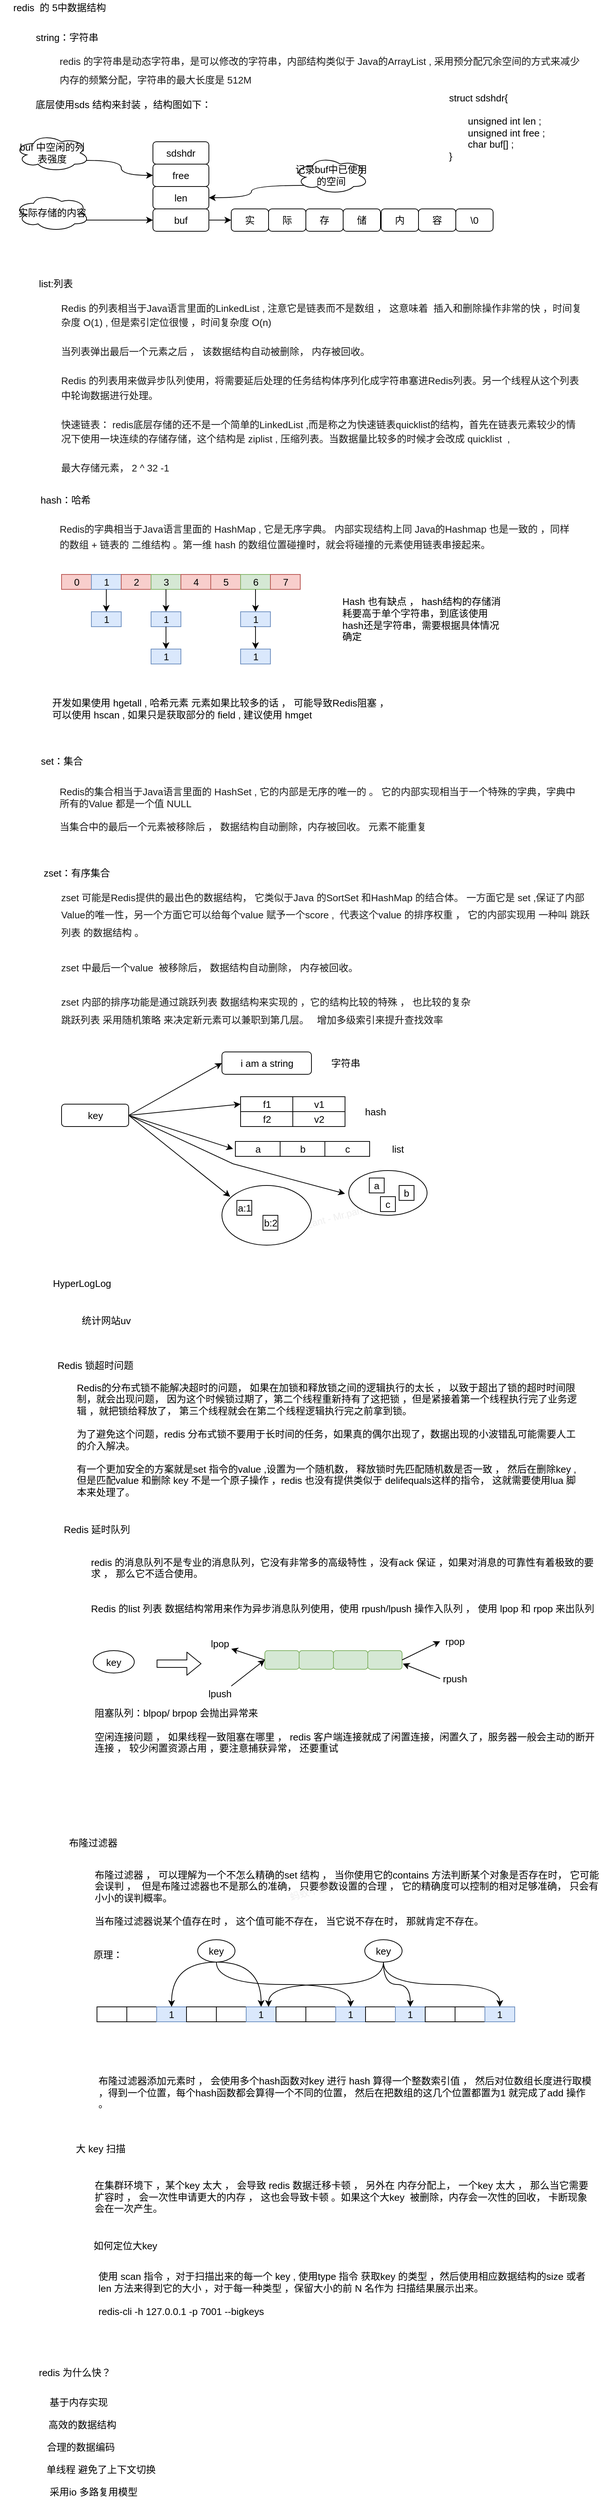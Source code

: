 <mxfile version="15.0.3" type="github" pages="7">
  <diagram id="2Xkt2TAEOzTNxrY3dc94" name="数据结构">
    <mxGraphModel dx="868" dy="492" grid="1" gridSize="10" guides="1" tooltips="1" connect="1" arrows="1" fold="1" page="1" pageScale="1" pageWidth="827" pageHeight="1169" math="0" shadow="0">
      <root>
        <mxCell id="0" />
        <mxCell id="1" parent="0" />
        <mxCell id="DcSzvV2dXJmABJle09KA-1" value="redis&amp;nbsp; 的 5中数据结构" style="text;html=1;strokeColor=none;fillColor=none;align=center;verticalAlign=middle;whiteSpace=wrap;rounded=0;fontSize=13;" parent="1" vertex="1">
          <mxGeometry x="10" y="30" width="160" height="20" as="geometry" />
        </mxCell>
        <mxCell id="DcSzvV2dXJmABJle09KA-2" value="string：字符串" style="text;html=1;strokeColor=none;fillColor=none;align=center;verticalAlign=middle;whiteSpace=wrap;rounded=0;fontSize=13;" parent="1" vertex="1">
          <mxGeometry x="50" y="70" width="100" height="20" as="geometry" />
        </mxCell>
        <mxCell id="DcSzvV2dXJmABJle09KA-3" value="hash：哈希" style="text;html=1;strokeColor=none;fillColor=none;align=center;verticalAlign=middle;whiteSpace=wrap;rounded=0;fontSize=13;" parent="1" vertex="1">
          <mxGeometry x="62.5" y="690" width="70" height="20" as="geometry" />
        </mxCell>
        <mxCell id="DcSzvV2dXJmABJle09KA-5" value="list:列表" style="text;html=1;strokeColor=none;fillColor=none;align=center;verticalAlign=middle;whiteSpace=wrap;rounded=0;fontSize=13;" parent="1" vertex="1">
          <mxGeometry x="60" y="400" width="50" height="20" as="geometry" />
        </mxCell>
        <mxCell id="DcSzvV2dXJmABJle09KA-6" value="zset：有序集合" style="text;html=1;strokeColor=none;fillColor=none;align=center;verticalAlign=middle;whiteSpace=wrap;rounded=0;fontSize=13;" parent="1" vertex="1">
          <mxGeometry x="62.5" y="1190" width="100" height="20" as="geometry" />
        </mxCell>
        <mxCell id="DcSzvV2dXJmABJle09KA-7" value="set：集合" style="text;html=1;strokeColor=none;fillColor=none;align=center;verticalAlign=middle;whiteSpace=wrap;rounded=0;fontSize=13;" parent="1" vertex="1">
          <mxGeometry x="62.5" y="1040" width="60" height="20" as="geometry" />
        </mxCell>
        <mxCell id="DcSzvV2dXJmABJle09KA-8" value="&lt;font color=&quot;#1a1a1a&quot; style=&quot;font-size: 13px ; line-height: 190%&quot;&gt;redis 的字符串是动态字符串，是可以修改的字符串，内部结构类似于 Java的ArrayList , 采用预分配冗余空间的方式来减少内存的频繁分配，字符串的最大长度是 512M&lt;/font&gt;" style="text;html=1;strokeColor=none;fillColor=none;align=left;verticalAlign=middle;whiteSpace=wrap;rounded=0;fontSize=13;" parent="1" vertex="1">
          <mxGeometry x="87.5" y="100" width="710" height="50" as="geometry" />
        </mxCell>
        <mxCell id="DcSzvV2dXJmABJle09KA-9" value="&lt;font color=&quot;#1a1a1a&quot; style=&quot;font-size: 13px ; line-height: 150%&quot;&gt;Redis 的列表相当于Java语言里面的LinkedList , 注意它是链表而不是数组 ， 这意味着&amp;nbsp; 插入和删除操作非常的快 ，时间复杂度 O(1) , 但是索引定位很慢 ，时间复杂度 O(n)&amp;nbsp;&lt;br style=&quot;font-size: 13px&quot;&gt;&lt;br style=&quot;font-size: 13px&quot;&gt;当列表弹出最后一个元素之后 ， 该数据结构自动被删除， 内存被回收。&lt;br style=&quot;font-size: 13px&quot;&gt;&lt;br style=&quot;font-size: 13px&quot;&gt;Redis 的列表用来做异步队列使用，将需要延后处理的任务结构体序列化成字符串塞进Redis列表。另一个线程从这个列表中轮询数据进行处理。&lt;br style=&quot;font-size: 13px&quot;&gt;&lt;br style=&quot;font-size: 13px&quot;&gt;快速链表： redis底层存储的还不是一个简单的LinkedList ,而是称之为快速链表quicklist的结构，首先在链表元素较少的情况下使用一块连续的存储存储，这个结构是 ziplist , 压缩列表。当数据量比较多的时候才会改成 quicklist&amp;nbsp; ,&amp;nbsp;&lt;br&gt;&lt;br&gt;最大存储元素， 2 ^ 32 -1&amp;nbsp;&lt;br style=&quot;font-size: 13px&quot;&gt;&lt;/font&gt;" style="text;html=1;strokeColor=none;fillColor=none;align=left;verticalAlign=middle;whiteSpace=wrap;rounded=0;fontSize=13;" parent="1" vertex="1">
          <mxGeometry x="90" y="440" width="700" height="220" as="geometry" />
        </mxCell>
        <mxCell id="DcSzvV2dXJmABJle09KA-10" value="&lt;font color=&quot;#1a1a1a&quot; style=&quot;font-size: 13px ; line-height: 160%&quot;&gt;Redis的字典相当于Java语言里面的 HashMap , 它是无序字典。 内部实现结构上同 Java的Hashmap 也是一致的 ，同样的数组 + 链表的 二维结构 。第一维 hash 的数组位置碰撞时，就会将碰撞的元素使用链表串接起来。&lt;br style=&quot;font-size: 13px&quot;&gt;&lt;/font&gt;" style="text;html=1;strokeColor=none;fillColor=none;align=left;verticalAlign=middle;whiteSpace=wrap;rounded=0;fontSize=13;" parent="1" vertex="1">
          <mxGeometry x="87.5" y="720" width="690" height="60" as="geometry" />
        </mxCell>
        <mxCell id="DcSzvV2dXJmABJle09KA-11" value="0" style="rounded=0;whiteSpace=wrap;html=1;align=center;fillColor=#f8cecc;strokeColor=#b85450;fontSize=13;" parent="1" vertex="1">
          <mxGeometry x="92.5" y="800" width="40" height="20" as="geometry" />
        </mxCell>
        <mxCell id="DcSzvV2dXJmABJle09KA-12" value="1" style="rounded=0;whiteSpace=wrap;html=1;align=center;fillColor=#dae8fc;strokeColor=#6c8ebf;fontSize=13;" parent="1" vertex="1">
          <mxGeometry x="132.5" y="800" width="40" height="20" as="geometry" />
        </mxCell>
        <mxCell id="DcSzvV2dXJmABJle09KA-13" value="2" style="rounded=0;whiteSpace=wrap;html=1;align=center;fillColor=#f8cecc;strokeColor=#b85450;fontSize=13;" parent="1" vertex="1">
          <mxGeometry x="172.5" y="800" width="40" height="20" as="geometry" />
        </mxCell>
        <mxCell id="DcSzvV2dXJmABJle09KA-14" value="3" style="rounded=0;whiteSpace=wrap;html=1;align=center;fillColor=#d5e8d4;strokeColor=#82b366;fontSize=13;" parent="1" vertex="1">
          <mxGeometry x="212.5" y="800" width="40" height="20" as="geometry" />
        </mxCell>
        <mxCell id="DcSzvV2dXJmABJle09KA-15" value="4" style="rounded=0;whiteSpace=wrap;html=1;align=center;fillColor=#f8cecc;strokeColor=#b85450;fontSize=13;" parent="1" vertex="1">
          <mxGeometry x="252.5" y="800" width="40" height="20" as="geometry" />
        </mxCell>
        <mxCell id="DcSzvV2dXJmABJle09KA-16" value="5" style="rounded=0;whiteSpace=wrap;html=1;align=center;fillColor=#f8cecc;strokeColor=#b85450;fontSize=13;" parent="1" vertex="1">
          <mxGeometry x="292.5" y="800" width="40" height="20" as="geometry" />
        </mxCell>
        <mxCell id="DcSzvV2dXJmABJle09KA-17" value="6" style="rounded=0;whiteSpace=wrap;html=1;align=center;fillColor=#d5e8d4;strokeColor=#82b366;fontSize=13;" parent="1" vertex="1">
          <mxGeometry x="332.5" y="800" width="40" height="20" as="geometry" />
        </mxCell>
        <mxCell id="DcSzvV2dXJmABJle09KA-18" value="7" style="rounded=0;whiteSpace=wrap;html=1;align=center;fillColor=#f8cecc;strokeColor=#b85450;fontSize=13;" parent="1" vertex="1">
          <mxGeometry x="372.5" y="800" width="40" height="20" as="geometry" />
        </mxCell>
        <mxCell id="DcSzvV2dXJmABJle09KA-19" value="1" style="rounded=0;whiteSpace=wrap;html=1;align=center;fillColor=#dae8fc;strokeColor=#6c8ebf;fontSize=13;" parent="1" vertex="1">
          <mxGeometry x="132.5" y="850" width="40" height="20" as="geometry" />
        </mxCell>
        <mxCell id="DcSzvV2dXJmABJle09KA-20" style="edgeStyle=orthogonalEdgeStyle;rounded=0;orthogonalLoop=1;jettySize=auto;html=1;exitX=0.5;exitY=1;exitDx=0;exitDy=0;entryX=0.5;entryY=0;entryDx=0;entryDy=0;fontSize=13;" parent="1" source="DcSzvV2dXJmABJle09KA-12" target="DcSzvV2dXJmABJle09KA-19" edge="1">
          <mxGeometry x="7.5" y="320" as="geometry" />
        </mxCell>
        <mxCell id="DcSzvV2dXJmABJle09KA-21" value="1" style="rounded=0;whiteSpace=wrap;html=1;align=center;fillColor=#dae8fc;strokeColor=#6c8ebf;fontSize=13;" parent="1" vertex="1">
          <mxGeometry x="212.5" y="850" width="40" height="20" as="geometry" />
        </mxCell>
        <mxCell id="DcSzvV2dXJmABJle09KA-22" style="edgeStyle=orthogonalEdgeStyle;rounded=0;orthogonalLoop=1;jettySize=auto;html=1;exitX=0.5;exitY=1;exitDx=0;exitDy=0;entryX=0.5;entryY=0;entryDx=0;entryDy=0;fontSize=13;" parent="1" source="DcSzvV2dXJmABJle09KA-14" target="DcSzvV2dXJmABJle09KA-21" edge="1">
          <mxGeometry x="7.5" y="320" as="geometry" />
        </mxCell>
        <mxCell id="DcSzvV2dXJmABJle09KA-23" style="edgeStyle=orthogonalEdgeStyle;rounded=0;orthogonalLoop=1;jettySize=auto;html=1;exitX=0.5;exitY=1;exitDx=0;exitDy=0;entryX=0.5;entryY=0;entryDx=0;entryDy=0;fontSize=13;" parent="1" target="DcSzvV2dXJmABJle09KA-24" edge="1">
          <mxGeometry x="7.5" y="320" as="geometry">
            <mxPoint x="232.5" y="870" as="sourcePoint" />
          </mxGeometry>
        </mxCell>
        <mxCell id="DcSzvV2dXJmABJle09KA-24" value="1" style="rounded=0;whiteSpace=wrap;html=1;align=center;fillColor=#dae8fc;strokeColor=#6c8ebf;fontSize=13;" parent="1" vertex="1">
          <mxGeometry x="212.5" y="900" width="40" height="20" as="geometry" />
        </mxCell>
        <mxCell id="DcSzvV2dXJmABJle09KA-25" style="edgeStyle=orthogonalEdgeStyle;rounded=0;orthogonalLoop=1;jettySize=auto;html=1;exitX=0.5;exitY=1;exitDx=0;exitDy=0;entryX=0.5;entryY=0;entryDx=0;entryDy=0;fontSize=13;" parent="1" target="DcSzvV2dXJmABJle09KA-26" edge="1">
          <mxGeometry x="7.5" y="320" as="geometry">
            <mxPoint x="352.5" y="820" as="sourcePoint" />
          </mxGeometry>
        </mxCell>
        <mxCell id="DcSzvV2dXJmABJle09KA-26" value="1" style="rounded=0;whiteSpace=wrap;html=1;align=center;fillColor=#dae8fc;strokeColor=#6c8ebf;fontSize=13;" parent="1" vertex="1">
          <mxGeometry x="332.5" y="850" width="40" height="20" as="geometry" />
        </mxCell>
        <mxCell id="DcSzvV2dXJmABJle09KA-27" style="edgeStyle=orthogonalEdgeStyle;rounded=0;orthogonalLoop=1;jettySize=auto;html=1;exitX=0.5;exitY=1;exitDx=0;exitDy=0;entryX=0.5;entryY=0;entryDx=0;entryDy=0;fontSize=13;" parent="1" target="DcSzvV2dXJmABJle09KA-28" edge="1">
          <mxGeometry x="7.5" y="320" as="geometry">
            <mxPoint x="350.5" y="870" as="sourcePoint" />
          </mxGeometry>
        </mxCell>
        <mxCell id="DcSzvV2dXJmABJle09KA-28" value="1" style="rounded=0;whiteSpace=wrap;html=1;align=center;fillColor=#dae8fc;strokeColor=#6c8ebf;fontSize=13;" parent="1" vertex="1">
          <mxGeometry x="332.5" y="900" width="40" height="20" as="geometry" />
        </mxCell>
        <mxCell id="DcSzvV2dXJmABJle09KA-30" value="&lt;font color=&quot;#1a1a1a&quot; style=&quot;font-size: 13px&quot;&gt;Redis的集合相当于Java语言里面的 HashSet , 它的内部是无序的唯一的 。 它的内部实现相当于一个特殊的字典，字典中所有的Value 都是一个值 NULL&lt;br style=&quot;font-size: 13px&quot;&gt;&lt;br style=&quot;font-size: 13px&quot;&gt;当集合中的最后一个元素被移除后 ， 数据结构自动删除，内存被回收。 元素不能重复&lt;br style=&quot;font-size: 13px&quot;&gt;&lt;/font&gt;" style="text;html=1;strokeColor=none;fillColor=none;align=left;verticalAlign=middle;whiteSpace=wrap;rounded=0;fontSize=13;" parent="1" vertex="1">
          <mxGeometry x="87.5" y="1080" width="700" height="70" as="geometry" />
        </mxCell>
        <mxCell id="DcSzvV2dXJmABJle09KA-31" value="&lt;font color=&quot;#1a1a1a&quot; style=&quot;font-size: 13px ; line-height: 180%&quot;&gt;zset 可能是Redis提供的最出色的数据结构， 它类似于Java 的SortSet 和HashMap 的结合体。 一方面它是 set ,保证了内部Value的唯一性，另一个方面它可以给每个value 赋予一个score ,&amp;nbsp; 代表这个value 的排序权重 ， 它的内部实现用 一种叫 跳跃列表 的数据结构 。&lt;br style=&quot;font-size: 13px&quot;&gt;&lt;br style=&quot;font-size: 13px&quot;&gt;zset 中最后一个value&amp;nbsp; 被移除后， 数据结构自动删除， 内存被回收。&lt;br style=&quot;font-size: 13px&quot;&gt;&lt;br style=&quot;font-size: 13px&quot;&gt;zset 内部的排序功能是通过跳跃列表 数据结构来实现的 ，它的结构比较的特殊 ， 也比较的复杂&lt;br style=&quot;font-size: 13px&quot;&gt;跳跃列表 采用随机策略 来决定新元素可以兼职到第几层。&amp;nbsp; &amp;nbsp;增加多级索引来提升查找效率&lt;br style=&quot;font-size: 13px&quot;&gt;&lt;/font&gt;" style="text;html=1;strokeColor=none;fillColor=none;align=left;verticalAlign=middle;whiteSpace=wrap;rounded=0;fontSize=13;" parent="1" vertex="1">
          <mxGeometry x="90" y="1220" width="720" height="190" as="geometry" />
        </mxCell>
        <mxCell id="DcSzvV2dXJmABJle09KA-32" value="Redis 锁超时问题" style="text;html=1;strokeColor=none;fillColor=none;align=center;verticalAlign=middle;whiteSpace=wrap;rounded=0;fontSize=13;" parent="1" vertex="1">
          <mxGeometry x="77.5" y="1850" width="120" height="20" as="geometry" />
        </mxCell>
        <mxCell id="DcSzvV2dXJmABJle09KA-33" value="Redis的分布式锁不能解决超时的问题， 如果在加锁和释放锁之间的逻辑执行的太长 ， 以致于超出了锁的超时时间限制，就会出现问题， 因为这个时候锁过期了，第二个线程重新持有了这把锁 ，但是紧接着第一个线程执行完了业务逻辑 ，就把锁给释放了， 第三个线程就会在第二个线程逻辑执行完之前拿到锁。&lt;br style=&quot;font-size: 13px;&quot;&gt;&lt;br style=&quot;font-size: 13px;&quot;&gt;为了避免这个问题，redis 分布式锁不要用于长时间的任务，如果真的偶尔出现了，数据出现的小波错乱可能需要人工的介入解决。&lt;br style=&quot;font-size: 13px;&quot;&gt;&lt;br style=&quot;font-size: 13px;&quot;&gt;有一个更加安全的方案就是set 指令的value ,设置为一个随机数， 释放锁时先匹配随机数是否一致 ， 然后在删除key , 但是匹配value 和删除 key 不是一个原子操作 ，redis 也没有提供类似于 delifequals这样的指令， 这就需要使用lua 脚本来处理了。&amp;nbsp;" style="text;html=1;strokeColor=none;fillColor=none;align=left;verticalAlign=middle;whiteSpace=wrap;rounded=0;fontSize=13;" parent="1" vertex="1">
          <mxGeometry x="111.25" y="1880" width="682.5" height="160" as="geometry" />
        </mxCell>
        <mxCell id="DcSzvV2dXJmABJle09KA-34" value="Redis 延时队列" style="text;html=1;strokeColor=none;fillColor=none;align=center;verticalAlign=middle;whiteSpace=wrap;rounded=0;fontSize=13;" parent="1" vertex="1">
          <mxGeometry x="90" y="2070" width="100" height="20" as="geometry" />
        </mxCell>
        <mxCell id="DcSzvV2dXJmABJle09KA-35" value="redis 的消息队列不是专业的消息队列，它没有非常多的高级特性 ，没有ack 保证 ，如果对消息的可靠性有着极致的要求 ， 那么它不适合使用。&lt;br style=&quot;font-size: 13px;&quot;&gt;&lt;br style=&quot;font-size: 13px;&quot;&gt;&lt;br style=&quot;font-size: 13px;&quot;&gt;Redis 的list 列表 数据结构常用来作为异步消息队列使用，使用 rpush/lpush 操作入队列 ， 使用 lpop 和 rpop 来出队列" style="text;html=1;strokeColor=none;fillColor=none;align=left;verticalAlign=middle;whiteSpace=wrap;rounded=0;fontSize=13;" parent="1" vertex="1">
          <mxGeometry x="130" y="2110" width="680" height="90" as="geometry" />
        </mxCell>
        <mxCell id="DcSzvV2dXJmABJle09KA-36" value="key" style="ellipse;whiteSpace=wrap;html=1;align=center;fontSize=13;" parent="1" vertex="1">
          <mxGeometry x="135" y="2242.5" width="55" height="30" as="geometry" />
        </mxCell>
        <mxCell id="DcSzvV2dXJmABJle09KA-39" value="" style="rounded=1;whiteSpace=wrap;html=1;align=center;fillColor=#d5e8d4;strokeColor=#82b366;fontSize=13;" parent="1" vertex="1">
          <mxGeometry x="365" y="2242.5" width="46" height="25" as="geometry" />
        </mxCell>
        <mxCell id="DcSzvV2dXJmABJle09KA-40" value="" style="rounded=1;whiteSpace=wrap;html=1;align=center;fillColor=#d5e8d4;strokeColor=#82b366;fontSize=13;" parent="1" vertex="1">
          <mxGeometry x="411" y="2242.5" width="46" height="25" as="geometry" />
        </mxCell>
        <mxCell id="DcSzvV2dXJmABJle09KA-41" value="" style="rounded=1;whiteSpace=wrap;html=1;align=center;fillColor=#d5e8d4;strokeColor=#82b366;fontSize=13;" parent="1" vertex="1">
          <mxGeometry x="457" y="2242.5" width="46" height="25" as="geometry" />
        </mxCell>
        <mxCell id="DcSzvV2dXJmABJle09KA-42" value="" style="rounded=1;whiteSpace=wrap;html=1;align=center;fillColor=#d5e8d4;strokeColor=#82b366;fontSize=13;" parent="1" vertex="1">
          <mxGeometry x="503" y="2242.5" width="46" height="25" as="geometry" />
        </mxCell>
        <mxCell id="DcSzvV2dXJmABJle09KA-43" value="" style="endArrow=classic;html=1;entryX=0;entryY=0.5;entryDx=0;entryDy=0;fontSize=13;" parent="1" target="DcSzvV2dXJmABJle09KA-39" edge="1">
          <mxGeometry x="40" y="900" width="50" height="50" as="geometry">
            <mxPoint x="320" y="2290" as="sourcePoint" />
            <mxPoint x="365" y="2267.5" as="targetPoint" />
          </mxGeometry>
        </mxCell>
        <mxCell id="DcSzvV2dXJmABJle09KA-44" value="" style="endArrow=classic;html=1;exitX=0;exitY=0.5;exitDx=0;exitDy=0;fontSize=13;" parent="1" source="DcSzvV2dXJmABJle09KA-39" edge="1">
          <mxGeometry x="40" y="900" width="50" height="50" as="geometry">
            <mxPoint x="365" y="2242.5" as="sourcePoint" />
            <mxPoint x="320" y="2240" as="targetPoint" />
          </mxGeometry>
        </mxCell>
        <mxCell id="DcSzvV2dXJmABJle09KA-45" value="lpush" style="text;html=1;strokeColor=none;fillColor=none;align=center;verticalAlign=middle;whiteSpace=wrap;rounded=0;fontSize=13;" parent="1" vertex="1">
          <mxGeometry x="285" y="2290" width="40" height="20" as="geometry" />
        </mxCell>
        <mxCell id="DcSzvV2dXJmABJle09KA-46" value="lpop" style="text;html=1;strokeColor=none;fillColor=none;align=center;verticalAlign=middle;whiteSpace=wrap;rounded=0;fontSize=13;" parent="1" vertex="1">
          <mxGeometry x="285" y="2222.5" width="40" height="20" as="geometry" />
        </mxCell>
        <mxCell id="DcSzvV2dXJmABJle09KA-47" value="" style="endArrow=classic;html=1;exitX=1;exitY=0.5;exitDx=0;exitDy=0;fontSize=13;" parent="1" source="DcSzvV2dXJmABJle09KA-42" edge="1">
          <mxGeometry x="40" y="900" width="50" height="50" as="geometry">
            <mxPoint x="330" y="2300" as="sourcePoint" />
            <mxPoint x="600" y="2230" as="targetPoint" />
          </mxGeometry>
        </mxCell>
        <mxCell id="DcSzvV2dXJmABJle09KA-48" value="" style="endArrow=classic;html=1;fontSize=13;" parent="1" edge="1">
          <mxGeometry x="40" y="900" width="50" height="50" as="geometry">
            <mxPoint x="600" y="2280" as="sourcePoint" />
            <mxPoint x="550" y="2260" as="targetPoint" />
          </mxGeometry>
        </mxCell>
        <mxCell id="DcSzvV2dXJmABJle09KA-49" value="rpush" style="text;html=1;strokeColor=none;fillColor=none;align=center;verticalAlign=middle;whiteSpace=wrap;rounded=0;fontSize=13;" parent="1" vertex="1">
          <mxGeometry x="600" y="2270" width="40" height="20" as="geometry" />
        </mxCell>
        <mxCell id="DcSzvV2dXJmABJle09KA-50" value="rpop" style="text;html=1;strokeColor=none;fillColor=none;align=center;verticalAlign=middle;whiteSpace=wrap;rounded=0;fontSize=13;" parent="1" vertex="1">
          <mxGeometry x="600" y="2220" width="40" height="20" as="geometry" />
        </mxCell>
        <mxCell id="DcSzvV2dXJmABJle09KA-51" value="" style="shape=flexArrow;endArrow=classic;html=1;fontSize=13;" parent="1" edge="1">
          <mxGeometry x="40" y="900" width="50" height="50" as="geometry">
            <mxPoint x="220" y="2260" as="sourcePoint" />
            <mxPoint x="280" y="2260" as="targetPoint" />
          </mxGeometry>
        </mxCell>
        <mxCell id="DcSzvV2dXJmABJle09KA-52" value="阻塞队列：blpop/ brpop 会抛出异常来&lt;br style=&quot;font-size: 13px;&quot;&gt;&lt;br style=&quot;font-size: 13px;&quot;&gt;空闲连接问题 ， 如果线程一致阻塞在哪里 ， redis 客户端连接就成了闲置连接，闲置久了，服务器一般会主动的断开连接 ， 较少闲置资源占用 ，要注意捕获异常， 还要重试" style="text;html=1;strokeColor=none;fillColor=none;align=left;verticalAlign=middle;whiteSpace=wrap;rounded=0;fontSize=13;" parent="1" vertex="1">
          <mxGeometry x="135" y="2330" width="685" height="40" as="geometry" />
        </mxCell>
        <mxCell id="DcSzvV2dXJmABJle09KA-54" value="布隆过滤器" style="text;html=1;strokeColor=none;fillColor=none;align=center;verticalAlign=middle;whiteSpace=wrap;rounded=0;fontSize=13;" parent="1" vertex="1">
          <mxGeometry x="85" y="2490" width="100" height="20" as="geometry" />
        </mxCell>
        <mxCell id="DcSzvV2dXJmABJle09KA-55" value="布隆过滤器 ， 可以理解为一个不怎么精确的set 结构 ， 当你使用它的contains 方法判断某个对象是否存在时， 它可能会误判 ，&amp;nbsp; 但是布隆过滤器也不是那么的准确， 只要参数设置的合理 ， 它的精确度可以控制的相对足够准确， 只会有小小的误判概率。&lt;br style=&quot;font-size: 13px;&quot;&gt;&lt;br style=&quot;font-size: 13px;&quot;&gt;当布隆过滤器说某个值存在时 ， 这个值可能不存在， 当它说不存在时， 那就肯定不存在。" style="text;html=1;strokeColor=none;fillColor=none;align=left;verticalAlign=middle;whiteSpace=wrap;rounded=0;fontSize=13;" parent="1" vertex="1">
          <mxGeometry x="135" y="2524" width="685" height="100" as="geometry" />
        </mxCell>
        <mxCell id="DcSzvV2dXJmABJle09KA-56" value="原理：" style="text;html=1;strokeColor=none;fillColor=none;align=center;verticalAlign=middle;whiteSpace=wrap;rounded=0;fontSize=13;" parent="1" vertex="1">
          <mxGeometry x="130" y="2640" width="50" height="20" as="geometry" />
        </mxCell>
        <mxCell id="DcSzvV2dXJmABJle09KA-57" value="" style="rounded=0;whiteSpace=wrap;html=1;align=center;fontSize=13;" parent="1" vertex="1">
          <mxGeometry x="140" y="2720" width="40" height="20" as="geometry" />
        </mxCell>
        <mxCell id="DcSzvV2dXJmABJle09KA-58" value="" style="rounded=0;whiteSpace=wrap;html=1;align=center;fontSize=13;" parent="1" vertex="1">
          <mxGeometry x="180" y="2720" width="40" height="20" as="geometry" />
        </mxCell>
        <mxCell id="DcSzvV2dXJmABJle09KA-59" value="1" style="rounded=0;whiteSpace=wrap;html=1;align=center;fillColor=#dae8fc;strokeColor=#6c8ebf;fontSize=13;" parent="1" vertex="1">
          <mxGeometry x="220" y="2720" width="40" height="20" as="geometry" />
        </mxCell>
        <mxCell id="DcSzvV2dXJmABJle09KA-60" value="" style="rounded=0;whiteSpace=wrap;html=1;align=center;fontSize=13;" parent="1" vertex="1">
          <mxGeometry x="260" y="2720" width="40" height="20" as="geometry" />
        </mxCell>
        <mxCell id="DcSzvV2dXJmABJle09KA-61" value="" style="rounded=0;whiteSpace=wrap;html=1;align=center;fontSize=13;" parent="1" vertex="1">
          <mxGeometry x="300" y="2720" width="40" height="20" as="geometry" />
        </mxCell>
        <mxCell id="DcSzvV2dXJmABJle09KA-62" value="1" style="rounded=0;whiteSpace=wrap;html=1;align=center;fillColor=#dae8fc;strokeColor=#6c8ebf;fontSize=13;" parent="1" vertex="1">
          <mxGeometry x="340" y="2720" width="40" height="20" as="geometry" />
        </mxCell>
        <mxCell id="DcSzvV2dXJmABJle09KA-63" value="" style="rounded=0;whiteSpace=wrap;html=1;align=center;fontSize=13;" parent="1" vertex="1">
          <mxGeometry x="380" y="2720" width="40" height="20" as="geometry" />
        </mxCell>
        <mxCell id="DcSzvV2dXJmABJle09KA-64" value="" style="rounded=0;whiteSpace=wrap;html=1;align=center;fontSize=13;" parent="1" vertex="1">
          <mxGeometry x="420" y="2720" width="40" height="20" as="geometry" />
        </mxCell>
        <mxCell id="DcSzvV2dXJmABJle09KA-65" value="1" style="rounded=0;whiteSpace=wrap;html=1;align=center;fillColor=#dae8fc;strokeColor=#6c8ebf;fontSize=13;" parent="1" vertex="1">
          <mxGeometry x="460" y="2720" width="40" height="20" as="geometry" />
        </mxCell>
        <mxCell id="DcSzvV2dXJmABJle09KA-66" value="" style="rounded=0;whiteSpace=wrap;html=1;align=center;fontSize=13;" parent="1" vertex="1">
          <mxGeometry x="500" y="2720" width="40" height="20" as="geometry" />
        </mxCell>
        <mxCell id="DcSzvV2dXJmABJle09KA-67" value="1" style="rounded=0;whiteSpace=wrap;html=1;align=center;fillColor=#dae8fc;strokeColor=#6c8ebf;fontSize=13;" parent="1" vertex="1">
          <mxGeometry x="540" y="2720" width="40" height="20" as="geometry" />
        </mxCell>
        <mxCell id="DcSzvV2dXJmABJle09KA-68" value="" style="rounded=0;whiteSpace=wrap;html=1;align=center;fontSize=13;" parent="1" vertex="1">
          <mxGeometry x="580" y="2720" width="40" height="20" as="geometry" />
        </mxCell>
        <mxCell id="DcSzvV2dXJmABJle09KA-69" value="" style="rounded=0;whiteSpace=wrap;html=1;align=center;fontSize=13;" parent="1" vertex="1">
          <mxGeometry x="620" y="2720" width="40" height="20" as="geometry" />
        </mxCell>
        <mxCell id="DcSzvV2dXJmABJle09KA-70" value="1" style="rounded=0;whiteSpace=wrap;html=1;align=center;fillColor=#dae8fc;strokeColor=#6c8ebf;fontSize=13;" parent="1" vertex="1">
          <mxGeometry x="660" y="2720" width="40" height="20" as="geometry" />
        </mxCell>
        <mxCell id="DcSzvV2dXJmABJle09KA-75" style="edgeStyle=orthogonalEdgeStyle;curved=1;rounded=0;orthogonalLoop=1;jettySize=auto;html=1;entryX=0.5;entryY=0;entryDx=0;entryDy=0;fontSize=13;" parent="1" target="DcSzvV2dXJmABJle09KA-59" edge="1">
          <mxGeometry x="40" y="900" as="geometry">
            <mxPoint x="300" y="2660" as="sourcePoint" />
          </mxGeometry>
        </mxCell>
        <mxCell id="DcSzvV2dXJmABJle09KA-76" style="edgeStyle=orthogonalEdgeStyle;curved=1;rounded=0;orthogonalLoop=1;jettySize=auto;html=1;exitX=0.5;exitY=1;exitDx=0;exitDy=0;entryX=0.5;entryY=0;entryDx=0;entryDy=0;fontSize=13;" parent="1" source="DcSzvV2dXJmABJle09KA-73" target="DcSzvV2dXJmABJle09KA-62" edge="1">
          <mxGeometry x="40" y="900" as="geometry">
            <Array as="points">
              <mxPoint x="360" y="2660" />
            </Array>
          </mxGeometry>
        </mxCell>
        <mxCell id="DcSzvV2dXJmABJle09KA-77" style="edgeStyle=orthogonalEdgeStyle;curved=1;rounded=0;orthogonalLoop=1;jettySize=auto;html=1;exitX=0.5;exitY=1;exitDx=0;exitDy=0;entryX=0.5;entryY=0;entryDx=0;entryDy=0;fontSize=13;" parent="1" source="DcSzvV2dXJmABJle09KA-73" target="DcSzvV2dXJmABJle09KA-65" edge="1">
          <mxGeometry x="40" y="900" as="geometry" />
        </mxCell>
        <mxCell id="DcSzvV2dXJmABJle09KA-73" value="key" style="ellipse;whiteSpace=wrap;html=1;align=center;fontSize=13;" parent="1" vertex="1">
          <mxGeometry x="275" y="2630" width="50" height="30" as="geometry" />
        </mxCell>
        <mxCell id="DcSzvV2dXJmABJle09KA-78" style="edgeStyle=orthogonalEdgeStyle;curved=1;rounded=0;orthogonalLoop=1;jettySize=auto;html=1;exitX=0.5;exitY=1;exitDx=0;exitDy=0;entryX=0.75;entryY=0;entryDx=0;entryDy=0;fontSize=13;" parent="1" source="DcSzvV2dXJmABJle09KA-74" target="DcSzvV2dXJmABJle09KA-62" edge="1">
          <mxGeometry x="40" y="900" as="geometry" />
        </mxCell>
        <mxCell id="DcSzvV2dXJmABJle09KA-79" style="edgeStyle=orthogonalEdgeStyle;curved=1;rounded=0;orthogonalLoop=1;jettySize=auto;html=1;exitX=0.5;exitY=1;exitDx=0;exitDy=0;entryX=0.5;entryY=0;entryDx=0;entryDy=0;fontSize=13;" parent="1" source="DcSzvV2dXJmABJle09KA-74" target="DcSzvV2dXJmABJle09KA-70" edge="1">
          <mxGeometry x="40" y="900" as="geometry" />
        </mxCell>
        <mxCell id="DcSzvV2dXJmABJle09KA-80" style="edgeStyle=orthogonalEdgeStyle;curved=1;rounded=0;orthogonalLoop=1;jettySize=auto;html=1;exitX=0.5;exitY=1;exitDx=0;exitDy=0;fontSize=13;" parent="1" source="DcSzvV2dXJmABJle09KA-74" target="DcSzvV2dXJmABJle09KA-67" edge="1">
          <mxGeometry x="40" y="900" as="geometry" />
        </mxCell>
        <mxCell id="DcSzvV2dXJmABJle09KA-74" value="key" style="ellipse;whiteSpace=wrap;html=1;align=center;fontSize=13;" parent="1" vertex="1">
          <mxGeometry x="499" y="2630" width="50" height="30" as="geometry" />
        </mxCell>
        <mxCell id="DcSzvV2dXJmABJle09KA-81" value="布隆过滤器添加元素时 ， 会使用多个hash函数对key 进行 hash 算得一个整数索引值 ， 然后对位数组长度进行取模 ，得到一个位置，每个hash函数都会算得一个不同的位置， 然后在把数组的这几个位置都置为1 就完成了add 操作 。" style="text;html=1;strokeColor=none;fillColor=none;align=left;verticalAlign=middle;whiteSpace=wrap;rounded=0;fontSize=13;" parent="1" vertex="1">
          <mxGeometry x="140" y="2790" width="670" height="90" as="geometry" />
        </mxCell>
        <mxCell id="DcSzvV2dXJmABJle09KA-82" value="大 key 扫描" style="text;html=1;strokeColor=none;fillColor=none;align=center;verticalAlign=middle;whiteSpace=wrap;rounded=0;fontSize=13;" parent="1" vertex="1">
          <mxGeometry x="95" y="2900" width="100" height="20" as="geometry" />
        </mxCell>
        <mxCell id="DcSzvV2dXJmABJle09KA-83" value="在集群环境下 ，某个key 太大 ， 会导致 redis 数据迁移卡顿 ， 另外在 内存分配上， 一个key 太大 ， 那么当它需要扩容时 ， 会一次性申请更大的内存 ， 这也会导致卡顿 。如果这个大key&amp;nbsp; 被删除，内存会一次性的回收， 卡断现象会在一次产生。" style="text;html=1;strokeColor=none;fillColor=none;align=left;verticalAlign=middle;whiteSpace=wrap;rounded=0;fontSize=13;" parent="1" vertex="1">
          <mxGeometry x="135" y="2940" width="675" height="70" as="geometry" />
        </mxCell>
        <mxCell id="DcSzvV2dXJmABJle09KA-84" value="如何定位大key&amp;nbsp;" style="text;html=1;strokeColor=none;fillColor=none;align=center;verticalAlign=middle;whiteSpace=wrap;rounded=0;fontSize=13;" parent="1" vertex="1">
          <mxGeometry x="130" y="3030" width="100" height="20" as="geometry" />
        </mxCell>
        <mxCell id="DcSzvV2dXJmABJle09KA-85" value="使用 scan 指令 ，对于扫描出来的每一个 key , 使用type 指令 获取key 的类型 ，然后使用相应数据结构的size 或者 len 方法来得到它的大小 ，对于每一种类型 ，保留大小的前 N 名作为 扫描结果展示出来。&lt;br style=&quot;font-size: 13px;&quot;&gt;&lt;br style=&quot;font-size: 13px;&quot;&gt;redis-cli -h 127.0.0.1 -p 7001 --bigkeys&amp;nbsp;" style="text;html=1;strokeColor=none;fillColor=none;align=left;verticalAlign=middle;whiteSpace=wrap;rounded=0;fontSize=13;" parent="1" vertex="1">
          <mxGeometry x="140" y="3070" width="670" height="70" as="geometry" />
        </mxCell>
        <mxCell id="7rDChKDpcRugUD0UEgwR-5" value="" style="group;rotation=-15;textOpacity=20;fontSize=13;" parent="1" vertex="1" connectable="0">
          <mxGeometry x="119" y="1600" width="650" height="210" as="geometry" />
        </mxCell>
        <mxCell id="7rDChKDpcRugUD0UEgwR-6" value="&lt;span style=&quot;font-size: 13px;&quot;&gt;&lt;font color=&quot;#b3b3b3&quot; style=&quot;font-size: 13px;&quot;&gt;蚂蚁不是ant - Mr.pan&lt;/font&gt;&lt;/span&gt;" style="text;html=1;strokeColor=none;fillColor=none;align=center;verticalAlign=middle;whiteSpace=wrap;rounded=0;sketch=0;opacity=40;textOpacity=20;rotation=-15;fontSize=13;" parent="7rDChKDpcRugUD0UEgwR-5" vertex="1">
          <mxGeometry x="30" y="12" width="575" height="110" as="geometry" />
        </mxCell>
        <mxCell id="DcSzvV2dXJmABJle09KA-29" value="Hash 也有缺点 ， hash结构的存储消耗要高于单个字符串，到底该使用hash还是字符串，需要根据具体情况确定" style="text;html=1;strokeColor=none;fillColor=none;align=left;verticalAlign=middle;whiteSpace=wrap;rounded=0;fontSize=13;" parent="7rDChKDpcRugUD0UEgwR-5" vertex="1">
          <mxGeometry x="347.5" y="-765" width="220" height="50" as="geometry" />
        </mxCell>
        <mxCell id="DcSzvV2dXJmABJle09KA-53" value="HyperLogLog" style="text;html=1;strokeColor=none;fillColor=none;align=center;verticalAlign=middle;whiteSpace=wrap;rounded=0;fontSize=13;" parent="7rDChKDpcRugUD0UEgwR-5" vertex="1">
          <mxGeometry x="-49" y="140" width="100" height="20" as="geometry" />
        </mxCell>
        <mxCell id="BkFgR9PnLJ1pPxzbfbDE-1" value="统计网站uv" style="text;html=1;strokeColor=none;fillColor=none;align=center;verticalAlign=middle;whiteSpace=wrap;rounded=0;fontSize=13;" parent="7rDChKDpcRugUD0UEgwR-5" vertex="1">
          <mxGeometry x="-4" y="190" width="75" height="20" as="geometry" />
        </mxCell>
        <mxCell id="7rDChKDpcRugUD0UEgwR-7" value="" style="group;rotation=-15;textOpacity=20;fontSize=13;" parent="1" vertex="1" connectable="0">
          <mxGeometry x="140" y="2490" width="650" height="130" as="geometry" />
        </mxCell>
        <mxCell id="7rDChKDpcRugUD0UEgwR-8" value="&lt;span style=&quot;font-size: 13px;&quot;&gt;&lt;font color=&quot;#b3b3b3&quot; style=&quot;font-size: 13px;&quot;&gt;蚂蚁不是ant - Mr.pan&lt;/font&gt;&lt;/span&gt;" style="text;html=1;strokeColor=none;fillColor=none;align=center;verticalAlign=middle;whiteSpace=wrap;rounded=0;sketch=0;opacity=40;textOpacity=20;rotation=-15;fontSize=13;" parent="7rDChKDpcRugUD0UEgwR-7" vertex="1">
          <mxGeometry x="30" y="12" width="575" height="110" as="geometry" />
        </mxCell>
        <mxCell id="toykxD1ecs2tBxbDtwPN-4" style="rounded=0;orthogonalLoop=1;jettySize=auto;html=1;exitX=1;exitY=0.5;exitDx=0;exitDy=0;fontSize=13;entryX=0;entryY=0.5;entryDx=0;entryDy=0;" edge="1" parent="1" source="toykxD1ecs2tBxbDtwPN-3" target="toykxD1ecs2tBxbDtwPN-5">
          <mxGeometry relative="1" as="geometry">
            <mxPoint x="262.5" y="1525" as="targetPoint" />
          </mxGeometry>
        </mxCell>
        <mxCell id="toykxD1ecs2tBxbDtwPN-7" style="edgeStyle=none;rounded=0;orthogonalLoop=1;jettySize=auto;html=1;exitX=1;exitY=0.5;exitDx=0;exitDy=0;fontSize=13;" edge="1" parent="1" source="toykxD1ecs2tBxbDtwPN-3">
          <mxGeometry relative="1" as="geometry">
            <mxPoint x="332.5" y="1510" as="targetPoint" />
          </mxGeometry>
        </mxCell>
        <mxCell id="toykxD1ecs2tBxbDtwPN-13" style="edgeStyle=none;rounded=0;orthogonalLoop=1;jettySize=auto;html=1;exitX=1;exitY=0.5;exitDx=0;exitDy=0;fontSize=13;" edge="1" parent="1" source="toykxD1ecs2tBxbDtwPN-3">
          <mxGeometry relative="1" as="geometry">
            <mxPoint x="322.5" y="1570" as="targetPoint" />
          </mxGeometry>
        </mxCell>
        <mxCell id="toykxD1ecs2tBxbDtwPN-18" style="edgeStyle=none;rounded=0;orthogonalLoop=1;jettySize=auto;html=1;exitX=1;exitY=0.5;exitDx=0;exitDy=0;fontSize=13;" edge="1" parent="1" source="toykxD1ecs2tBxbDtwPN-3">
          <mxGeometry relative="1" as="geometry">
            <mxPoint x="472.5" y="1630" as="targetPoint" />
            <Array as="points">
              <mxPoint x="322.5" y="1590" />
            </Array>
          </mxGeometry>
        </mxCell>
        <mxCell id="toykxD1ecs2tBxbDtwPN-23" style="edgeStyle=none;rounded=0;orthogonalLoop=1;jettySize=auto;html=1;exitX=1;exitY=0.5;exitDx=0;exitDy=0;fontSize=13;entryX=0.092;entryY=0.188;entryDx=0;entryDy=0;entryPerimeter=0;" edge="1" parent="1" source="toykxD1ecs2tBxbDtwPN-3" target="toykxD1ecs2tBxbDtwPN-24">
          <mxGeometry relative="1" as="geometry">
            <mxPoint x="232.5" y="1610" as="targetPoint" />
          </mxGeometry>
        </mxCell>
        <mxCell id="toykxD1ecs2tBxbDtwPN-3" value="key" style="rounded=1;whiteSpace=wrap;html=1;fontSize=13;" vertex="1" parent="1">
          <mxGeometry x="92.5" y="1510" width="90" height="30" as="geometry" />
        </mxCell>
        <mxCell id="toykxD1ecs2tBxbDtwPN-5" value="i am a string" style="rounded=1;whiteSpace=wrap;html=1;fontSize=13;" vertex="1" parent="1">
          <mxGeometry x="307.5" y="1440" width="120" height="30" as="geometry" />
        </mxCell>
        <mxCell id="toykxD1ecs2tBxbDtwPN-6" value="字符串" style="text;html=1;align=center;verticalAlign=middle;resizable=0;points=[];autosize=1;strokeColor=none;fontSize=13;" vertex="1" parent="1">
          <mxGeometry x="447.5" y="1445" width="50" height="20" as="geometry" />
        </mxCell>
        <mxCell id="toykxD1ecs2tBxbDtwPN-8" value="f1" style="rounded=0;whiteSpace=wrap;html=1;fontSize=13;" vertex="1" parent="1">
          <mxGeometry x="332.5" y="1500" width="70" height="20" as="geometry" />
        </mxCell>
        <mxCell id="toykxD1ecs2tBxbDtwPN-9" value="v1" style="rounded=0;whiteSpace=wrap;html=1;fontSize=13;" vertex="1" parent="1">
          <mxGeometry x="402.5" y="1500" width="70" height="20" as="geometry" />
        </mxCell>
        <mxCell id="toykxD1ecs2tBxbDtwPN-10" value="f2" style="rounded=0;whiteSpace=wrap;html=1;fontSize=13;" vertex="1" parent="1">
          <mxGeometry x="332.5" y="1520" width="70" height="20" as="geometry" />
        </mxCell>
        <mxCell id="toykxD1ecs2tBxbDtwPN-11" value="v2" style="rounded=0;whiteSpace=wrap;html=1;fontSize=13;" vertex="1" parent="1">
          <mxGeometry x="402.5" y="1520" width="70" height="20" as="geometry" />
        </mxCell>
        <mxCell id="toykxD1ecs2tBxbDtwPN-12" value="hash" style="text;html=1;align=center;verticalAlign=middle;resizable=0;points=[];autosize=1;strokeColor=none;fontSize=13;" vertex="1" parent="1">
          <mxGeometry x="492.5" y="1510" width="40" height="20" as="geometry" />
        </mxCell>
        <mxCell id="toykxD1ecs2tBxbDtwPN-14" value="a" style="rounded=0;whiteSpace=wrap;html=1;fontSize=13;" vertex="1" parent="1">
          <mxGeometry x="325.5" y="1560" width="60" height="20" as="geometry" />
        </mxCell>
        <mxCell id="toykxD1ecs2tBxbDtwPN-15" value="b" style="rounded=0;whiteSpace=wrap;html=1;fontSize=13;" vertex="1" parent="1">
          <mxGeometry x="385.5" y="1560" width="60" height="20" as="geometry" />
        </mxCell>
        <mxCell id="toykxD1ecs2tBxbDtwPN-16" value="c" style="rounded=0;whiteSpace=wrap;html=1;fontSize=13;" vertex="1" parent="1">
          <mxGeometry x="445.5" y="1560" width="60" height="20" as="geometry" />
        </mxCell>
        <mxCell id="toykxD1ecs2tBxbDtwPN-17" value="list" style="text;html=1;align=center;verticalAlign=middle;resizable=0;points=[];autosize=1;strokeColor=none;fontSize=13;" vertex="1" parent="1">
          <mxGeometry x="527.5" y="1560" width="30" height="20" as="geometry" />
        </mxCell>
        <mxCell id="toykxD1ecs2tBxbDtwPN-19" value="" style="ellipse;whiteSpace=wrap;html=1;fontSize=13;" vertex="1" parent="1">
          <mxGeometry x="477.5" y="1599" width="105" height="60" as="geometry" />
        </mxCell>
        <mxCell id="toykxD1ecs2tBxbDtwPN-20" value="a" style="rounded=0;whiteSpace=wrap;html=1;fontSize=13;" vertex="1" parent="1">
          <mxGeometry x="505" y="1609" width="20" height="20" as="geometry" />
        </mxCell>
        <mxCell id="toykxD1ecs2tBxbDtwPN-21" value="b" style="rounded=0;whiteSpace=wrap;html=1;fontSize=13;" vertex="1" parent="1">
          <mxGeometry x="545" y="1619" width="20" height="20" as="geometry" />
        </mxCell>
        <mxCell id="toykxD1ecs2tBxbDtwPN-22" value="c" style="rounded=0;whiteSpace=wrap;html=1;fontSize=13;" vertex="1" parent="1">
          <mxGeometry x="520" y="1634" width="20" height="20" as="geometry" />
        </mxCell>
        <mxCell id="toykxD1ecs2tBxbDtwPN-24" value="" style="ellipse;whiteSpace=wrap;html=1;fontSize=13;" vertex="1" parent="1">
          <mxGeometry x="307.5" y="1619" width="120" height="80" as="geometry" />
        </mxCell>
        <mxCell id="toykxD1ecs2tBxbDtwPN-25" value="a:1" style="rounded=0;whiteSpace=wrap;html=1;fontSize=13;" vertex="1" parent="1">
          <mxGeometry x="327.5" y="1639" width="20" height="20" as="geometry" />
        </mxCell>
        <mxCell id="toykxD1ecs2tBxbDtwPN-26" value="b:2" style="rounded=0;whiteSpace=wrap;html=1;fontSize=13;" vertex="1" parent="1">
          <mxGeometry x="362.5" y="1659" width="20" height="20" as="geometry" />
        </mxCell>
        <mxCell id="toykxD1ecs2tBxbDtwPN-27" value="底层使用sds 结构来封装 ，结构图如下：" style="text;html=1;align=center;verticalAlign=middle;resizable=0;points=[];autosize=1;strokeColor=none;fontSize=13;" vertex="1" parent="1">
          <mxGeometry x="50" y="160" width="250" height="20" as="geometry" />
        </mxCell>
        <mxCell id="toykxD1ecs2tBxbDtwPN-29" value="sdshdr" style="rounded=1;whiteSpace=wrap;html=1;fontSize=13;" vertex="1" parent="1">
          <mxGeometry x="215" y="220" width="75" height="30" as="geometry" />
        </mxCell>
        <mxCell id="toykxD1ecs2tBxbDtwPN-30" value="free" style="rounded=1;whiteSpace=wrap;html=1;fontSize=13;" vertex="1" parent="1">
          <mxGeometry x="215" y="250" width="75" height="30" as="geometry" />
        </mxCell>
        <mxCell id="toykxD1ecs2tBxbDtwPN-31" value="len" style="rounded=1;whiteSpace=wrap;html=1;fontSize=13;" vertex="1" parent="1">
          <mxGeometry x="215" y="280" width="75" height="30" as="geometry" />
        </mxCell>
        <mxCell id="toykxD1ecs2tBxbDtwPN-39" style="edgeStyle=orthogonalEdgeStyle;curved=1;rounded=0;orthogonalLoop=1;jettySize=auto;html=1;exitX=1;exitY=0.5;exitDx=0;exitDy=0;fontSize=13;" edge="1" parent="1" source="toykxD1ecs2tBxbDtwPN-32">
          <mxGeometry relative="1" as="geometry">
            <mxPoint x="320" y="325" as="targetPoint" />
          </mxGeometry>
        </mxCell>
        <mxCell id="toykxD1ecs2tBxbDtwPN-32" value="buf" style="rounded=1;whiteSpace=wrap;html=1;fontSize=13;" vertex="1" parent="1">
          <mxGeometry x="215" y="310" width="75" height="30" as="geometry" />
        </mxCell>
        <mxCell id="toykxD1ecs2tBxbDtwPN-34" style="edgeStyle=orthogonalEdgeStyle;rounded=0;orthogonalLoop=1;jettySize=auto;html=1;exitX=0.96;exitY=0.7;exitDx=0;exitDy=0;exitPerimeter=0;entryX=0;entryY=0.5;entryDx=0;entryDy=0;fontSize=13;curved=1;" edge="1" parent="1" source="toykxD1ecs2tBxbDtwPN-33" target="toykxD1ecs2tBxbDtwPN-30">
          <mxGeometry relative="1" as="geometry" />
        </mxCell>
        <mxCell id="toykxD1ecs2tBxbDtwPN-33" value="buf 中空闲的列表强度" style="ellipse;shape=cloud;whiteSpace=wrap;html=1;fontSize=13;" vertex="1" parent="1">
          <mxGeometry x="30" y="210" width="100" height="50" as="geometry" />
        </mxCell>
        <mxCell id="toykxD1ecs2tBxbDtwPN-36" style="edgeStyle=orthogonalEdgeStyle;curved=1;rounded=0;orthogonalLoop=1;jettySize=auto;html=1;exitX=0.13;exitY=0.77;exitDx=0;exitDy=0;exitPerimeter=0;entryX=1;entryY=0.5;entryDx=0;entryDy=0;fontSize=13;" edge="1" parent="1" source="toykxD1ecs2tBxbDtwPN-35" target="toykxD1ecs2tBxbDtwPN-31">
          <mxGeometry relative="1" as="geometry" />
        </mxCell>
        <mxCell id="toykxD1ecs2tBxbDtwPN-35" value="记录buf中已使用的空间" style="ellipse;shape=cloud;whiteSpace=wrap;html=1;fontSize=13;" vertex="1" parent="1">
          <mxGeometry x="404" y="240" width="100" height="50" as="geometry" />
        </mxCell>
        <mxCell id="toykxD1ecs2tBxbDtwPN-38" style="edgeStyle=orthogonalEdgeStyle;curved=1;rounded=0;orthogonalLoop=1;jettySize=auto;html=1;exitX=0.96;exitY=0.7;exitDx=0;exitDy=0;exitPerimeter=0;entryX=0;entryY=0.5;entryDx=0;entryDy=0;fontSize=13;" edge="1" parent="1" source="toykxD1ecs2tBxbDtwPN-37" target="toykxD1ecs2tBxbDtwPN-32">
          <mxGeometry relative="1" as="geometry" />
        </mxCell>
        <mxCell id="toykxD1ecs2tBxbDtwPN-37" value="实际存储的内容" style="ellipse;shape=cloud;whiteSpace=wrap;html=1;fontSize=13;" vertex="1" parent="1">
          <mxGeometry x="30" y="290" width="100" height="50" as="geometry" />
        </mxCell>
        <mxCell id="toykxD1ecs2tBxbDtwPN-40" value="实" style="rounded=1;whiteSpace=wrap;html=1;fontSize=13;" vertex="1" parent="1">
          <mxGeometry x="320" y="310" width="50" height="30" as="geometry" />
        </mxCell>
        <mxCell id="toykxD1ecs2tBxbDtwPN-41" value="际" style="rounded=1;whiteSpace=wrap;html=1;fontSize=13;" vertex="1" parent="1">
          <mxGeometry x="370" y="310" width="50" height="30" as="geometry" />
        </mxCell>
        <mxCell id="toykxD1ecs2tBxbDtwPN-42" value="存" style="rounded=1;whiteSpace=wrap;html=1;fontSize=13;" vertex="1" parent="1">
          <mxGeometry x="420" y="310" width="50" height="30" as="geometry" />
        </mxCell>
        <mxCell id="toykxD1ecs2tBxbDtwPN-43" value="储" style="rounded=1;whiteSpace=wrap;html=1;fontSize=13;" vertex="1" parent="1">
          <mxGeometry x="470" y="310" width="50" height="30" as="geometry" />
        </mxCell>
        <mxCell id="toykxD1ecs2tBxbDtwPN-44" value="内" style="rounded=1;whiteSpace=wrap;html=1;fontSize=13;" vertex="1" parent="1">
          <mxGeometry x="521" y="310" width="50" height="30" as="geometry" />
        </mxCell>
        <mxCell id="toykxD1ecs2tBxbDtwPN-45" value="容" style="rounded=1;whiteSpace=wrap;html=1;fontSize=13;" vertex="1" parent="1">
          <mxGeometry x="571" y="310" width="50" height="30" as="geometry" />
        </mxCell>
        <mxCell id="toykxD1ecs2tBxbDtwPN-46" value="\0" style="rounded=1;whiteSpace=wrap;html=1;fontSize=13;" vertex="1" parent="1">
          <mxGeometry x="621" y="310" width="50" height="30" as="geometry" />
        </mxCell>
        <mxCell id="toykxD1ecs2tBxbDtwPN-48" value="struct sdshdr{&lt;br&gt;&lt;br&gt;&amp;nbsp; &amp;nbsp; &amp;nbsp; &amp;nbsp;unsigned int len ;&lt;br&gt;&amp;nbsp; &amp;nbsp; &amp;nbsp; &amp;nbsp;unsigned int free ;&lt;br&gt;&amp;nbsp; &amp;nbsp; &amp;nbsp; &amp;nbsp;char buf[] ;&lt;br&gt;}" style="text;html=1;strokeColor=none;fillColor=none;align=left;verticalAlign=middle;whiteSpace=wrap;rounded=0;fontSize=13;" vertex="1" parent="1">
          <mxGeometry x="610" y="140" width="159" height="120" as="geometry" />
        </mxCell>
        <mxCell id="toykxD1ecs2tBxbDtwPN-49" value="开发如果使用 hgetall , 哈希元素 元素如果比较多的话 ， 可能导致Redis阻塞 ， &lt;br&gt;可以使用 hscan , 如果只是获取部分的 field , 建议使用 hmget" style="text;html=1;align=left;verticalAlign=middle;resizable=0;points=[];autosize=1;strokeColor=none;fontSize=13;" vertex="1" parent="1">
          <mxGeometry x="77.5" y="960" width="470" height="40" as="geometry" />
        </mxCell>
        <mxCell id="toykxD1ecs2tBxbDtwPN-50" value="redis 为什么快？" style="text;html=1;align=center;verticalAlign=middle;resizable=0;points=[];autosize=1;strokeColor=none;fontSize=13;" vertex="1" parent="1">
          <mxGeometry x="55" y="3200" width="110" height="20" as="geometry" />
        </mxCell>
        <mxCell id="toykxD1ecs2tBxbDtwPN-51" value="基于内存实现" style="text;html=1;align=center;verticalAlign=middle;resizable=0;points=[];autosize=1;strokeColor=none;fontSize=13;" vertex="1" parent="1">
          <mxGeometry x="70" y="3240" width="90" height="20" as="geometry" />
        </mxCell>
        <mxCell id="toykxD1ecs2tBxbDtwPN-52" value="高效的数据结构" style="text;html=1;align=center;verticalAlign=middle;resizable=0;points=[];autosize=1;strokeColor=none;fontSize=13;" vertex="1" parent="1">
          <mxGeometry x="65" y="3270" width="110" height="20" as="geometry" />
        </mxCell>
        <mxCell id="toykxD1ecs2tBxbDtwPN-53" value="合理的数据编码" style="text;html=1;align=center;verticalAlign=middle;resizable=0;points=[];autosize=1;strokeColor=none;fontSize=13;" vertex="1" parent="1">
          <mxGeometry x="62.5" y="3300" width="110" height="20" as="geometry" />
        </mxCell>
        <mxCell id="toykxD1ecs2tBxbDtwPN-54" value="单线程 避免了上下文切换" style="text;html=1;align=center;verticalAlign=middle;resizable=0;points=[];autosize=1;strokeColor=none;fontSize=13;" vertex="1" parent="1">
          <mxGeometry x="65" y="3330" width="160" height="20" as="geometry" />
        </mxCell>
        <mxCell id="toykxD1ecs2tBxbDtwPN-57" value="采用io 多路复用模型" style="text;html=1;align=center;verticalAlign=middle;resizable=0;points=[];autosize=1;strokeColor=none;fontSize=13;" vertex="1" parent="1">
          <mxGeometry x="70" y="3360" width="130" height="20" as="geometry" />
        </mxCell>
      </root>
    </mxGraphModel>
  </diagram>
  <diagram id="T9ofhpVVGzbZsa4hbkmA" name="原理">
    <mxGraphModel dx="868" dy="492" grid="1" gridSize="10" guides="1" tooltips="1" connect="1" arrows="1" fold="1" page="1" pageScale="1" pageWidth="827" pageHeight="1169" background="#ffffff" math="0" shadow="0">
      <root>
        <mxCell id="bH2euOrN30Yw1Qwi_7RK-0" />
        <mxCell id="bH2euOrN30Yw1Qwi_7RK-1" parent="bH2euOrN30Yw1Qwi_7RK-0" />
        <mxCell id="yQ0uILBsWEMAl1AqhaMr-26" value="" style="rounded=0;whiteSpace=wrap;html=1;shadow=1;glass=0;sketch=0;" parent="bH2euOrN30Yw1Qwi_7RK-1" vertex="1">
          <mxGeometry x="630" y="1035" width="190" height="75" as="geometry" />
        </mxCell>
        <mxCell id="ngkLmRye4pmdnFh268Ew-58" value="" style="rounded=0;whiteSpace=wrap;html=1;align=center;" parent="bH2euOrN30Yw1Qwi_7RK-1" vertex="1">
          <mxGeometry x="104" y="480" width="683" height="265" as="geometry" />
        </mxCell>
        <mxCell id="AXepTas1otN2ZdD5XDQn-0" value="线程IO 模型：&lt;br&gt;" style="text;html=1;strokeColor=#d6b656;fillColor=#fff2cc;align=left;verticalAlign=middle;whiteSpace=wrap;rounded=0;fontSize=12;shadow=1;" parent="bH2euOrN30Yw1Qwi_7RK-1" vertex="1">
          <mxGeometry x="40" y="40" width="80" height="20" as="geometry" />
        </mxCell>
        <mxCell id="AXepTas1otN2ZdD5XDQn-1" value="Redis 是个单线程程序。&amp;nbsp; redis 6.0 已经出了多线程版本，不过是用多个线程处理客户端的连接&amp;nbsp; ， 对事件的处理还是单线程的" style="text;html=1;strokeColor=none;fillColor=none;align=left;verticalAlign=middle;whiteSpace=wrap;rounded=0;fontSize=12;" parent="bH2euOrN30Yw1Qwi_7RK-1" vertex="1">
          <mxGeometry x="77.5" y="77" width="710" height="30" as="geometry" />
        </mxCell>
        <mxCell id="AXepTas1otN2ZdD5XDQn-2" value="所有的数据都在内存中，所有的运算都是内存级别的。" style="text;html=1;strokeColor=none;fillColor=none;align=left;verticalAlign=middle;whiteSpace=wrap;rounded=0;fontSize=12;" parent="bH2euOrN30Yw1Qwi_7RK-1" vertex="1">
          <mxGeometry x="80" y="110" width="430" height="20" as="geometry" />
        </mxCell>
        <mxCell id="AXepTas1otN2ZdD5XDQn-3" value="采用多路复用 ，非阻塞的IO&amp;nbsp; ,可以同时处理多个客户端连接" style="text;html=1;strokeColor=none;fillColor=none;align=left;verticalAlign=middle;whiteSpace=wrap;rounded=0;fontSize=12;" parent="bH2euOrN30Yw1Qwi_7RK-1" vertex="1">
          <mxGeometry x="80" y="142" width="430" height="20" as="geometry" />
        </mxCell>
        <mxCell id="AXepTas1otN2ZdD5XDQn-4" value="事件轮询：" style="text;html=1;strokeColor=none;fillColor=none;align=left;verticalAlign=middle;whiteSpace=wrap;rounded=0;fontSize=12;" parent="bH2euOrN30Yw1Qwi_7RK-1" vertex="1">
          <mxGeometry x="80" y="180" width="140" height="20" as="geometry" />
        </mxCell>
        <mxCell id="AXepTas1otN2ZdD5XDQn-5" value="select&amp;nbsp; &amp;nbsp;poll&amp;nbsp; epoll" style="text;html=1;strokeColor=none;fillColor=none;align=left;verticalAlign=middle;whiteSpace=wrap;rounded=0;fontSize=12;" parent="bH2euOrN30Yw1Qwi_7RK-1" vertex="1">
          <mxGeometry x="110" y="210" width="140" height="20" as="geometry" />
        </mxCell>
        <mxCell id="AXepTas1otN2ZdD5XDQn-6" value="指令队列：" style="text;html=1;strokeColor=none;fillColor=none;align=left;verticalAlign=middle;whiteSpace=wrap;rounded=0;fontSize=12;" parent="bH2euOrN30Yw1Qwi_7RK-1" vertex="1">
          <mxGeometry x="80" y="250" width="140" height="20" as="geometry" />
        </mxCell>
        <mxCell id="AXepTas1otN2ZdD5XDQn-7" value="Redis&amp;nbsp; 会将每个客户端套接字都关联一个指令队列， 客户端的指令 通过队列来排队进行顺序处理任务" style="text;html=1;strokeColor=none;fillColor=none;align=left;verticalAlign=middle;whiteSpace=wrap;rounded=0;fontSize=12;" parent="bH2euOrN30Yw1Qwi_7RK-1" vertex="1">
          <mxGeometry x="110" y="280" width="570" height="30" as="geometry" />
        </mxCell>
        <mxCell id="AXepTas1otN2ZdD5XDQn-8" value="响应队列：" style="text;html=1;strokeColor=none;fillColor=none;align=left;verticalAlign=middle;whiteSpace=wrap;rounded=0;fontSize=12;" parent="bH2euOrN30Yw1Qwi_7RK-1" vertex="1">
          <mxGeometry x="80" y="330" width="140" height="20" as="geometry" />
        </mxCell>
        <mxCell id="AXepTas1otN2ZdD5XDQn-9" value="Redis 同样也会为每个客户端套接字关联一个响应队列 ，Redis 服务器通过响应队列来将指令的返回结果返回给客户端。" style="text;html=1;strokeColor=none;fillColor=none;align=left;verticalAlign=middle;whiteSpace=wrap;rounded=0;fontSize=12;" parent="bH2euOrN30Yw1Qwi_7RK-1" vertex="1">
          <mxGeometry x="110" y="360" width="660" height="30" as="geometry" />
        </mxCell>
        <mxCell id="AXepTas1otN2ZdD5XDQn-19" value="通信协议：" style="text;html=1;strokeColor=#d6b656;fillColor=#fff2cc;align=left;verticalAlign=middle;whiteSpace=wrap;rounded=0;fontSize=12;shadow=1;" parent="bH2euOrN30Yw1Qwi_7RK-1" vertex="1">
          <mxGeometry x="37" y="800" width="70" height="20" as="geometry" />
        </mxCell>
        <mxCell id="AXepTas1otN2ZdD5XDQn-20" value="持久化：" style="text;html=1;strokeColor=#d6b656;fillColor=#fff2cc;align=left;verticalAlign=middle;whiteSpace=wrap;rounded=0;fontSize=12;shadow=1;" parent="bH2euOrN30Yw1Qwi_7RK-1" vertex="1">
          <mxGeometry x="40" y="910" width="50" height="20" as="geometry" />
        </mxCell>
        <mxCell id="AXepTas1otN2ZdD5XDQn-21" value="Redis 的持久化机制有两种： 快照&amp;nbsp; &amp;nbsp; AOF文件&amp;nbsp; &amp;nbsp;redis 4.0 之后增加了混合持久化&lt;br&gt;&lt;br&gt;快照时一次全量备份 ， AOF 文件 是增量备份， 记录的命令操作 。&lt;br&gt;&lt;br&gt;快照是内存数据的二进制序列化形式 ， 在存储上非常紧凑 ，&amp;nbsp; 而AOF 日志记录的是内存数据修改的指令记录文本。AOF 日志在长期的运行过程中会变得无比的庞大， 所以需要定期进行 aof 日志重写 ， 给 aof 日志进行瘦身。" style="text;html=1;strokeColor=none;fillColor=none;align=left;verticalAlign=middle;whiteSpace=wrap;rounded=0;fontSize=12;" parent="bH2euOrN30Yw1Qwi_7RK-1" vertex="1">
          <mxGeometry x="82.12" y="945" width="742.5" height="100" as="geometry" />
        </mxCell>
        <mxCell id="Ze0R76dbrBJB77nGCg3R-0" style="rounded=0;orthogonalLoop=1;jettySize=auto;html=1;exitX=0.855;exitY=1;exitDx=0;exitDy=-4.35;exitPerimeter=0;entryX=0;entryY=0.5;entryDx=0;entryDy=0;" parent="bH2euOrN30Yw1Qwi_7RK-1" source="AXepTas1otN2ZdD5XDQn-22" target="AXepTas1otN2ZdD5XDQn-32" edge="1">
          <mxGeometry relative="1" as="geometry" />
        </mxCell>
        <mxCell id="AXepTas1otN2ZdD5XDQn-22" value="快照" style="shape=cylinder3;whiteSpace=wrap;html=1;boundedLbl=1;backgroundOutline=1;size=15;fontSize=12;align=center;rotation=30;" parent="bH2euOrN30Yw1Qwi_7RK-1" vertex="1">
          <mxGeometry x="125.12" y="1117.89" width="47" height="63" as="geometry" />
        </mxCell>
        <mxCell id="AXepTas1otN2ZdD5XDQn-23" value="" style="rounded=1;whiteSpace=wrap;html=1;fontSize=12;align=center;fillColor=#f8cecc;strokeColor=#b85450;" parent="bH2euOrN30Yw1Qwi_7RK-1" vertex="1">
          <mxGeometry x="350" y="1140" width="50" height="30" as="geometry" />
        </mxCell>
        <mxCell id="AXepTas1otN2ZdD5XDQn-24" value="" style="rounded=1;whiteSpace=wrap;html=1;fontSize=12;align=center;fillColor=#f8cecc;strokeColor=#b85450;" parent="bH2euOrN30Yw1Qwi_7RK-1" vertex="1">
          <mxGeometry x="400" y="1140" width="50" height="30" as="geometry" />
        </mxCell>
        <mxCell id="AXepTas1otN2ZdD5XDQn-25" value="" style="rounded=1;whiteSpace=wrap;html=1;fontSize=12;align=center;fillColor=#f8cecc;strokeColor=#b85450;" parent="bH2euOrN30Yw1Qwi_7RK-1" vertex="1">
          <mxGeometry x="450" y="1140" width="50" height="30" as="geometry" />
        </mxCell>
        <mxCell id="AXepTas1otN2ZdD5XDQn-26" value="" style="rounded=1;whiteSpace=wrap;html=1;fontSize=12;align=center;fillColor=#f8cecc;strokeColor=#b85450;" parent="bH2euOrN30Yw1Qwi_7RK-1" vertex="1">
          <mxGeometry x="500" y="1140" width="50" height="30" as="geometry" />
        </mxCell>
        <mxCell id="AXepTas1otN2ZdD5XDQn-34" style="rounded=0;orthogonalLoop=1;jettySize=auto;html=1;exitX=0.5;exitY=1;exitDx=0;exitDy=0;entryX=1;entryY=0.5;entryDx=0;entryDy=0;fontSize=12;" parent="bH2euOrN30Yw1Qwi_7RK-1" source="AXepTas1otN2ZdD5XDQn-27" target="AXepTas1otN2ZdD5XDQn-32" edge="1">
          <mxGeometry relative="1" as="geometry" />
        </mxCell>
        <mxCell id="AXepTas1otN2ZdD5XDQn-27" value="" style="rounded=1;whiteSpace=wrap;html=1;fontSize=12;align=center;fillColor=#f8cecc;strokeColor=#b85450;" parent="bH2euOrN30Yw1Qwi_7RK-1" vertex="1">
          <mxGeometry x="550" y="1140" width="50" height="30" as="geometry" />
        </mxCell>
        <mxCell id="AXepTas1otN2ZdD5XDQn-28" value="" style="rounded=1;whiteSpace=wrap;html=1;fontSize=12;align=center;fillColor=#f8cecc;strokeColor=#b85450;" parent="bH2euOrN30Yw1Qwi_7RK-1" vertex="1">
          <mxGeometry x="600" y="1140" width="50" height="30" as="geometry" />
        </mxCell>
        <mxCell id="AXepTas1otN2ZdD5XDQn-29" value="" style="rounded=1;whiteSpace=wrap;html=1;fontSize=12;align=center;fillColor=#f8cecc;strokeColor=#b85450;" parent="bH2euOrN30Yw1Qwi_7RK-1" vertex="1">
          <mxGeometry x="650" y="1140" width="50" height="30" as="geometry" />
        </mxCell>
        <mxCell id="AXepTas1otN2ZdD5XDQn-30" value="" style="rounded=1;whiteSpace=wrap;html=1;fontSize=12;align=center;fillColor=#f8cecc;strokeColor=#b85450;" parent="bH2euOrN30Yw1Qwi_7RK-1" vertex="1">
          <mxGeometry x="700" y="1140" width="50" height="30" as="geometry" />
        </mxCell>
        <mxCell id="AXepTas1otN2ZdD5XDQn-31" value="aof&amp;nbsp; 日志" style="text;html=1;strokeColor=none;fillColor=none;align=center;verticalAlign=middle;whiteSpace=wrap;rounded=0;fontSize=12;" parent="bH2euOrN30Yw1Qwi_7RK-1" vertex="1">
          <mxGeometry x="510" y="1110" width="70" height="20" as="geometry" />
        </mxCell>
        <mxCell id="AXepTas1otN2ZdD5XDQn-32" value="redis&amp;nbsp; 内存" style="rounded=0;whiteSpace=wrap;html=1;fontSize=12;align=center;fillColor=#d5e8d4;strokeColor=#82b366;" parent="bH2euOrN30Yw1Qwi_7RK-1" vertex="1">
          <mxGeometry x="270" y="1217" width="110" height="40" as="geometry" />
        </mxCell>
        <mxCell id="AXepTas1otN2ZdD5XDQn-36" value="fork 多进程 ： 快照" style="text;html=1;strokeColor=#b85450;fillColor=#f8cecc;align=left;verticalAlign=middle;whiteSpace=wrap;rounded=1;fontSize=12;glass=0;sketch=1;" parent="bH2euOrN30Yw1Qwi_7RK-1" vertex="1">
          <mxGeometry x="80" y="1270" width="110" height="20" as="geometry" />
        </mxCell>
        <mxCell id="AXepTas1otN2ZdD5XDQn-37" value="&lt;p style=&quot;line-height: 200%&quot;&gt;&lt;font style=&quot;font-size: 12px&quot;&gt;Redis 在持久化式会调用 glibc 的函数， fork 产生一个子进程 ， 快照持久化完全交给子进程来处理 ， 父进程继续处理客户端请求 。 子进程刚刚产生，它和父进程共享内存里面的代码段和数据段 ， 这时可以将父子进程想象成一个连体婴儿 ， 共享身体。 子进程做数据持久化 ， 它不会修改现有的内存数据结构 ，它只是针对数据结构进行遍历读写，然后序列化写到磁盘中。数据段是由很多的操作系统的页面组合而成 ，当父进程对其中一个页面的数据进行修改时 ，会将被共享的页面复制一份出来 ， 然后对这个复制的页面进行修改 ， 这时 子进程相应的页面没有变化 ， 还是进程产生时那一瞬间的数据 。 子进程尝试将数据dump 到临时的rdb 快照文件中，完成rdb 快照文件的生成之后，就替换之前的快照文件，dump.rdb , 每次生成一个新的快照，就会覆盖之前老的快照，dump.rdb 只有一个&lt;/font&gt;&lt;/p&gt;" style="text;html=1;strokeColor=none;fillColor=none;align=left;verticalAlign=middle;whiteSpace=wrap;rounded=0;fontSize=12;spacingBottom=0;spacing=0;spacingLeft=0;" parent="bH2euOrN30Yw1Qwi_7RK-1" vertex="1">
          <mxGeometry x="120" y="1300" width="700" height="180" as="geometry" />
        </mxCell>
        <mxCell id="ngkLmRye4pmdnFh268Ew-6" value="文件事件处理器：是单线程，所以redis 才是单线程的" style="text;html=1;strokeColor=none;fillColor=none;align=left;verticalAlign=middle;whiteSpace=wrap;rounded=0;fontSize=12;" parent="bH2euOrN30Yw1Qwi_7RK-1" vertex="1">
          <mxGeometry x="82" y="400" width="488" height="40" as="geometry" />
        </mxCell>
        <mxCell id="ngkLmRye4pmdnFh268Ew-8" value="Redis 进程" style="text;html=1;align=center;verticalAlign=middle;resizable=0;points=[];autosize=1;" parent="bH2euOrN30Yw1Qwi_7RK-1" vertex="1">
          <mxGeometry x="415.5" y="485" width="70" height="20" as="geometry" />
        </mxCell>
        <mxCell id="ngkLmRye4pmdnFh268Ew-14" style="edgeStyle=orthogonalEdgeStyle;rounded=0;orthogonalLoop=1;jettySize=auto;html=1;exitX=1;exitY=0.5;exitDx=0;exitDy=0;entryX=0;entryY=0;entryDx=0;entryDy=0;curved=1;" parent="bH2euOrN30Yw1Qwi_7RK-1" source="ngkLmRye4pmdnFh268Ew-10" target="ngkLmRye4pmdnFh268Ew-13" edge="1">
          <mxGeometry relative="1" as="geometry" />
        </mxCell>
        <mxCell id="ngkLmRye4pmdnFh268Ew-43" style="edgeStyle=orthogonalEdgeStyle;curved=1;rounded=0;orthogonalLoop=1;jettySize=auto;html=1;exitX=1;exitY=1;exitDx=0;exitDy=0;entryX=0.017;entryY=0.257;entryDx=0;entryDy=0;entryPerimeter=0;" parent="bH2euOrN30Yw1Qwi_7RK-1" source="ngkLmRye4pmdnFh268Ew-10" target="ngkLmRye4pmdnFh268Ew-41" edge="1">
          <mxGeometry relative="1" as="geometry" />
        </mxCell>
        <mxCell id="ngkLmRye4pmdnFh268Ew-10" value="客户端" style="ellipse;whiteSpace=wrap;html=1;align=center;fillColor=#dae8fc;strokeColor=#6c8ebf;" parent="bH2euOrN30Yw1Qwi_7RK-1" vertex="1">
          <mxGeometry x="24" y="505" width="73" height="45" as="geometry" />
        </mxCell>
        <mxCell id="ngkLmRye4pmdnFh268Ew-11" value="客户端" style="ellipse;whiteSpace=wrap;html=1;align=center;strokeColor=#6c8ebf;fillColor=#dae8fc;" parent="bH2euOrN30Yw1Qwi_7RK-1" vertex="1">
          <mxGeometry x="21" y="580" width="73" height="45" as="geometry" />
        </mxCell>
        <mxCell id="ngkLmRye4pmdnFh268Ew-12" value="客户端" style="ellipse;whiteSpace=wrap;html=1;align=center;strokeColor=#6c8ebf;fillColor=#dae8fc;" parent="bH2euOrN30Yw1Qwi_7RK-1" vertex="1">
          <mxGeometry x="21" y="650" width="73" height="45" as="geometry" />
        </mxCell>
        <mxCell id="ngkLmRye4pmdnFh268Ew-17" style="edgeStyle=orthogonalEdgeStyle;curved=1;rounded=0;orthogonalLoop=1;jettySize=auto;html=1;exitX=1;exitY=0;exitDx=0;exitDy=0;" parent="bH2euOrN30Yw1Qwi_7RK-1" source="ngkLmRye4pmdnFh268Ew-13" edge="1">
          <mxGeometry relative="1" as="geometry">
            <mxPoint x="250" y="530" as="targetPoint" />
          </mxGeometry>
        </mxCell>
        <mxCell id="ngkLmRye4pmdnFh268Ew-13" value="server socket" style="ellipse;whiteSpace=wrap;html=1;align=center;fillColor=#fff2cc;strokeColor=#d6b656;" parent="bH2euOrN30Yw1Qwi_7RK-1" vertex="1">
          <mxGeometry x="140" y="572.5" width="70" height="45" as="geometry" />
        </mxCell>
        <mxCell id="ngkLmRye4pmdnFh268Ew-15" value="请求建立连接" style="text;html=1;strokeColor=none;fillColor=none;align=center;verticalAlign=middle;whiteSpace=wrap;rounded=0;" parent="bH2euOrN30Yw1Qwi_7RK-1" vertex="1">
          <mxGeometry x="110" y="530" width="80" height="20" as="geometry" />
        </mxCell>
        <mxCell id="ngkLmRye4pmdnFh268Ew-19" style="edgeStyle=orthogonalEdgeStyle;curved=1;rounded=0;orthogonalLoop=1;jettySize=auto;html=1;exitX=1;exitY=1;exitDx=0;exitDy=0;entryX=0.5;entryY=0;entryDx=0;entryDy=0;" parent="bH2euOrN30Yw1Qwi_7RK-1" source="ngkLmRye4pmdnFh268Ew-18" target="ngkLmRye4pmdnFh268Ew-20" edge="1">
          <mxGeometry relative="1" as="geometry">
            <mxPoint x="287" y="590" as="targetPoint" />
          </mxGeometry>
        </mxCell>
        <mxCell id="ngkLmRye4pmdnFh268Ew-18" value="AE_READABLE" style="ellipse;whiteSpace=wrap;html=1;align=center;fillColor=#f8cecc;strokeColor=#b85450;" parent="bH2euOrN30Yw1Qwi_7RK-1" vertex="1">
          <mxGeometry x="210" y="480" width="90" height="50" as="geometry" />
        </mxCell>
        <mxCell id="ngkLmRye4pmdnFh268Ew-21" style="edgeStyle=orthogonalEdgeStyle;curved=1;rounded=0;orthogonalLoop=1;jettySize=auto;html=1;exitX=1;exitY=0.5;exitDx=0;exitDy=0;" parent="bH2euOrN30Yw1Qwi_7RK-1" source="ngkLmRye4pmdnFh268Ew-20" target="ngkLmRye4pmdnFh268Ew-22" edge="1">
          <mxGeometry relative="1" as="geometry">
            <mxPoint x="390" y="600" as="targetPoint" />
          </mxGeometry>
        </mxCell>
        <mxCell id="ngkLmRye4pmdnFh268Ew-20" value="IO 多路复用程序" style="rounded=1;whiteSpace=wrap;html=1;align=center;fillColor=#f5f5f5;strokeColor=#666666;fontColor=#333333;" parent="bH2euOrN30Yw1Qwi_7RK-1" vertex="1">
          <mxGeometry x="234" y="580" width="106" height="40" as="geometry" />
        </mxCell>
        <mxCell id="ngkLmRye4pmdnFh268Ew-30" style="edgeStyle=orthogonalEdgeStyle;curved=1;rounded=0;orthogonalLoop=1;jettySize=auto;html=1;exitX=1;exitY=0.5;exitDx=0;exitDy=0;" parent="bH2euOrN30Yw1Qwi_7RK-1" source="ngkLmRye4pmdnFh268Ew-22" edge="1">
          <mxGeometry relative="1" as="geometry">
            <mxPoint x="600" y="600" as="targetPoint" />
          </mxGeometry>
        </mxCell>
        <mxCell id="ngkLmRye4pmdnFh268Ew-22" value="" style="rounded=1;whiteSpace=wrap;html=1;fillColor=#e3c800;strokeColor=#B09500;fontColor=#ffffff;" parent="bH2euOrN30Yw1Qwi_7RK-1" vertex="1">
          <mxGeometry x="370" y="582.5" width="200" height="35" as="geometry" />
        </mxCell>
        <mxCell id="ngkLmRye4pmdnFh268Ew-25" value="队列" style="text;html=1;strokeColor=none;fillColor=none;align=center;verticalAlign=middle;whiteSpace=wrap;rounded=0;" parent="bH2euOrN30Yw1Qwi_7RK-1" vertex="1">
          <mxGeometry x="455" y="540" width="40" height="20" as="geometry" />
        </mxCell>
        <mxCell id="ngkLmRye4pmdnFh268Ew-35" style="edgeStyle=orthogonalEdgeStyle;curved=1;rounded=0;orthogonalLoop=1;jettySize=auto;html=1;exitX=0.5;exitY=0;exitDx=0;exitDy=0;entryX=0;entryY=0.4;entryDx=0;entryDy=0;entryPerimeter=0;" parent="bH2euOrN30Yw1Qwi_7RK-1" source="ngkLmRye4pmdnFh268Ew-26" target="ngkLmRye4pmdnFh268Ew-31" edge="1">
          <mxGeometry relative="1" as="geometry" />
        </mxCell>
        <mxCell id="ngkLmRye4pmdnFh268Ew-51" style="edgeStyle=orthogonalEdgeStyle;curved=1;rounded=0;orthogonalLoop=1;jettySize=auto;html=1;exitX=1;exitY=0.5;exitDx=0;exitDy=0;" parent="bH2euOrN30Yw1Qwi_7RK-1" source="ngkLmRye4pmdnFh268Ew-26" edge="1">
          <mxGeometry relative="1" as="geometry">
            <mxPoint x="720" y="600" as="targetPoint" />
          </mxGeometry>
        </mxCell>
        <mxCell id="ngkLmRye4pmdnFh268Ew-56" style="edgeStyle=orthogonalEdgeStyle;curved=1;rounded=0;orthogonalLoop=1;jettySize=auto;html=1;exitX=0.5;exitY=1;exitDx=0;exitDy=0;entryX=0;entryY=0.5;entryDx=0;entryDy=0;" parent="bH2euOrN30Yw1Qwi_7RK-1" source="ngkLmRye4pmdnFh268Ew-26" target="ngkLmRye4pmdnFh268Ew-33" edge="1">
          <mxGeometry relative="1" as="geometry" />
        </mxCell>
        <mxCell id="ngkLmRye4pmdnFh268Ew-26" value="文件事件派发器" style="rounded=1;whiteSpace=wrap;html=1;align=center;fillColor=#bac8d3;strokeColor=#23445d;" parent="bH2euOrN30Yw1Qwi_7RK-1" vertex="1">
          <mxGeometry x="600" y="585" width="94" height="30" as="geometry" />
        </mxCell>
        <mxCell id="ngkLmRye4pmdnFh268Ew-42" style="edgeStyle=orthogonalEdgeStyle;curved=1;rounded=0;orthogonalLoop=1;jettySize=auto;html=1;exitX=0;exitY=1;exitDx=0;exitDy=0;entryX=0.625;entryY=0.2;entryDx=0;entryDy=0;entryPerimeter=0;" parent="bH2euOrN30Yw1Qwi_7RK-1" source="ngkLmRye4pmdnFh268Ew-31" target="ngkLmRye4pmdnFh268Ew-38" edge="1">
          <mxGeometry relative="1" as="geometry" />
        </mxCell>
        <mxCell id="ngkLmRye4pmdnFh268Ew-31" value="连接应答处理器" style="ellipse;whiteSpace=wrap;html=1;align=center;fillColor=#fad9d5;strokeColor=#ae4132;" parent="bH2euOrN30Yw1Qwi_7RK-1" vertex="1">
          <mxGeometry x="725" y="495" width="55" height="55" as="geometry" />
        </mxCell>
        <mxCell id="ngkLmRye4pmdnFh268Ew-49" style="edgeStyle=orthogonalEdgeStyle;curved=1;rounded=0;orthogonalLoop=1;jettySize=auto;html=1;exitX=0;exitY=1;exitDx=0;exitDy=0;entryX=0.4;entryY=0.1;entryDx=0;entryDy=0;entryPerimeter=0;" parent="bH2euOrN30Yw1Qwi_7RK-1" source="ngkLmRye4pmdnFh268Ew-32" target="ngkLmRye4pmdnFh268Ew-39" edge="1">
          <mxGeometry relative="1" as="geometry" />
        </mxCell>
        <mxCell id="ngkLmRye4pmdnFh268Ew-32" value="命令请求处理器" style="ellipse;whiteSpace=wrap;html=1;align=center;fillColor=#fad9d5;strokeColor=#ae4132;" parent="bH2euOrN30Yw1Qwi_7RK-1" vertex="1">
          <mxGeometry x="725" y="565" width="55" height="55" as="geometry" />
        </mxCell>
        <mxCell id="ngkLmRye4pmdnFh268Ew-57" style="edgeStyle=orthogonalEdgeStyle;curved=1;rounded=0;orthogonalLoop=1;jettySize=auto;html=1;exitX=0.5;exitY=1;exitDx=0;exitDy=0;entryX=0.526;entryY=0.1;entryDx=0;entryDy=0;entryPerimeter=0;" parent="bH2euOrN30Yw1Qwi_7RK-1" source="ngkLmRye4pmdnFh268Ew-33" target="ngkLmRye4pmdnFh268Ew-40" edge="1">
          <mxGeometry relative="1" as="geometry" />
        </mxCell>
        <mxCell id="ngkLmRye4pmdnFh268Ew-33" value="命令回复处理器" style="ellipse;whiteSpace=wrap;html=1;align=center;fillColor=#fad9d5;strokeColor=#ae4132;" parent="bH2euOrN30Yw1Qwi_7RK-1" vertex="1">
          <mxGeometry x="725" y="640" width="55" height="55" as="geometry" />
        </mxCell>
        <mxCell id="ngkLmRye4pmdnFh268Ew-37" value="文件事件处理器模型" style="text;html=1;align=center;verticalAlign=middle;resizable=0;points=[];autosize=1;" parent="bH2euOrN30Yw1Qwi_7RK-1" vertex="1">
          <mxGeometry x="399.31" y="440" width="120" height="20" as="geometry" />
        </mxCell>
        <mxCell id="C-YC8vFVnVTkTuF-1k0M-0" style="edgeStyle=orthogonalEdgeStyle;rounded=1;orthogonalLoop=1;jettySize=auto;html=1;" parent="bH2euOrN30Yw1Qwi_7RK-1" source="ngkLmRye4pmdnFh268Ew-38" edge="1">
          <mxGeometry relative="1" as="geometry">
            <mxPoint x="170" y="700" as="targetPoint" />
          </mxGeometry>
        </mxCell>
        <mxCell id="ngkLmRye4pmdnFh268Ew-38" value="与socket 建立关联" style="ellipse;shape=cloud;whiteSpace=wrap;html=1;align=center;fillColor=#b1ddf0;strokeColor=#10739e;" parent="bH2euOrN30Yw1Qwi_7RK-1" vertex="1">
          <mxGeometry x="462.75" y="735" width="124.5" height="80" as="geometry" />
        </mxCell>
        <mxCell id="C-YC8vFVnVTkTuF-1k0M-1" style="edgeStyle=orthogonalEdgeStyle;rounded=1;orthogonalLoop=1;jettySize=auto;html=1;entryX=0.5;entryY=1;entryDx=0;entryDy=0;" parent="bH2euOrN30Yw1Qwi_7RK-1" source="ngkLmRye4pmdnFh268Ew-39" target="ngkLmRye4pmdnFh268Ew-54" edge="1">
          <mxGeometry relative="1" as="geometry" />
        </mxCell>
        <mxCell id="ngkLmRye4pmdnFh268Ew-39" value="从socket 中读取数据&lt;br&gt;完成相应的命令操作&lt;br&gt;并与命令回复器建立关联" style="ellipse;shape=cloud;whiteSpace=wrap;html=1;align=center;fillColor=#b1ddf0;strokeColor=#10739e;" parent="bH2euOrN30Yw1Qwi_7RK-1" vertex="1">
          <mxGeometry x="560" y="790" width="160" height="100" as="geometry" />
        </mxCell>
        <mxCell id="C-YC8vFVnVTkTuF-1k0M-2" style="edgeStyle=orthogonalEdgeStyle;rounded=1;orthogonalLoop=1;jettySize=auto;html=1;" parent="bH2euOrN30Yw1Qwi_7RK-1" source="ngkLmRye4pmdnFh268Ew-40" edge="1">
          <mxGeometry relative="1" as="geometry">
            <mxPoint x="170" y="770" as="targetPoint" />
            <Array as="points">
              <mxPoint x="727" y="890" />
              <mxPoint x="170" y="890" />
            </Array>
          </mxGeometry>
        </mxCell>
        <mxCell id="ngkLmRye4pmdnFh268Ew-40" value="返回结果，并与socket 解除关联" style="ellipse;shape=cloud;whiteSpace=wrap;html=1;align=center;fillColor=#b1ddf0;strokeColor=#10739e;" parent="bH2euOrN30Yw1Qwi_7RK-1" vertex="1">
          <mxGeometry x="670" y="740" width="114.5" height="80" as="geometry" />
        </mxCell>
        <mxCell id="C-DDhQpqBLK7wEynkvs0-0" style="edgeStyle=orthogonalEdgeStyle;rounded=1;orthogonalLoop=1;jettySize=auto;html=1;exitX=1;exitY=0.5;exitDx=0;exitDy=0;entryX=0;entryY=0.5;entryDx=0;entryDy=0;startArrow=none;startFill=0;" parent="bH2euOrN30Yw1Qwi_7RK-1" source="ngkLmRye4pmdnFh268Ew-41" target="ngkLmRye4pmdnFh268Ew-45" edge="1">
          <mxGeometry relative="1" as="geometry" />
        </mxCell>
        <mxCell id="C-DDhQpqBLK7wEynkvs0-1" style="edgeStyle=orthogonalEdgeStyle;rounded=1;orthogonalLoop=1;jettySize=auto;html=1;exitX=0.5;exitY=1;exitDx=0;exitDy=0;entryX=0;entryY=0.5;entryDx=0;entryDy=0;startArrow=none;startFill=0;" parent="bH2euOrN30Yw1Qwi_7RK-1" source="ngkLmRye4pmdnFh268Ew-41" target="ngkLmRye4pmdnFh268Ew-54" edge="1">
          <mxGeometry relative="1" as="geometry" />
        </mxCell>
        <mxCell id="ngkLmRye4pmdnFh268Ew-41" value="&amp;nbsp;socket" style="ellipse;whiteSpace=wrap;html=1;align=center;fillColor=#d5e8d4;strokeColor=#82b366;" parent="bH2euOrN30Yw1Qwi_7RK-1" vertex="1">
          <mxGeometry x="140" y="640" width="60" height="35" as="geometry" />
        </mxCell>
        <mxCell id="ngkLmRye4pmdnFh268Ew-48" style="edgeStyle=orthogonalEdgeStyle;curved=1;rounded=0;orthogonalLoop=1;jettySize=auto;html=1;exitX=0.5;exitY=0;exitDx=0;exitDy=0;entryX=0.5;entryY=1;entryDx=0;entryDy=0;" parent="bH2euOrN30Yw1Qwi_7RK-1" source="ngkLmRye4pmdnFh268Ew-45" target="ngkLmRye4pmdnFh268Ew-20" edge="1">
          <mxGeometry relative="1" as="geometry" />
        </mxCell>
        <mxCell id="ngkLmRye4pmdnFh268Ew-45" value="AE_READABLE" style="ellipse;whiteSpace=wrap;html=1;align=center;fillColor=#f8cecc;strokeColor=#b85450;" parent="bH2euOrN30Yw1Qwi_7RK-1" vertex="1">
          <mxGeometry x="240" y="650" width="90" height="50" as="geometry" />
        </mxCell>
        <mxCell id="ngkLmRye4pmdnFh268Ew-52" value="&lt;font color=&quot;#cc0000&quot;&gt;将事件压入队列&lt;/font&gt;" style="text;html=1;strokeColor=none;fillColor=none;align=center;verticalAlign=middle;whiteSpace=wrap;rounded=0;rotation=90;" parent="bH2euOrN30Yw1Qwi_7RK-1" vertex="1">
          <mxGeometry x="305" y="590" width="95" height="10" as="geometry" />
        </mxCell>
        <mxCell id="C-DDhQpqBLK7wEynkvs0-2" style="edgeStyle=orthogonalEdgeStyle;rounded=1;orthogonalLoop=1;jettySize=auto;html=1;exitX=0.5;exitY=0;exitDx=0;exitDy=0;entryX=0.75;entryY=1;entryDx=0;entryDy=0;startArrow=none;startFill=0;" parent="bH2euOrN30Yw1Qwi_7RK-1" source="ngkLmRye4pmdnFh268Ew-54" target="ngkLmRye4pmdnFh268Ew-20" edge="1">
          <mxGeometry relative="1" as="geometry" />
        </mxCell>
        <mxCell id="ngkLmRye4pmdnFh268Ew-54" value="AE_WRITEABLE" style="ellipse;whiteSpace=wrap;html=1;align=center;fillColor=#d5e8d4;strokeColor=#82b366;" parent="bH2euOrN30Yw1Qwi_7RK-1" vertex="1">
          <mxGeometry x="350" y="685" width="90" height="50" as="geometry" />
        </mxCell>
        <mxCell id="z3oJRxSje1oIvuxIP5Mp-0" value="Gossip&amp;nbsp;" style="text;html=1;strokeColor=none;fillColor=none;align=left;verticalAlign=middle;whiteSpace=wrap;rounded=0;fontSize=12;" parent="bH2euOrN30Yw1Qwi_7RK-1" vertex="1">
          <mxGeometry x="82.12" y="840" width="122.5" height="30" as="geometry" />
        </mxCell>
        <mxCell id="a0pn-dlbp93B09sLRIuo-2" value="" style="group;rotation=-15;textOpacity=20;" parent="bH2euOrN30Yw1Qwi_7RK-1" vertex="1" connectable="0">
          <mxGeometry x="80" y="675" width="650" height="130" as="geometry" />
        </mxCell>
        <mxCell id="a0pn-dlbp93B09sLRIuo-3" value="&lt;span style=&quot;font-size: 49px&quot;&gt;&lt;font color=&quot;#b3b3b3&quot;&gt;蚂蚁不是ant - Mr.pan&lt;/font&gt;&lt;/span&gt;" style="text;html=1;strokeColor=none;fillColor=none;align=center;verticalAlign=middle;whiteSpace=wrap;rounded=0;sketch=0;opacity=40;textOpacity=20;rotation=-15;" parent="a0pn-dlbp93B09sLRIuo-2" vertex="1">
          <mxGeometry x="30" y="12" width="575" height="110" as="geometry" />
        </mxCell>
        <mxCell id="yQ0uILBsWEMAl1AqhaMr-3" style="rounded=0;orthogonalLoop=1;jettySize=auto;html=1;exitX=1;exitY=0.5;exitDx=0;exitDy=0;entryX=0;entryY=0.5;entryDx=0;entryDy=0;" parent="bH2euOrN30Yw1Qwi_7RK-1" source="yQ0uILBsWEMAl1AqhaMr-1" target="yQ0uILBsWEMAl1AqhaMr-2" edge="1">
          <mxGeometry relative="1" as="geometry" />
        </mxCell>
        <mxCell id="yQ0uILBsWEMAl1AqhaMr-7" style="edgeStyle=orthogonalEdgeStyle;rounded=0;orthogonalLoop=1;jettySize=auto;html=1;exitX=0.5;exitY=1;exitDx=0;exitDy=0;entryX=0.5;entryY=0;entryDx=0;entryDy=0;" parent="bH2euOrN30Yw1Qwi_7RK-1" source="yQ0uILBsWEMAl1AqhaMr-1" target="yQ0uILBsWEMAl1AqhaMr-5" edge="1">
          <mxGeometry relative="1" as="geometry">
            <Array as="points">
              <mxPoint x="180" y="1560" />
              <mxPoint x="320" y="1560" />
            </Array>
          </mxGeometry>
        </mxCell>
        <mxCell id="yQ0uILBsWEMAl1AqhaMr-8" style="edgeStyle=orthogonalEdgeStyle;rounded=0;orthogonalLoop=1;jettySize=auto;html=1;exitX=0.5;exitY=1;exitDx=0;exitDy=0;entryX=0;entryY=0.5;entryDx=0;entryDy=0;" parent="bH2euOrN30Yw1Qwi_7RK-1" source="yQ0uILBsWEMAl1AqhaMr-1" target="yQ0uILBsWEMAl1AqhaMr-6" edge="1">
          <mxGeometry relative="1" as="geometry" />
        </mxCell>
        <mxCell id="yQ0uILBsWEMAl1AqhaMr-1" value="主线程" style="rounded=1;whiteSpace=wrap;html=1;fillColor=#d5e8d4;strokeColor=#82b366;shadow=1;glass=0;" parent="bH2euOrN30Yw1Qwi_7RK-1" vertex="1">
          <mxGeometry x="140" y="1490" width="80" height="30" as="geometry" />
        </mxCell>
        <mxCell id="yQ0uILBsWEMAl1AqhaMr-17" style="edgeStyle=orthogonalEdgeStyle;rounded=0;orthogonalLoop=1;jettySize=auto;html=1;exitX=0.5;exitY=1;exitDx=0;exitDy=0;endArrow=none;endFill=0;" parent="bH2euOrN30Yw1Qwi_7RK-1" source="yQ0uILBsWEMAl1AqhaMr-2" edge="1">
          <mxGeometry relative="1" as="geometry">
            <mxPoint x="654" y="1630" as="targetPoint" />
          </mxGeometry>
        </mxCell>
        <mxCell id="yQ0uILBsWEMAl1AqhaMr-2" value="bgsave&amp;nbsp;&lt;br&gt;子进程" style="rounded=1;whiteSpace=wrap;html=1;fillColor=#f8cecc;strokeColor=#b85450;sketch=0;shadow=1;" parent="bH2euOrN30Yw1Qwi_7RK-1" vertex="1">
          <mxGeometry x="614" y="1485" width="80" height="40" as="geometry" />
        </mxCell>
        <mxCell id="yQ0uILBsWEMAl1AqhaMr-4" value="" style="rounded=0;whiteSpace=wrap;html=1;opacity=30;" parent="bH2euOrN30Yw1Qwi_7RK-1" vertex="1">
          <mxGeometry x="259" y="1565" width="321" height="95" as="geometry" />
        </mxCell>
        <mxCell id="yQ0uILBsWEMAl1AqhaMr-5" value="键值对kv&amp;nbsp; A" style="rounded=1;whiteSpace=wrap;html=1;opacity=20;" parent="bH2euOrN30Yw1Qwi_7RK-1" vertex="1">
          <mxGeometry x="280" y="1580" width="80" height="25" as="geometry" />
        </mxCell>
        <mxCell id="yQ0uILBsWEMAl1AqhaMr-12" style="edgeStyle=orthogonalEdgeStyle;rounded=0;orthogonalLoop=1;jettySize=auto;html=1;exitX=1;exitY=0.5;exitDx=0;exitDy=0;" parent="bH2euOrN30Yw1Qwi_7RK-1" source="yQ0uILBsWEMAl1AqhaMr-6" target="yQ0uILBsWEMAl1AqhaMr-11" edge="1">
          <mxGeometry relative="1" as="geometry" />
        </mxCell>
        <mxCell id="yQ0uILBsWEMAl1AqhaMr-6" value="键值对kv&amp;nbsp; B" style="rounded=1;whiteSpace=wrap;html=1;opacity=20;" parent="bH2euOrN30Yw1Qwi_7RK-1" vertex="1">
          <mxGeometry x="280" y="1620" width="80" height="25" as="geometry" />
        </mxCell>
        <mxCell id="yQ0uILBsWEMAl1AqhaMr-9" value="读取" style="text;html=1;align=center;verticalAlign=middle;resizable=0;points=[];autosize=1;" parent="bH2euOrN30Yw1Qwi_7RK-1" vertex="1">
          <mxGeometry x="220" y="1540" width="40" height="20" as="geometry" />
        </mxCell>
        <mxCell id="yQ0uILBsWEMAl1AqhaMr-10" value="修改" style="text;html=1;align=center;verticalAlign=middle;resizable=0;points=[];autosize=1;" parent="bH2euOrN30Yw1Qwi_7RK-1" vertex="1">
          <mxGeometry x="190" y="1610" width="40" height="20" as="geometry" />
        </mxCell>
        <mxCell id="yQ0uILBsWEMAl1AqhaMr-16" style="edgeStyle=orthogonalEdgeStyle;rounded=0;orthogonalLoop=1;jettySize=auto;html=1;exitX=1;exitY=0.5;exitDx=0;exitDy=0;entryX=0;entryY=0.5;entryDx=0;entryDy=0;" parent="bH2euOrN30Yw1Qwi_7RK-1" source="yQ0uILBsWEMAl1AqhaMr-11" target="yQ0uILBsWEMAl1AqhaMr-15" edge="1">
          <mxGeometry relative="1" as="geometry" />
        </mxCell>
        <mxCell id="yQ0uILBsWEMAl1AqhaMr-11" value="键值对kv&amp;nbsp; B" style="rounded=1;whiteSpace=wrap;html=1;opacity=20;" parent="bH2euOrN30Yw1Qwi_7RK-1" vertex="1">
          <mxGeometry x="470" y="1620" width="80" height="25" as="geometry" />
        </mxCell>
        <mxCell id="yQ0uILBsWEMAl1AqhaMr-13" value="复制" style="text;html=1;align=center;verticalAlign=middle;resizable=0;points=[];autosize=1;" parent="bH2euOrN30Yw1Qwi_7RK-1" vertex="1">
          <mxGeometry x="393.5" y="1610" width="40" height="20" as="geometry" />
        </mxCell>
        <mxCell id="yQ0uILBsWEMAl1AqhaMr-14" value="副本" style="text;html=1;align=center;verticalAlign=middle;resizable=0;points=[];autosize=1;" parent="bH2euOrN30Yw1Qwi_7RK-1" vertex="1">
          <mxGeometry x="495" y="1600" width="40" height="20" as="geometry" />
        </mxCell>
        <mxCell id="yQ0uILBsWEMAl1AqhaMr-15" value="磁盘" style="shape=document;whiteSpace=wrap;html=1;boundedLbl=1;opacity=50;" parent="bH2euOrN30Yw1Qwi_7RK-1" vertex="1">
          <mxGeometry x="750" y="1617.5" width="54" height="30" as="geometry" />
        </mxCell>
        <mxCell id="yQ0uILBsWEMAl1AqhaMr-18" value="读取" style="text;html=1;align=center;verticalAlign=middle;resizable=0;points=[];autosize=1;" parent="bH2euOrN30Yw1Qwi_7RK-1" vertex="1">
          <mxGeometry x="600" y="1610" width="40" height="20" as="geometry" />
        </mxCell>
        <mxCell id="yQ0uILBsWEMAl1AqhaMr-19" value="写快照" style="text;html=1;align=center;verticalAlign=middle;resizable=0;points=[];autosize=1;" parent="bH2euOrN30Yw1Qwi_7RK-1" vertex="1">
          <mxGeometry x="685" y="1610" width="50" height="20" as="geometry" />
        </mxCell>
        <mxCell id="yQ0uILBsWEMAl1AqhaMr-21" value="混合持久化机制 ，把数据以RDB的方式写入文件，在将后续的操作命令 以AOF 的格式存储文件。" style="text;html=1;strokeColor=none;fillColor=none;align=left;verticalAlign=middle;whiteSpace=wrap;rounded=0;fontSize=12;" parent="bH2euOrN30Yw1Qwi_7RK-1" vertex="1">
          <mxGeometry x="79.25" y="1060" width="520.75" height="30" as="geometry" />
        </mxCell>
        <mxCell id="yQ0uILBsWEMAl1AqhaMr-22" value="RDB格式" style="rounded=0;whiteSpace=wrap;html=1;shadow=1;glass=0;sketch=0;fillColor=#dae8fc;strokeColor=#6c8ebf;" parent="bH2euOrN30Yw1Qwi_7RK-1" vertex="1">
          <mxGeometry x="640" y="1045" width="80" height="25" as="geometry" />
        </mxCell>
        <mxCell id="yQ0uILBsWEMAl1AqhaMr-23" value="AOF格式" style="rounded=0;whiteSpace=wrap;html=1;shadow=1;glass=0;sketch=0;fillColor=#f8cecc;strokeColor=#b85450;" parent="bH2euOrN30Yw1Qwi_7RK-1" vertex="1">
          <mxGeometry x="640" y="1070" width="80" height="25" as="geometry" />
        </mxCell>
        <mxCell id="yQ0uILBsWEMAl1AqhaMr-25" value="appendonly.aof" style="text;html=1;strokeColor=none;fillColor=none;align=center;verticalAlign=middle;whiteSpace=wrap;rounded=0;shadow=1;glass=0;sketch=0;" parent="bH2euOrN30Yw1Qwi_7RK-1" vertex="1">
          <mxGeometry x="753" y="1065" width="40" height="20" as="geometry" />
        </mxCell>
        <mxCell id="AXepTas1otN2ZdD5XDQn-38" value="AOF 原理" style="text;html=1;strokeColor=#b85450;fillColor=#f8cecc;align=left;verticalAlign=middle;whiteSpace=wrap;rounded=0;fontSize=12;sketch=1;" parent="bH2euOrN30Yw1Qwi_7RK-1" vertex="1">
          <mxGeometry x="83" y="1680" width="60" height="20" as="geometry" />
        </mxCell>
        <mxCell id="AXepTas1otN2ZdD5XDQn-39" value="&lt;p style=&quot;line-height: 190%&quot;&gt;AOF 日志存储的是Redis 服务器的顺序指令序列 ，AOF 日志只记录对内存进行修改的指令记录。&lt;br&gt;&lt;br&gt;Redis在收到客户端修改指令后，先进行参数校验，如果没问题，就立即将该指令文本存储到 AOF 日志中，也就是先存到磁盘，然后在执行指令。 这样即使遇到突发宕机 ， 已经存储到AOF日志的指令进行重放一下 ，就可以恢复到宕机前的准备。&lt;/p&gt;" style="text;html=1;strokeColor=none;fillColor=none;align=left;verticalAlign=middle;whiteSpace=wrap;rounded=0;fontSize=12;" parent="bH2euOrN30Yw1Qwi_7RK-1" vertex="1">
          <mxGeometry x="123" y="1720" width="660" height="90" as="geometry" />
        </mxCell>
        <mxCell id="AXepTas1otN2ZdD5XDQn-40" value="AOF 重写&amp;nbsp;" style="text;html=1;strokeColor=#6c8ebf;fillColor=#dae8fc;align=left;verticalAlign=middle;whiteSpace=wrap;rounded=0;fontSize=12;glass=1;" parent="bH2euOrN30Yw1Qwi_7RK-1" vertex="1">
          <mxGeometry x="121.62" y="1840" width="60" height="20" as="geometry" />
        </mxCell>
        <mxCell id="AXepTas1otN2ZdD5XDQn-41" value="&lt;p style=&quot;line-height: 200%&quot;&gt;Redis 提供了 bgrewirteaof 指令对aof 日志进行瘦身 ，其原理即使开辟一个子进程对内存进行遍历转换成一系列Redis 的操作指令，序列化到一个新的AOF日志文件中，序列化完毕后 ，在将操作期间发生的AOF 日志追加到新的AOF日志文件中，追加完毕后，就立即替代旧的AOF日志文件了 ，瘦身工作就完成了。&lt;/p&gt;" style="text;html=1;strokeColor=none;fillColor=none;align=left;verticalAlign=middle;whiteSpace=wrap;rounded=0;fontSize=12;" parent="bH2euOrN30Yw1Qwi_7RK-1" vertex="1">
          <mxGeometry x="160" y="1893.5" width="663" height="60" as="geometry" />
        </mxCell>
        <mxCell id="AXepTas1otN2ZdD5XDQn-49" value="AOF文件" style="text;html=1;strokeColor=none;fillColor=none;align=center;verticalAlign=middle;whiteSpace=wrap;rounded=0;fontSize=12;" parent="bH2euOrN30Yw1Qwi_7RK-1" vertex="1">
          <mxGeometry x="623" y="1953.5" width="60" height="20" as="geometry" />
        </mxCell>
        <mxCell id="AXepTas1otN2ZdD5XDQn-50" value="os cache" style="ellipse;shape=cloud;whiteSpace=wrap;html=1;fontSize=12;align=center;fillColor=#fff2cc;strokeColor=#d6b656;" parent="bH2euOrN30Yw1Qwi_7RK-1" vertex="1">
          <mxGeometry x="408.5" y="1998.5" width="80" height="50" as="geometry" />
        </mxCell>
        <mxCell id="AXepTas1otN2ZdD5XDQn-53" style="edgeStyle=orthogonalEdgeStyle;curved=1;rounded=0;orthogonalLoop=1;jettySize=auto;html=1;exitX=1;exitY=0.5;exitDx=0;exitDy=0;entryX=0.16;entryY=0.55;entryDx=0;entryDy=0;entryPerimeter=0;fontSize=12;" parent="bH2euOrN30Yw1Qwi_7RK-1" source="AXepTas1otN2ZdD5XDQn-51" target="AXepTas1otN2ZdD5XDQn-50" edge="1">
          <mxGeometry x="43" y="1680" as="geometry" />
        </mxCell>
        <mxCell id="AXepTas1otN2ZdD5XDQn-51" value="redis&amp;nbsp; server" style="rounded=1;whiteSpace=wrap;html=1;fontSize=12;align=center;fillColor=#dae8fc;strokeColor=#6c8ebf;" parent="bH2euOrN30Yw1Qwi_7RK-1" vertex="1">
          <mxGeometry x="173" y="2008.5" width="90" height="35" as="geometry" />
        </mxCell>
        <mxCell id="AXepTas1otN2ZdD5XDQn-55" value="fsync" style="text;html=1;strokeColor=none;fillColor=none;align=center;verticalAlign=middle;whiteSpace=wrap;rounded=0;fontSize=12;" parent="bH2euOrN30Yw1Qwi_7RK-1" vertex="1">
          <mxGeometry x="293" y="1973.5" width="40" height="20" as="geometry" />
        </mxCell>
        <mxCell id="AXepTas1otN2ZdD5XDQn-56" value="将指定文件的内容强制从内核缓存刷到磁盘 ， 生成环境中 ， 通常是每隔1s 左右执行一次 fsync操作" style="text;html=1;strokeColor=none;fillColor=none;align=center;verticalAlign=middle;whiteSpace=wrap;rounded=0;fontSize=12;" parent="bH2euOrN30Yw1Qwi_7RK-1" vertex="1">
          <mxGeometry x="158" y="2083.5" width="540" height="40" as="geometry" />
        </mxCell>
        <mxCell id="h00gNlVUUtypoUSbmEtx-1" value="优缺点" style="text;html=1;strokeColor=#b85450;fillColor=#f8cecc;align=left;verticalAlign=middle;whiteSpace=wrap;rounded=0;fontSize=12;sketch=1;" parent="bH2euOrN30Yw1Qwi_7RK-1" vertex="1">
          <mxGeometry x="80" y="2140" width="60" height="20" as="geometry" />
        </mxCell>
        <mxCell id="h00gNlVUUtypoUSbmEtx-2" value="&lt;p style=&quot;line-height: 200%&quot;&gt;&lt;font color=&quot;#ff3333&quot;&gt;RDB：优点&lt;/font&gt;&lt;/p&gt;&lt;p style=&quot;line-height: 200%&quot;&gt;&amp;nbsp; &amp;nbsp; &amp;nbsp; &amp;nbsp;RDB会生成多个数据文件，每个数据文件都代表了某一个时刻中redis的数据，这种多数据文件的方式，每个文件都代表了某一个时刻的完整数据快照，非常适合做冷备&lt;/p&gt;&lt;p style=&quot;line-height: 200%&quot;&gt;&amp;nbsp; &amp;nbsp; &amp;nbsp; &amp;nbsp;对外提供的读写服务，影响非常的小，可以让redis保持高性能，因为redis fork 一个子进程，让子进程执行磁盘io 操作来进行rdb 的持久化&lt;/p&gt;&lt;p style=&quot;line-height: 200%&quot;&gt;&amp;nbsp; &amp;nbsp; &amp;nbsp; &amp;nbsp;相对与AOF 持久化机制来说 ，直接基于RDB 数据文件来重启和恢复Redis 数据， 会更加的快速&lt;/p&gt;" style="text;html=1;strokeColor=none;fillColor=none;align=left;verticalAlign=middle;whiteSpace=wrap;rounded=0;fontSize=12;" parent="bH2euOrN30Yw1Qwi_7RK-1" vertex="1">
          <mxGeometry x="124.31" y="2180" width="681.38" height="190" as="geometry" />
        </mxCell>
        <mxCell id="h00gNlVUUtypoUSbmEtx-3" value="&lt;p style=&quot;line-height: 200%&quot;&gt;&lt;font color=&quot;#ff3333&quot;&gt;RDB：缺点&lt;/font&gt;&lt;/p&gt;&lt;p style=&quot;line-height: 200%&quot;&gt;&amp;nbsp; &amp;nbsp; &amp;nbsp; &amp;nbsp;如果想要在Redis故障时，尽可能小的丢失数据，那么RDB没有AOF 好 ，一般来说 RDB的快照文件都是每隔5分钟，或者更长的时间生成一次，这个时候如果宕机，那么就会丢失5分钟甚至是更长时间的数据。&lt;/p&gt;&lt;p style=&quot;line-height: 200%&quot;&gt;&amp;nbsp; &amp;nbsp; &amp;nbsp; &amp;nbsp;RDB每次在fork 一个子进程来执行RDB 快照文件的生成时，如果数据文件比较大，可能会导致客户端提供的服务暂停数毫秒甚至数秒，一般不要让RDB 的间隔时间太长，否则每次生成的RDB 文件太大了， 对Redis 本身的性能可能会有影响&lt;/p&gt;" style="text;html=1;strokeColor=none;fillColor=none;align=left;verticalAlign=middle;whiteSpace=wrap;rounded=0;fontSize=12;" parent="bH2euOrN30Yw1Qwi_7RK-1" vertex="1">
          <mxGeometry x="123" y="2378" width="700" height="140" as="geometry" />
        </mxCell>
        <mxCell id="h00gNlVUUtypoUSbmEtx-6" value="&lt;p style=&quot;line-height: 200%&quot;&gt;&lt;font color=&quot;#ff3333&quot;&gt;AOF：优点&lt;/font&gt;&lt;/p&gt;&lt;p style=&quot;line-height: 200%&quot;&gt;&amp;nbsp; &amp;nbsp; &amp;nbsp; &amp;nbsp;AOF 可以更好的保证数据的不丢失，一般AOF 会每隔1s ，通过一个后台线程执行一次 「 FSYNC 」 操作 ，最多丢失1s的数据，每隔1s 就执行一次 fsync 操作， 保证os cache 的数据写入到硬盘中，redis 进程挂了，最多丢失 1s 的数据。&lt;/p&gt;&lt;p style=&quot;line-height: 200%&quot;&gt;&lt;span&gt;&amp;nbsp; &amp;nbsp; &amp;nbsp; &amp;nbsp;AOF日志文件以 append-only 默写写入，所有没有磁盘寻址的开销 ，写入性能非常的高，而且文件不容易破损，即使文件尾部破损，也很容易修复&lt;/span&gt;&lt;/p&gt;&lt;p style=&quot;line-height: 200%&quot;&gt;&lt;span&gt;&amp;nbsp; &amp;nbsp; &amp;nbsp; &amp;nbsp;AOF日志文件即使过大的时候， 后台会出现 「 REWRITE 」操作 ，不会影响客户端的读写，因为在 rewrite log 的时候 ，会对其中的指令进行压缩 ，创建出一份需要恢复数据的最小日志出来 ，在创建新日志文件的时候 ，老的日志文件还是照常写入，当新的merge 后的日志 ready 的时候 ，在交换新老日志文件&amp;nbsp;&amp;nbsp;&lt;/span&gt;&lt;br&gt;&lt;/p&gt;&lt;p style=&quot;line-height: 200%&quot;&gt;&lt;span&gt;&amp;nbsp; &amp;nbsp; &amp;nbsp; &amp;nbsp; AOF日志文件的命令通过非常可读的方式进行记录，这个特性非常适合灾难性的误删除后的紧急恢复。&lt;/span&gt;&lt;/p&gt;" style="text;html=1;strokeColor=none;fillColor=none;align=left;verticalAlign=middle;whiteSpace=wrap;rounded=0;fontSize=12;" parent="bH2euOrN30Yw1Qwi_7RK-1" vertex="1">
          <mxGeometry x="122.5" y="2700" width="690" height="250" as="geometry" />
        </mxCell>
        <mxCell id="h00gNlVUUtypoUSbmEtx-7" value="&lt;p style=&quot;line-height: 200%&quot;&gt;&lt;font color=&quot;#ff3333&quot;&gt;AOF：缺点&lt;/font&gt;&lt;/p&gt;&lt;p style=&quot;line-height: 200%&quot;&gt;&amp;nbsp; &amp;nbsp; &amp;nbsp; &amp;nbsp;对于同一份数据来说 ， AOF 日志文件通常比RDB数据快照文件要大&lt;br&gt;&lt;/p&gt;&lt;p style=&quot;line-height: 200%&quot;&gt;&amp;nbsp; &amp;nbsp; &amp;nbsp; &amp;nbsp;AOF 开启之后 ，支持写的QPS 会比 RDB 支持的QPS 低 ，因为AOF 一般会设置 每秒 FSYNC 一次日志文件&lt;/p&gt;&lt;p style=&quot;line-height: 200%&quot;&gt;&amp;nbsp; &amp;nbsp; &amp;nbsp; &amp;nbsp;做数据恢复的时候，会比较的慢 ，还有做冷备 定期的备份，不太方便，可能要自己手写复杂的脚本去做，不太适合做冷备&lt;/p&gt;" style="text;html=1;strokeColor=none;fillColor=none;align=left;verticalAlign=middle;whiteSpace=wrap;rounded=0;fontSize=12;" parent="bH2euOrN30Yw1Qwi_7RK-1" vertex="1">
          <mxGeometry x="122.5" y="2980" width="681.38" height="130" as="geometry" />
        </mxCell>
        <mxCell id="AXepTas1otN2ZdD5XDQn-46" value="" style="shape=note;whiteSpace=wrap;html=1;backgroundOutline=1;darkOpacity=0.05;fontSize=12;align=center;fillColor=#e1d5e7;strokeColor=#9673a6;" parent="bH2euOrN30Yw1Qwi_7RK-1" vertex="1">
          <mxGeometry x="633" y="1993.5" width="40" height="60" as="geometry" />
        </mxCell>
        <mxCell id="AXepTas1otN2ZdD5XDQn-54" style="edgeStyle=orthogonalEdgeStyle;curved=1;rounded=0;orthogonalLoop=1;jettySize=auto;html=1;exitX=0.875;exitY=0.5;exitDx=0;exitDy=0;exitPerimeter=0;entryX=0;entryY=0.5;entryDx=0;entryDy=0;entryPerimeter=0;fontSize=12;" parent="bH2euOrN30Yw1Qwi_7RK-1" source="AXepTas1otN2ZdD5XDQn-50" target="AXepTas1otN2ZdD5XDQn-46" edge="1">
          <mxGeometry x="43" y="1680" as="geometry" />
        </mxCell>
        <mxCell id="AXepTas1otN2ZdD5XDQn-57" value="管道" style="text;html=1;strokeColor=#d6b656;fillColor=#fff2cc;align=left;verticalAlign=middle;whiteSpace=wrap;rounded=0;fontSize=12;shadow=1;" parent="bH2euOrN30Yw1Qwi_7RK-1" vertex="1">
          <mxGeometry x="43" y="3300" width="40" height="20" as="geometry" />
        </mxCell>
        <mxCell id="AXepTas1otN2ZdD5XDQn-58" value="管道 本身不是 Redis服务器直接提供的技术 ，这个技术本质上是由客户端提供的，跟服务器没有什么直接的关系" style="text;html=1;strokeColor=none;fillColor=none;align=left;verticalAlign=middle;whiteSpace=wrap;rounded=0;fontSize=12;" parent="bH2euOrN30Yw1Qwi_7RK-1" vertex="1">
          <mxGeometry x="105" y="3340" width="660" height="40" as="geometry" />
        </mxCell>
        <mxCell id="AXepTas1otN2ZdD5XDQn-59" value="事务" style="text;html=1;strokeColor=#d6b656;fillColor=#fff2cc;align=left;verticalAlign=middle;whiteSpace=wrap;rounded=0;fontSize=12;shadow=1;" parent="bH2euOrN30Yw1Qwi_7RK-1" vertex="1">
          <mxGeometry x="43.5" y="3380" width="40" height="20" as="geometry" />
        </mxCell>
        <mxCell id="AXepTas1otN2ZdD5XDQn-60" value="multi /exec / discard&amp;nbsp;&amp;nbsp;&lt;br&gt;&lt;br&gt;multi 指示 事务的开始 ，&amp;nbsp; exec 指示事务的执行&amp;nbsp; discard 指示 事务的丢弃&amp;nbsp;" style="text;html=1;strokeColor=none;fillColor=none;align=left;verticalAlign=middle;whiteSpace=wrap;rounded=0;fontSize=12;" parent="bH2euOrN30Yw1Qwi_7RK-1" vertex="1">
          <mxGeometry x="93" y="3420" width="660" height="40" as="geometry" />
        </mxCell>
        <mxCell id="AXepTas1otN2ZdD5XDQn-61" value="&lt;p style=&quot;line-height: 180%&quot;&gt;所有的指令在exec 之前 不执行 ， 而是缓存在服务器的一个事务队列中 ， 服务器一旦收到exec 指令 ， 才开始执行整个事务队列 ， 执行完毕后一次性返回所有指令的执行结果 ， redis事务根本不能算 原子性， 而仅仅是满足了事务的隔离性 ， 隔离性中的串行化&lt;/p&gt;" style="text;html=1;strokeColor=none;fillColor=none;align=left;verticalAlign=middle;whiteSpace=wrap;rounded=0;fontSize=12;" parent="bH2euOrN30Yw1Qwi_7RK-1" vertex="1">
          <mxGeometry x="93" y="3480" width="710" height="40" as="geometry" />
        </mxCell>
        <mxCell id="AXepTas1otN2ZdD5XDQn-62" value="pub/sub - 发布订阅模型" style="text;html=1;strokeColor=#d6b656;fillColor=#fff2cc;align=left;verticalAlign=middle;whiteSpace=wrap;rounded=0;fontSize=12;shadow=1;" parent="bH2euOrN30Yw1Qwi_7RK-1" vertex="1">
          <mxGeometry x="46.12" y="3560" width="140" height="30" as="geometry" />
        </mxCell>
        <mxCell id="AXepTas1otN2ZdD5XDQn-63" value="&lt;p style=&quot;line-height: 200%&quot;&gt;Pub Sub 的生产者传递过来一个消息， Redis 会直接找到相应的消费者传递过去， 如果一个消费者都没有， 那么消息直接丢弃 ，如果开始又三个消费者，一个消费者突然挂掉了，生产者会继续发送消息，另外两个消费者可以持续收到消息， 但是挂掉的消费者重新连上的时候， 这段时间生产者发送的消息， 对于整个消费者来说就是彻底的丢失了。&lt;/p&gt;&lt;p style=&quot;line-height: 180%&quot;&gt;如果Redis 停机重启 ， PubSub 的消息是不会持久化的， 毕竟 Redis 宕机就相当于一个消费者都没有 ，&amp;nbsp; 所有的消息直接被丢弃。&lt;/p&gt;" style="text;html=1;strokeColor=none;fillColor=none;align=left;verticalAlign=middle;whiteSpace=wrap;rounded=0;fontSize=12;fontColor=#1A1A1A;" parent="bH2euOrN30Yw1Qwi_7RK-1" vertex="1">
          <mxGeometry x="93" y="3620" width="710" height="110" as="geometry" />
        </mxCell>
        <mxCell id="AXepTas1otN2ZdD5XDQn-65" value="主从同步" style="text;html=1;strokeColor=#d6b656;fillColor=#fff2cc;align=left;verticalAlign=middle;whiteSpace=wrap;rounded=0;fontSize=12;shadow=1;" parent="bH2euOrN30Yw1Qwi_7RK-1" vertex="1">
          <mxGeometry x="48" y="3750" width="60" height="30" as="geometry" />
        </mxCell>
        <mxCell id="AXepTas1otN2ZdD5XDQn-66" value="CAP原理" style="text;html=1;strokeColor=#b85450;fillColor=#f8cecc;align=left;verticalAlign=middle;whiteSpace=wrap;rounded=0;fontSize=12;sketch=1;" parent="bH2euOrN30Yw1Qwi_7RK-1" vertex="1">
          <mxGeometry x="83" y="3820" width="60" height="20" as="geometry" />
        </mxCell>
        <mxCell id="AXepTas1otN2ZdD5XDQn-67" value="&lt;p style=&quot;line-height: 180%&quot;&gt;C - Consistent : 一致性&lt;/p&gt;&lt;p style=&quot;line-height: 180%&quot;&gt;A - Availability : 可用性&lt;/p&gt;&lt;p style=&quot;line-height: 180%&quot;&gt;P - Partition tolerance , 分区容忍性&lt;/p&gt;&lt;p style=&quot;line-height: 180%&quot;&gt;网络分区发生时， 一致性和可用性两难全&lt;/p&gt;" style="text;html=1;strokeColor=none;fillColor=none;align=left;verticalAlign=middle;whiteSpace=wrap;rounded=0;fontSize=12;fontColor=#1A1A1A;" parent="bH2euOrN30Yw1Qwi_7RK-1" vertex="1">
          <mxGeometry x="123" y="3870" width="270" height="110" as="geometry" />
        </mxCell>
        <mxCell id="AXepTas1otN2ZdD5XDQn-68" value="最终一致" style="text;html=1;strokeColor=#b85450;fillColor=#f8cecc;align=left;verticalAlign=middle;whiteSpace=wrap;rounded=0;fontSize=12;sketch=1;" parent="bH2euOrN30Yw1Qwi_7RK-1" vertex="1">
          <mxGeometry x="83" y="4010" width="60" height="20" as="geometry" />
        </mxCell>
        <mxCell id="AXepTas1otN2ZdD5XDQn-69" value="&lt;p style=&quot;line-height: 180%&quot;&gt;Redis 的主从同步是异步复制的 ， 所以分布式的Redis 系统并不满足一致性的要求 ， Redis 保证 【最终一致】&lt;/p&gt;" style="text;html=1;strokeColor=none;fillColor=none;align=left;verticalAlign=middle;whiteSpace=wrap;rounded=0;fontSize=12;fontColor=#1A1A1A;" parent="bH2euOrN30Yw1Qwi_7RK-1" vertex="1">
          <mxGeometry x="123" y="4050" width="700" height="40" as="geometry" />
        </mxCell>
        <mxCell id="AXepTas1otN2ZdD5XDQn-70" value="主从同步" style="text;html=1;strokeColor=#b85450;fillColor=#f8cecc;align=left;verticalAlign=middle;whiteSpace=wrap;rounded=0;fontSize=12;sketch=1;" parent="bH2euOrN30Yw1Qwi_7RK-1" vertex="1">
          <mxGeometry x="83" y="4110" width="60" height="20" as="geometry" />
        </mxCell>
        <mxCell id="AXepTas1otN2ZdD5XDQn-71" value="&lt;p style=&quot;line-height: 180%&quot;&gt;Redis 同步支持主从同步和从从同步 。从从同步功能是Redis 后续版本增加的功能 ，为了减轻主库的同步负担&amp;nbsp;&lt;/p&gt;" style="text;html=1;strokeColor=none;fillColor=none;align=left;verticalAlign=middle;whiteSpace=wrap;rounded=0;fontSize=12;fontColor=#1A1A1A;" parent="bH2euOrN30Yw1Qwi_7RK-1" vertex="1">
          <mxGeometry x="123" y="4150" width="700" height="40" as="geometry" />
        </mxCell>
        <mxCell id="AXepTas1otN2ZdD5XDQn-72" value="Master&amp;nbsp;" style="ellipse;whiteSpace=wrap;html=1;rounded=1;shadow=1;glass=1;sketch=1;fontSize=12;align=center;fillColor=#f8cecc;strokeColor=#b85450;" parent="bH2euOrN30Yw1Qwi_7RK-1" vertex="1">
          <mxGeometry x="138" y="4230" width="70" height="40" as="geometry" />
        </mxCell>
        <mxCell id="AXepTas1otN2ZdD5XDQn-77" style="edgeStyle=orthogonalEdgeStyle;curved=1;rounded=0;orthogonalLoop=1;jettySize=auto;html=1;exitX=1;exitY=0.5;exitDx=0;exitDy=0;fontSize=12;fontColor=#1A1A1A;" parent="bH2euOrN30Yw1Qwi_7RK-1" source="AXepTas1otN2ZdD5XDQn-73" edge="1">
          <mxGeometry x="38" y="3270" as="geometry">
            <mxPoint x="423" y="4220" as="targetPoint" />
          </mxGeometry>
        </mxCell>
        <mxCell id="AXepTas1otN2ZdD5XDQn-73" value="slave" style="ellipse;whiteSpace=wrap;html=1;rounded=1;shadow=1;glass=1;sketch=1;fontSize=12;align=center;fillColor=#dae8fc;strokeColor=#6c8ebf;" parent="bH2euOrN30Yw1Qwi_7RK-1" vertex="1">
          <mxGeometry x="273" y="4200" width="70" height="40" as="geometry" />
        </mxCell>
        <mxCell id="AXepTas1otN2ZdD5XDQn-75" style="edgeStyle=orthogonalEdgeStyle;curved=1;rounded=0;orthogonalLoop=1;jettySize=auto;html=1;exitX=1;exitY=0.5;exitDx=0;exitDy=0;entryX=0;entryY=0.5;entryDx=0;entryDy=0;fontSize=12;fontColor=#1A1A1A;" parent="bH2euOrN30Yw1Qwi_7RK-1" source="AXepTas1otN2ZdD5XDQn-72" target="AXepTas1otN2ZdD5XDQn-73" edge="1">
          <mxGeometry x="38" y="3270" as="geometry" />
        </mxCell>
        <mxCell id="AXepTas1otN2ZdD5XDQn-79" style="edgeStyle=orthogonalEdgeStyle;curved=1;rounded=0;orthogonalLoop=1;jettySize=auto;html=1;exitX=1;exitY=0.5;exitDx=0;exitDy=0;fontSize=12;fontColor=#1A1A1A;" parent="bH2euOrN30Yw1Qwi_7RK-1" source="AXepTas1otN2ZdD5XDQn-74" edge="1">
          <mxGeometry x="38" y="3270" as="geometry">
            <mxPoint x="423" y="4300" as="targetPoint" />
          </mxGeometry>
        </mxCell>
        <mxCell id="AXepTas1otN2ZdD5XDQn-74" value="slave" style="ellipse;whiteSpace=wrap;html=1;rounded=1;shadow=1;glass=1;sketch=1;fontSize=12;align=center;fillColor=#dae8fc;strokeColor=#6c8ebf;" parent="bH2euOrN30Yw1Qwi_7RK-1" vertex="1">
          <mxGeometry x="273" y="4280" width="70" height="40" as="geometry" />
        </mxCell>
        <mxCell id="AXepTas1otN2ZdD5XDQn-76" style="edgeStyle=orthogonalEdgeStyle;curved=1;rounded=0;orthogonalLoop=1;jettySize=auto;html=1;exitX=1;exitY=0.5;exitDx=0;exitDy=0;entryX=0.014;entryY=0.675;entryDx=0;entryDy=0;entryPerimeter=0;fontSize=12;fontColor=#1A1A1A;" parent="bH2euOrN30Yw1Qwi_7RK-1" source="AXepTas1otN2ZdD5XDQn-72" target="AXepTas1otN2ZdD5XDQn-74" edge="1">
          <mxGeometry x="38" y="3270" as="geometry" />
        </mxCell>
        <mxCell id="AXepTas1otN2ZdD5XDQn-78" value="slave" style="ellipse;whiteSpace=wrap;html=1;rounded=1;shadow=1;glass=1;sketch=1;fontSize=12;align=center;fillColor=#dae8fc;strokeColor=#6c8ebf;" parent="bH2euOrN30Yw1Qwi_7RK-1" vertex="1">
          <mxGeometry x="423" y="4200" width="70" height="40" as="geometry" />
        </mxCell>
        <mxCell id="AXepTas1otN2ZdD5XDQn-80" value="slave" style="ellipse;whiteSpace=wrap;html=1;rounded=1;shadow=1;glass=1;sketch=1;fontSize=12;align=center;fillColor=#dae8fc;strokeColor=#6c8ebf;" parent="bH2euOrN30Yw1Qwi_7RK-1" vertex="1">
          <mxGeometry x="428" y="4280" width="65" height="40" as="geometry" />
        </mxCell>
        <mxCell id="AXepTas1otN2ZdD5XDQn-81" value="replicate" style="text;html=1;strokeColor=none;fillColor=none;align=center;verticalAlign=middle;whiteSpace=wrap;rounded=0;shadow=1;glass=1;sketch=1;fontSize=12;fontColor=#1A1A1A;" parent="bH2euOrN30Yw1Qwi_7RK-1" vertex="1">
          <mxGeometry x="208" y="4200" width="40" height="20" as="geometry" />
        </mxCell>
        <mxCell id="AXepTas1otN2ZdD5XDQn-83" value="replicate" style="text;html=1;strokeColor=none;fillColor=none;align=center;verticalAlign=middle;whiteSpace=wrap;rounded=0;shadow=1;glass=1;sketch=1;fontSize=12;fontColor=#1A1A1A;" parent="bH2euOrN30Yw1Qwi_7RK-1" vertex="1">
          <mxGeometry x="203" y="4280" width="40" height="20" as="geometry" />
        </mxCell>
        <mxCell id="AXepTas1otN2ZdD5XDQn-84" value="replicate" style="text;html=1;strokeColor=none;fillColor=none;align=center;verticalAlign=middle;whiteSpace=wrap;rounded=0;shadow=1;glass=1;sketch=1;fontSize=12;fontColor=#1A1A1A;" parent="bH2euOrN30Yw1Qwi_7RK-1" vertex="1">
          <mxGeometry x="363" y="4200" width="40" height="20" as="geometry" />
        </mxCell>
        <mxCell id="AXepTas1otN2ZdD5XDQn-85" value="replicate" style="text;html=1;strokeColor=none;fillColor=none;align=center;verticalAlign=middle;whiteSpace=wrap;rounded=0;shadow=1;glass=1;sketch=1;fontSize=12;fontColor=#1A1A1A;" parent="bH2euOrN30Yw1Qwi_7RK-1" vertex="1">
          <mxGeometry x="363" y="4280" width="40" height="20" as="geometry" />
        </mxCell>
        <mxCell id="AXepTas1otN2ZdD5XDQn-86" value="增量同步" style="text;html=1;strokeColor=#b85450;fillColor=#f8cecc;align=left;verticalAlign=middle;whiteSpace=wrap;rounded=0;fontSize=12;sketch=1;" parent="bH2euOrN30Yw1Qwi_7RK-1" vertex="1">
          <mxGeometry x="83" y="4350" width="60" height="20" as="geometry" />
        </mxCell>
        <mxCell id="AXepTas1otN2ZdD5XDQn-87" value="&lt;p style=&quot;line-height: 200%&quot;&gt;Redis 同步的是指令流 ，主节点会将哪些对自己的状态产生修改性影响的指令记录在本地的内存buffer 中， 然后异步将buffer 中的指令同步到 从节点 ，从节点一边执行同步的指令流来达到和主节点一样的状态 ， 一边向主节点反馈自己同步到哪里了(偏移量)&lt;/p&gt;&lt;p style=&quot;line-height: 180%&quot;&gt;因为内存的buffer 是有限的， 所以Redis 主库不能将所有的指令都记录在内存buffer 中 ，Redis 的复制内存buffer 是一个定长的环形数组，如果数组内容满了， 就会从头开始覆盖前面的内容。&lt;/p&gt;" style="text;html=1;strokeColor=none;fillColor=none;align=left;verticalAlign=middle;whiteSpace=wrap;rounded=0;fontSize=12;fontColor=#1A1A1A;" parent="bH2euOrN30Yw1Qwi_7RK-1" vertex="1">
          <mxGeometry x="116" y="4390" width="700" height="110" as="geometry" />
        </mxCell>
        <mxCell id="AXepTas1otN2ZdD5XDQn-88" value="快照同步" style="text;html=1;strokeColor=#b85450;fillColor=#f8cecc;align=left;verticalAlign=middle;whiteSpace=wrap;rounded=0;fontSize=12;sketch=1;" parent="bH2euOrN30Yw1Qwi_7RK-1" vertex="1">
          <mxGeometry x="83" y="4513" width="60" height="20" as="geometry" />
        </mxCell>
        <mxCell id="AXepTas1otN2ZdD5XDQn-89" value="&lt;p style=&quot;line-height: 200%&quot;&gt;快照同步是一个非常耗费资源的操作， 它首先需要在主库上进行一次bgsave 将当前内存的数据全部快照到磁盘上，然后再将快照文件的内容全部传送到从节点 ，从节点快照文件接受完毕后，立即执行一次全量加载 ， 加载之前要将当前内存的数据清空，加载完毕后，通知主节点继续增量的同步数据。&lt;/p&gt;" style="text;html=1;strokeColor=none;fillColor=none;align=left;verticalAlign=middle;whiteSpace=wrap;rounded=0;fontSize=12;fontColor=#1A1A1A;" parent="bH2euOrN30Yw1Qwi_7RK-1" vertex="1">
          <mxGeometry x="123" y="4550" width="700" height="110" as="geometry" />
        </mxCell>
        <mxCell id="AXepTas1otN2ZdD5XDQn-90" value="增加从节点" style="text;html=1;strokeColor=#b85450;fillColor=#f8cecc;align=left;verticalAlign=middle;whiteSpace=wrap;rounded=0;fontSize=12;sketch=1;" parent="bH2euOrN30Yw1Qwi_7RK-1" vertex="1">
          <mxGeometry x="76" y="4670" width="70" height="20" as="geometry" />
        </mxCell>
        <mxCell id="AXepTas1otN2ZdD5XDQn-91" value="&lt;p style=&quot;line-height: 180%&quot;&gt;当从节点刚刚加入集群时 ，它必须先要进行一次快照同步 ，同步完成后，在继续进行增量同步&lt;/p&gt;" style="text;html=1;strokeColor=none;fillColor=none;align=left;verticalAlign=middle;whiteSpace=wrap;rounded=0;fontSize=12;fontColor=#1A1A1A;" parent="bH2euOrN30Yw1Qwi_7RK-1" vertex="1">
          <mxGeometry x="123" y="4720" width="690" height="40" as="geometry" />
        </mxCell>
        <mxCell id="AXepTas1otN2ZdD5XDQn-92" value="无盘复制" style="text;html=1;strokeColor=#b85450;fillColor=#f8cecc;align=left;verticalAlign=middle;whiteSpace=wrap;rounded=0;fontSize=12;sketch=1;" parent="bH2euOrN30Yw1Qwi_7RK-1" vertex="1">
          <mxGeometry x="86" y="4790" width="53" height="20" as="geometry" />
        </mxCell>
        <mxCell id="AXepTas1otN2ZdD5XDQn-93" value="&lt;p style=&quot;line-height: 200%&quot;&gt;无盘复制 ，主服务器直接通过套接字将快照内容发送到从节点 ，生成快照是一个遍历的过程，主节点会一边遍历，一边将序列化的内容发送到从节点，从节点还是和之前一样，先将收到的内容存储到硬盘文件中，在进行一次性加载。&lt;/p&gt;" style="text;html=1;strokeColor=none;fillColor=none;align=left;verticalAlign=middle;whiteSpace=wrap;rounded=0;fontSize=12;fontColor=#1A1A1A;" parent="bH2euOrN30Yw1Qwi_7RK-1" vertex="1">
          <mxGeometry x="126" y="4840" width="690" height="40" as="geometry" />
        </mxCell>
        <mxCell id="ekmjxTff3Y5ltakHXg94-0" style="edgeStyle=orthogonalEdgeStyle;rounded=0;orthogonalLoop=1;jettySize=auto;html=1;exitX=0.5;exitY=1;exitDx=0;exitDy=0;" parent="bH2euOrN30Yw1Qwi_7RK-1" source="AXepTas1otN2ZdD5XDQn-92" target="AXepTas1otN2ZdD5XDQn-92" edge="1">
          <mxGeometry x="41" y="3300" as="geometry" />
        </mxCell>
        <mxCell id="ekmjxTff3Y5ltakHXg94-38" value="主从复制的原理" style="text;html=1;strokeColor=#b85450;fillColor=#f8cecc;align=center;verticalAlign=middle;whiteSpace=wrap;rounded=0;fontSize=12;sketch=1;" parent="bH2euOrN30Yw1Qwi_7RK-1" vertex="1">
          <mxGeometry x="81" y="4900" width="98" height="30" as="geometry" />
        </mxCell>
        <mxCell id="ekmjxTff3Y5ltakHXg94-39" value="Master" style="shape=cylinder;whiteSpace=wrap;html=1;boundedLbl=1;backgroundOutline=1;align=center;fillColor=#d5e8d4;strokeColor=#82b366;" parent="bH2euOrN30Yw1Qwi_7RK-1" vertex="1">
          <mxGeometry x="81.12" y="5020" width="54.88" height="40" as="geometry" />
        </mxCell>
        <mxCell id="ekmjxTff3Y5ltakHXg94-44" style="edgeStyle=orthogonalEdgeStyle;rounded=0;orthogonalLoop=1;jettySize=auto;html=1;exitX=0;exitY=0.5;exitDx=0;exitDy=0;dashed=1;" parent="bH2euOrN30Yw1Qwi_7RK-1" source="ekmjxTff3Y5ltakHXg94-41" edge="1">
          <mxGeometry x="43" y="1680" as="geometry">
            <mxPoint x="139" y="5040" as="targetPoint" />
          </mxGeometry>
        </mxCell>
        <mxCell id="ekmjxTff3Y5ltakHXg94-53" style="edgeStyle=orthogonalEdgeStyle;rounded=1;orthogonalLoop=1;jettySize=auto;html=1;exitX=1;exitY=0.5;exitDx=0;exitDy=0;" parent="bH2euOrN30Yw1Qwi_7RK-1" source="ekmjxTff3Y5ltakHXg94-41" edge="1">
          <mxGeometry x="43" y="1680" as="geometry">
            <mxPoint x="739" y="5070" as="targetPoint" />
          </mxGeometry>
        </mxCell>
        <mxCell id="ekmjxTff3Y5ltakHXg94-54" value="3⃣️" style="edgeLabel;html=1;align=center;verticalAlign=middle;resizable=0;points=[];" parent="ekmjxTff3Y5ltakHXg94-53" vertex="1" connectable="0">
          <mxGeometry x="-0.2" y="-1" relative="1" as="geometry">
            <mxPoint as="offset" />
          </mxGeometry>
        </mxCell>
        <mxCell id="ekmjxTff3Y5ltakHXg94-41" value="Slave" style="shape=cylinder;whiteSpace=wrap;html=1;boundedLbl=1;backgroundOutline=1;align=center;fillColor=#f8cecc;strokeColor=#b85450;" parent="bH2euOrN30Yw1Qwi_7RK-1" vertex="1">
          <mxGeometry x="614.12" y="5020" width="54.88" height="40" as="geometry" />
        </mxCell>
        <mxCell id="ekmjxTff3Y5ltakHXg94-42" value="" style="endArrow=none;html=1;" parent="bH2euOrN30Yw1Qwi_7RK-1" edge="1">
          <mxGeometry x="43" y="1680" width="50" height="50" as="geometry">
            <mxPoint x="79" y="4980" as="sourcePoint" />
            <mxPoint x="679" y="4980" as="targetPoint" />
          </mxGeometry>
        </mxCell>
        <mxCell id="ekmjxTff3Y5ltakHXg94-46" value="&lt;font color=&quot;#00994d&quot;&gt;slave 第一次 连接 master&amp;nbsp; 或长时间断开连接&lt;/font&gt;" style="edgeLabel;html=1;align=center;verticalAlign=middle;resizable=0;points=[];" parent="ekmjxTff3Y5ltakHXg94-42" vertex="1" connectable="0">
          <mxGeometry x="0.17" y="1" relative="1" as="geometry">
            <mxPoint x="-191" y="1" as="offset" />
          </mxGeometry>
        </mxCell>
        <mxCell id="ekmjxTff3Y5ltakHXg94-45" value="1⃣️&amp;nbsp; 当启动一个slave 的时候，它会发送一个 psync 命令给 master node" style="text;html=1;align=center;verticalAlign=middle;resizable=0;points=[];autosize=1;" parent="bH2euOrN30Yw1Qwi_7RK-1" vertex="1">
          <mxGeometry x="186" y="5010" width="390" height="20" as="geometry" />
        </mxCell>
        <mxCell id="ekmjxTff3Y5ltakHXg94-47" value="2⃣️ 触发 一次 全量复制&amp;nbsp; full&amp;nbsp; resynchronization&amp;nbsp; master &lt;br&gt;启动一个后台线程，开始生成一份 RDB 快照文件" style="text;html=1;align=left;verticalAlign=middle;resizable=0;points=[];autosize=1;" parent="bH2euOrN30Yw1Qwi_7RK-1" vertex="1">
          <mxGeometry x="64" y="5090" width="300" height="30" as="geometry" />
        </mxCell>
        <mxCell id="ekmjxTff3Y5ltakHXg94-50" style="edgeStyle=orthogonalEdgeStyle;rounded=1;orthogonalLoop=1;jettySize=auto;html=1;" parent="bH2euOrN30Yw1Qwi_7RK-1" source="ekmjxTff3Y5ltakHXg94-48" edge="1">
          <mxGeometry x="43" y="1680" as="geometry">
            <mxPoint x="639" y="5070" as="targetPoint" />
          </mxGeometry>
        </mxCell>
        <mxCell id="ekmjxTff3Y5ltakHXg94-51" value="快照生成完毕后，发送给 slave" style="edgeLabel;html=1;align=center;verticalAlign=middle;resizable=0;points=[];" parent="ekmjxTff3Y5ltakHXg94-50" vertex="1" connectable="0">
          <mxGeometry x="0.133" y="-1" relative="1" as="geometry">
            <mxPoint as="offset" />
          </mxGeometry>
        </mxCell>
        <mxCell id="ekmjxTff3Y5ltakHXg94-48" value="RDB" style="ellipse;whiteSpace=wrap;html=1;aspect=fixed;align=center;fillColor=#dae8fc;strokeColor=#6c8ebf;" parent="bH2euOrN30Yw1Qwi_7RK-1" vertex="1">
          <mxGeometry x="96" y="5130" width="30" height="30" as="geometry" />
        </mxCell>
        <mxCell id="ekmjxTff3Y5ltakHXg94-49" value="同时会将客户端收到的所有写命令缓存在内存中" style="text;html=1;align=left;verticalAlign=middle;resizable=0;points=[];autosize=1;" parent="bH2euOrN30Yw1Qwi_7RK-1" vertex="1">
          <mxGeometry x="64" y="5175" width="270" height="20" as="geometry" />
        </mxCell>
        <mxCell id="ekmjxTff3Y5ltakHXg94-57" style="edgeStyle=orthogonalEdgeStyle;orthogonalLoop=1;jettySize=auto;html=1;entryX=0.708;entryY=1.1;entryDx=0;entryDy=0;entryPerimeter=0;exitX=0.492;exitY=1.033;exitDx=0;exitDy=0;exitPerimeter=0;rounded=1;" parent="bH2euOrN30Yw1Qwi_7RK-1" source="ekmjxTff3Y5ltakHXg94-56" target="ekmjxTff3Y5ltakHXg94-41" edge="1">
          <mxGeometry x="43" y="1680" as="geometry">
            <mxPoint x="789" y="5120" as="sourcePoint" />
            <Array as="points">
              <mxPoint x="788" y="5111" />
              <mxPoint x="788" y="5170" />
              <mxPoint x="653" y="5170" />
            </Array>
          </mxGeometry>
        </mxCell>
        <mxCell id="ekmjxTff3Y5ltakHXg94-58" value="然后在加载到内存" style="edgeLabel;html=1;align=center;verticalAlign=middle;resizable=0;points=[];" parent="ekmjxTff3Y5ltakHXg94-57" vertex="1" connectable="0">
          <mxGeometry x="-0.1" y="1" relative="1" as="geometry">
            <mxPoint x="-14.96" as="offset" />
          </mxGeometry>
        </mxCell>
        <mxCell id="ekmjxTff3Y5ltakHXg94-56" value="slave 收到快照之后&lt;br&gt;先写入本地磁盘" style="text;html=1;align=left;verticalAlign=middle;resizable=0;points=[];autosize=1;" parent="bH2euOrN30Yw1Qwi_7RK-1" vertex="1">
          <mxGeometry x="679" y="5070" width="120" height="30" as="geometry" />
        </mxCell>
        <mxCell id="ekmjxTff3Y5ltakHXg94-60" style="edgeStyle=orthogonalEdgeStyle;rounded=1;orthogonalLoop=1;jettySize=auto;html=1;exitX=1;exitY=0.5;exitDx=0;exitDy=0;" parent="bH2euOrN30Yw1Qwi_7RK-1" source="ekmjxTff3Y5ltakHXg94-59" edge="1">
          <mxGeometry x="43" y="1680" as="geometry">
            <mxPoint x="629" y="5070" as="targetPoint" />
          </mxGeometry>
        </mxCell>
        <mxCell id="ekmjxTff3Y5ltakHXg94-61" value="4⃣️&amp;nbsp; 将内存中缓存的写命令同步给slave" style="edgeLabel;html=1;align=center;verticalAlign=middle;resizable=0;points=[];" parent="ekmjxTff3Y5ltakHXg94-60" vertex="1" connectable="0">
          <mxGeometry x="-0.414" y="-1" relative="1" as="geometry">
            <mxPoint y="1" as="offset" />
          </mxGeometry>
        </mxCell>
        <mxCell id="ekmjxTff3Y5ltakHXg94-59" value="缓存RDB 复制过程中的写命令" style="ellipse;whiteSpace=wrap;html=1;align=center;" parent="bH2euOrN30Yw1Qwi_7RK-1" vertex="1">
          <mxGeometry x="244" y="5210" width="100" height="45" as="geometry" />
        </mxCell>
        <mxCell id="ekmjxTff3Y5ltakHXg94-63" value="" style="endArrow=none;html=1;" parent="bH2euOrN30Yw1Qwi_7RK-1" edge="1">
          <mxGeometry x="43" y="1680" width="50" height="50" as="geometry">
            <mxPoint x="81" y="5310" as="sourcePoint" />
            <mxPoint x="681" y="5310" as="targetPoint" />
          </mxGeometry>
        </mxCell>
        <mxCell id="ekmjxTff3Y5ltakHXg94-64" value="&lt;font color=&quot;#00994d&quot;&gt;重新连接&lt;/font&gt;" style="edgeLabel;html=1;align=center;verticalAlign=middle;resizable=0;points=[];" parent="ekmjxTff3Y5ltakHXg94-63" vertex="1" connectable="0">
          <mxGeometry x="0.17" y="1" relative="1" as="geometry">
            <mxPoint x="-293" y="1" as="offset" />
          </mxGeometry>
        </mxCell>
        <mxCell id="ekmjxTff3Y5ltakHXg94-65" value="Master" style="shape=cylinder;whiteSpace=wrap;html=1;boundedLbl=1;backgroundOutline=1;align=center;fillColor=#d5e8d4;strokeColor=#82b366;" parent="bH2euOrN30Yw1Qwi_7RK-1" vertex="1">
          <mxGeometry x="81.12" y="5340" width="54.88" height="40" as="geometry" />
        </mxCell>
        <mxCell id="ekmjxTff3Y5ltakHXg94-66" style="edgeStyle=orthogonalEdgeStyle;rounded=0;orthogonalLoop=1;jettySize=auto;html=1;exitX=0;exitY=0.5;exitDx=0;exitDy=0;" parent="bH2euOrN30Yw1Qwi_7RK-1" source="ekmjxTff3Y5ltakHXg94-69" edge="1">
          <mxGeometry x="43" y="1680" as="geometry">
            <mxPoint x="139" y="5360" as="targetPoint" />
          </mxGeometry>
        </mxCell>
        <mxCell id="ekmjxTff3Y5ltakHXg94-69" value="Slave" style="shape=cylinder;whiteSpace=wrap;html=1;boundedLbl=1;backgroundOutline=1;align=center;fillColor=#f8cecc;strokeColor=#b85450;" parent="bH2euOrN30Yw1Qwi_7RK-1" vertex="1">
          <mxGeometry x="614.12" y="5340" width="54.88" height="40" as="geometry" />
        </mxCell>
        <mxCell id="ekmjxTff3Y5ltakHXg94-80" value="1⃣️&amp;nbsp; master&amp;nbsp; 仅复制缺少的数据给slave" style="text;html=1;align=center;verticalAlign=middle;resizable=0;points=[];autosize=1;" parent="bH2euOrN30Yw1Qwi_7RK-1" vertex="1">
          <mxGeometry x="269" y="5340" width="210" height="20" as="geometry" />
        </mxCell>
        <mxCell id="ngkLmRye4pmdnFh268Ew-0" value="过期key 的处理" style="text;html=1;strokeColor=#b85450;fillColor=#f8cecc;align=center;verticalAlign=middle;whiteSpace=wrap;rounded=0;fontSize=12;sketch=1;" parent="bH2euOrN30Yw1Qwi_7RK-1" vertex="1">
          <mxGeometry x="81.12" y="5430" width="87.88" height="30" as="geometry" />
        </mxCell>
        <mxCell id="ngkLmRye4pmdnFh268Ew-3" value="&lt;p style=&quot;line-height: 200%&quot;&gt;slave 不会过期key ，只会等待 master 过期key&amp;nbsp; ，如果master 过期了一个key ， 或者通过 LRU 淘汰了一个key&amp;nbsp; ，那么就会模拟一条del 指令 发送给 slave&lt;/p&gt;" style="text;html=1;strokeColor=none;fillColor=none;align=left;verticalAlign=middle;whiteSpace=wrap;rounded=0;fontSize=12;fontColor=#1A1A1A;" parent="bH2euOrN30Yw1Qwi_7RK-1" vertex="1">
          <mxGeometry x="118.5" y="5490" width="690" height="40" as="geometry" />
        </mxCell>
        <mxCell id="ngkLmRye4pmdnFh268Ew-4" value="断点续传" style="text;html=1;strokeColor=#b85450;fillColor=#f8cecc;align=center;verticalAlign=middle;whiteSpace=wrap;rounded=0;fontSize=12;sketch=1;" parent="bH2euOrN30Yw1Qwi_7RK-1" vertex="1">
          <mxGeometry x="79" y="5560" width="70" height="20" as="geometry" />
        </mxCell>
        <mxCell id="ngkLmRye4pmdnFh268Ew-5" value="&lt;p style=&quot;line-height: 200%&quot;&gt;如果在主从复制的过程中 ，网络连接断掉了，那么可以接着上次复制的地方，继续复制下去，而不是从头开始复制一份ID， offset 就是保存在backlog 中，如果master 和 slave 网络连接断掉了，slave 会让master 从上次的 replica offset 开始继续复制。&lt;/p&gt;" style="text;html=1;strokeColor=none;fillColor=none;align=left;verticalAlign=middle;whiteSpace=wrap;rounded=0;fontSize=12;fontColor=#1A1A1A;" parent="bH2euOrN30Yw1Qwi_7RK-1" vertex="1">
          <mxGeometry x="122.62" y="5630" width="690" height="40" as="geometry" />
        </mxCell>
        <mxCell id="a0pn-dlbp93B09sLRIuo-0" value="" style="group;rotation=-15;textOpacity=20;" parent="bH2euOrN30Yw1Qwi_7RK-1" vertex="1" connectable="0">
          <mxGeometry x="107" y="1973.5" width="650" height="130" as="geometry" />
        </mxCell>
        <mxCell id="a0pn-dlbp93B09sLRIuo-1" value="&lt;span style=&quot;font-size: 49px&quot;&gt;&lt;font color=&quot;#b3b3b3&quot;&gt;蚂蚁不是ant - Mr.pan&lt;/font&gt;&lt;/span&gt;" style="text;html=1;strokeColor=none;fillColor=none;align=center;verticalAlign=middle;whiteSpace=wrap;rounded=0;sketch=0;opacity=40;textOpacity=20;rotation=-15;" parent="a0pn-dlbp93B09sLRIuo-0" vertex="1">
          <mxGeometry x="30" y="12" width="575" height="110" as="geometry" />
        </mxCell>
        <mxCell id="a0pn-dlbp93B09sLRIuo-4" value="" style="group;rotation=-15;textOpacity=20;" parent="bH2euOrN30Yw1Qwi_7RK-1" vertex="1" connectable="0">
          <mxGeometry x="103" y="2500" width="707" height="180" as="geometry" />
        </mxCell>
        <mxCell id="a0pn-dlbp93B09sLRIuo-5" value="&lt;span style=&quot;font-size: 49px&quot;&gt;&lt;font color=&quot;#b3b3b3&quot;&gt;蚂蚁不是ant - Mr.pan&lt;/font&gt;&lt;/span&gt;" style="text;html=1;strokeColor=none;fillColor=none;align=center;verticalAlign=middle;whiteSpace=wrap;rounded=0;sketch=0;opacity=40;textOpacity=20;rotation=-15;" parent="a0pn-dlbp93B09sLRIuo-4" vertex="1">
          <mxGeometry x="30" y="12" width="575" height="110" as="geometry" />
        </mxCell>
        <mxCell id="h00gNlVUUtypoUSbmEtx-4" value="&lt;p style=&quot;line-height: 200%&quot;&gt;&lt;font color=&quot;#ff3333&quot;&gt;配置&lt;/font&gt;&lt;/p&gt;&lt;p style=&quot;line-height: 200%&quot;&gt;&amp;nbsp; &amp;nbsp; &amp;nbsp; &amp;nbsp;save&amp;nbsp; 60 1000&amp;nbsp; ： 每隔60s ，如果有超过1000个key 发生了变更，那么就生成一个dump.rdb 文件，就是当前redis 内存中完整的数据快照， 这个操作也称为 snapshotting ，快照。 也可以手动调用save 或者 bgsave 命令，同步或者异步执行rdb 快照生成。save 可以设置多个，多是多个 snapshotting 检查点，每到一个检查点，就会去check 一下 ，是否有指定的key 数量发生了变更，如果有 就生成一个dump.rdb&lt;/p&gt;" style="text;html=1;strokeColor=none;fillColor=none;align=left;verticalAlign=middle;whiteSpace=wrap;rounded=0;fontSize=12;" parent="a0pn-dlbp93B09sLRIuo-4" vertex="1">
          <mxGeometry x="20" y="40" width="700" height="130" as="geometry" />
        </mxCell>
        <mxCell id="a0pn-dlbp93B09sLRIuo-6" value="" style="group;rotation=-15;textOpacity=20;" parent="bH2euOrN30Yw1Qwi_7RK-1" vertex="1" connectable="0">
          <mxGeometry x="93" y="3160" width="729.5" height="130" as="geometry" />
        </mxCell>
        <mxCell id="a0pn-dlbp93B09sLRIuo-7" value="&lt;span style=&quot;font-size: 49px&quot;&gt;&lt;font color=&quot;#b3b3b3&quot;&gt;蚂蚁不是ant - Mr.pan&lt;/font&gt;&lt;/span&gt;" style="text;html=1;strokeColor=none;fillColor=none;align=center;verticalAlign=middle;whiteSpace=wrap;rounded=0;sketch=0;opacity=40;textOpacity=20;rotation=-15;" parent="a0pn-dlbp93B09sLRIuo-6" vertex="1">
          <mxGeometry x="30" y="12" width="575" height="110" as="geometry" />
        </mxCell>
        <mxCell id="h00gNlVUUtypoUSbmEtx-8" value="&lt;p style=&quot;line-height: 200%&quot;&gt;&lt;font color=&quot;#ff3333&quot;&gt;配置&lt;/font&gt;&lt;/p&gt;&lt;p style=&quot;line-height: 200%&quot;&gt;&amp;nbsp; &amp;nbsp; &amp;nbsp; &amp;nbsp;AOF 默认是关闭的，可以通过&amp;nbsp; appendonly&amp;nbsp; yes&amp;nbsp; 开启。 生成环境中 一般来说是要打开的，除非随便丢失几分钟的数据也无所谓，代开AOF 持久化之后，redis 每次接收到一条写命令 ，就会写入到 日志文件中，当然是先写 os cache 然后每隔一段时间fsync一下。&lt;/p&gt;&lt;p style=&quot;line-height: 200%&quot;&gt;&amp;nbsp; &amp;nbsp; &amp;nbsp; &amp;nbsp; AOF 和RDB 都开启的情况下 ，redis重启的时候 ， 会优先从AOF 中进行数据恢复 ， 因为AOF 文件中的数据比较的完整。&lt;/p&gt;" style="text;html=1;strokeColor=none;fillColor=none;align=left;verticalAlign=middle;whiteSpace=wrap;rounded=0;fontSize=12;" parent="a0pn-dlbp93B09sLRIuo-6" vertex="1">
          <mxGeometry x="29.5" y="-18" width="700" height="140" as="geometry" />
        </mxCell>
        <mxCell id="a0pn-dlbp93B09sLRIuo-8" value="" style="group;rotation=-15;textOpacity=20;" parent="bH2euOrN30Yw1Qwi_7RK-1" vertex="1" connectable="0">
          <mxGeometry x="100.5" y="4330" width="650" height="130" as="geometry" />
        </mxCell>
        <mxCell id="a0pn-dlbp93B09sLRIuo-9" value="&lt;span style=&quot;font-size: 49px&quot;&gt;&lt;font color=&quot;#b3b3b3&quot;&gt;蚂蚁不是ant - Mr.pan&lt;/font&gt;&lt;/span&gt;" style="text;html=1;strokeColor=none;fillColor=none;align=center;verticalAlign=middle;whiteSpace=wrap;rounded=0;sketch=0;opacity=40;textOpacity=20;rotation=-15;" parent="a0pn-dlbp93B09sLRIuo-8" vertex="1">
          <mxGeometry x="30" y="12" width="575" height="110" as="geometry" />
        </mxCell>
        <mxCell id="a0pn-dlbp93B09sLRIuo-10" value="" style="group;rotation=-15;textOpacity=20;" parent="bH2euOrN30Yw1Qwi_7RK-1" vertex="1" connectable="0">
          <mxGeometry x="76" y="5240" width="650" height="130" as="geometry" />
        </mxCell>
        <mxCell id="a0pn-dlbp93B09sLRIuo-11" value="&lt;span style=&quot;font-size: 49px&quot;&gt;&lt;font color=&quot;#b3b3b3&quot;&gt;蚂蚁不是ant - Mr.pan&lt;/font&gt;&lt;/span&gt;" style="text;html=1;strokeColor=none;fillColor=none;align=center;verticalAlign=middle;whiteSpace=wrap;rounded=0;sketch=0;opacity=40;textOpacity=20;rotation=-15;" parent="a0pn-dlbp93B09sLRIuo-10" vertex="1">
          <mxGeometry x="30" y="12" width="575" height="110" as="geometry" />
        </mxCell>
      </root>
    </mxGraphModel>
  </diagram>
  <diagram id="4HDq_m0lPvmAYO2BNJQY" name="集群">
    <mxGraphModel dx="868" dy="-677" grid="1" gridSize="10" guides="1" tooltips="1" connect="1" arrows="1" fold="1" page="1" pageScale="1" pageWidth="827" pageHeight="1169" math="0" shadow="0">
      <root>
        <mxCell id="nV-omL6sR25xKeSbgsDl-0" />
        <mxCell id="nV-omL6sR25xKeSbgsDl-1" parent="nV-omL6sR25xKeSbgsDl-0" />
        <mxCell id="23tLzSuujafjZIG68ccP-12" value="" style="rounded=0;whiteSpace=wrap;html=1;shadow=1;glass=0;sketch=0;opacity=50;" parent="nV-omL6sR25xKeSbgsDl-1" vertex="1">
          <mxGeometry x="125" y="2690" width="590" height="210" as="geometry" />
        </mxCell>
        <mxCell id="v9Ph8Vd67jHW01WgXYZy-0" value="Redis Sentinel (哨兵)" style="text;html=1;strokeColor=#d6b656;fillColor=#fff2cc;align=left;verticalAlign=middle;whiteSpace=wrap;rounded=0;fontSize=12;shadow=1;" parent="nV-omL6sR25xKeSbgsDl-1" vertex="1">
          <mxGeometry x="40" y="1200" width="120" height="30" as="geometry" />
        </mxCell>
        <mxCell id="v9Ph8Vd67jHW01WgXYZy-10" style="edgeStyle=orthogonalEdgeStyle;curved=1;rounded=0;orthogonalLoop=1;jettySize=auto;html=1;exitX=0.875;exitY=0.5;exitDx=0;exitDy=0;exitPerimeter=0;entryX=0;entryY=0.5;entryDx=0;entryDy=0;fontSize=12;fontColor=#1A1A1A;" parent="nV-omL6sR25xKeSbgsDl-1" source="v9Ph8Vd67jHW01WgXYZy-1" target="v9Ph8Vd67jHW01WgXYZy-2" edge="1">
          <mxGeometry relative="1" as="geometry" />
        </mxCell>
        <mxCell id="v9Ph8Vd67jHW01WgXYZy-12" style="edgeStyle=orthogonalEdgeStyle;curved=1;rounded=0;orthogonalLoop=1;jettySize=auto;html=1;exitX=0.875;exitY=0.5;exitDx=0;exitDy=0;exitPerimeter=0;fontSize=12;fontColor=#1A1A1A;" parent="nV-omL6sR25xKeSbgsDl-1" source="v9Ph8Vd67jHW01WgXYZy-1" target="v9Ph8Vd67jHW01WgXYZy-11" edge="1">
          <mxGeometry relative="1" as="geometry" />
        </mxCell>
        <mxCell id="v9Ph8Vd67jHW01WgXYZy-1" value="Client" style="ellipse;shape=cloud;whiteSpace=wrap;html=1;rounded=1;shadow=1;glass=1;sketch=1;fontSize=12;align=center;fillColor=#fff2cc;strokeColor=#d6b656;" parent="nV-omL6sR25xKeSbgsDl-1" vertex="1">
          <mxGeometry x="80" y="1390" width="90" height="50" as="geometry" />
        </mxCell>
        <mxCell id="v9Ph8Vd67jHW01WgXYZy-2" value="" style="rounded=0;whiteSpace=wrap;html=1;shadow=1;glass=1;sketch=1;fontSize=12;align=center;fillColor=#ffe6cc;strokeColor=#d79b00;" parent="nV-omL6sR25xKeSbgsDl-1" vertex="1">
          <mxGeometry x="340" y="1200" width="300" height="130" as="geometry" />
        </mxCell>
        <mxCell id="v9Ph8Vd67jHW01WgXYZy-3" value="Redis Sentinel" style="rounded=1;whiteSpace=wrap;html=1;shadow=1;glass=1;sketch=1;fontSize=12;fontColor=#1A1A1A;align=center;" parent="nV-omL6sR25xKeSbgsDl-1" vertex="1">
          <mxGeometry x="435" y="1220" width="95" height="30" as="geometry" />
        </mxCell>
        <mxCell id="v9Ph8Vd67jHW01WgXYZy-4" value="Redis Sentinel" style="rounded=1;whiteSpace=wrap;html=1;shadow=1;glass=1;sketch=1;fontSize=12;fontColor=#1A1A1A;align=center;" parent="nV-omL6sR25xKeSbgsDl-1" vertex="1">
          <mxGeometry x="360" y="1280" width="95" height="30" as="geometry" />
        </mxCell>
        <mxCell id="v9Ph8Vd67jHW01WgXYZy-5" value="Redis Sentinel" style="rounded=1;whiteSpace=wrap;html=1;shadow=1;glass=1;sketch=1;fontSize=12;fontColor=#1A1A1A;align=center;" parent="nV-omL6sR25xKeSbgsDl-1" vertex="1">
          <mxGeometry x="530" y="1280" width="95" height="30" as="geometry" />
        </mxCell>
        <mxCell id="v9Ph8Vd67jHW01WgXYZy-6" value="" style="endArrow=classic;startArrow=classic;html=1;fontSize=12;fontColor=#1A1A1A;exitX=0.5;exitY=0;exitDx=0;exitDy=0;entryX=0;entryY=0.5;entryDx=0;entryDy=0;" parent="nV-omL6sR25xKeSbgsDl-1" source="v9Ph8Vd67jHW01WgXYZy-4" target="v9Ph8Vd67jHW01WgXYZy-3" edge="1">
          <mxGeometry width="50" height="50" relative="1" as="geometry">
            <mxPoint x="390" y="1340" as="sourcePoint" />
            <mxPoint x="440" y="1290" as="targetPoint" />
          </mxGeometry>
        </mxCell>
        <mxCell id="v9Ph8Vd67jHW01WgXYZy-7" value="" style="endArrow=classic;startArrow=classic;html=1;fontSize=12;fontColor=#1A1A1A;exitX=1;exitY=0.5;exitDx=0;exitDy=0;entryX=0.5;entryY=0;entryDx=0;entryDy=0;" parent="nV-omL6sR25xKeSbgsDl-1" source="v9Ph8Vd67jHW01WgXYZy-3" target="v9Ph8Vd67jHW01WgXYZy-5" edge="1">
          <mxGeometry width="50" height="50" relative="1" as="geometry">
            <mxPoint x="417.5" y="1290" as="sourcePoint" />
            <mxPoint x="445" y="1245" as="targetPoint" />
          </mxGeometry>
        </mxCell>
        <mxCell id="v9Ph8Vd67jHW01WgXYZy-8" value="" style="endArrow=classic;startArrow=classic;html=1;fontSize=12;fontColor=#1A1A1A;exitX=1;exitY=0.5;exitDx=0;exitDy=0;entryX=0;entryY=0.5;entryDx=0;entryDy=0;" parent="nV-omL6sR25xKeSbgsDl-1" source="v9Ph8Vd67jHW01WgXYZy-4" target="v9Ph8Vd67jHW01WgXYZy-5" edge="1">
          <mxGeometry width="50" height="50" relative="1" as="geometry">
            <mxPoint x="427.5" y="1300" as="sourcePoint" />
            <mxPoint x="455" y="1255" as="targetPoint" />
          </mxGeometry>
        </mxCell>
        <mxCell id="v9Ph8Vd67jHW01WgXYZy-14" style="edgeStyle=orthogonalEdgeStyle;curved=1;rounded=0;orthogonalLoop=1;jettySize=auto;html=1;exitX=1;exitY=0.5;exitDx=0;exitDy=0;entryX=0;entryY=0.5;entryDx=0;entryDy=0;fontSize=12;fontColor=#1A1A1A;" parent="nV-omL6sR25xKeSbgsDl-1" source="v9Ph8Vd67jHW01WgXYZy-11" target="v9Ph8Vd67jHW01WgXYZy-13" edge="1">
          <mxGeometry relative="1" as="geometry">
            <Array as="points">
              <mxPoint x="350" y="1440" />
            </Array>
          </mxGeometry>
        </mxCell>
        <mxCell id="v9Ph8Vd67jHW01WgXYZy-16" style="edgeStyle=orthogonalEdgeStyle;curved=1;rounded=0;orthogonalLoop=1;jettySize=auto;html=1;exitX=1;exitY=1;exitDx=0;exitDy=0;entryX=0;entryY=0.5;entryDx=0;entryDy=0;fontSize=12;fontColor=#1A1A1A;" parent="nV-omL6sR25xKeSbgsDl-1" source="v9Ph8Vd67jHW01WgXYZy-11" target="v9Ph8Vd67jHW01WgXYZy-15" edge="1">
          <mxGeometry relative="1" as="geometry">
            <Array as="points">
              <mxPoint x="337" y="1519" />
            </Array>
          </mxGeometry>
        </mxCell>
        <mxCell id="v9Ph8Vd67jHW01WgXYZy-17" style="edgeStyle=orthogonalEdgeStyle;curved=1;rounded=0;orthogonalLoop=1;jettySize=auto;html=1;exitX=1;exitY=0;exitDx=0;exitDy=0;entryX=0.48;entryY=1.031;entryDx=0;entryDy=0;entryPerimeter=0;fontSize=12;fontColor=#1A1A1A;startArrow=block;startFill=1;" parent="nV-omL6sR25xKeSbgsDl-1" source="v9Ph8Vd67jHW01WgXYZy-11" target="v9Ph8Vd67jHW01WgXYZy-2" edge="1">
          <mxGeometry relative="1" as="geometry">
            <Array as="points">
              <mxPoint x="337" y="1334" />
            </Array>
          </mxGeometry>
        </mxCell>
        <mxCell id="v9Ph8Vd67jHW01WgXYZy-11" value="Master" style="ellipse;whiteSpace=wrap;html=1;rounded=1;shadow=1;glass=1;sketch=1;fontSize=12;align=center;fillColor=#f8cecc;strokeColor=#b85450;" parent="nV-omL6sR25xKeSbgsDl-1" vertex="1">
          <mxGeometry x="260" y="1450" width="90" height="60" as="geometry" />
        </mxCell>
        <mxCell id="v9Ph8Vd67jHW01WgXYZy-18" style="edgeStyle=orthogonalEdgeStyle;curved=1;rounded=0;orthogonalLoop=1;jettySize=auto;html=1;exitX=0.5;exitY=0;exitDx=0;exitDy=0;entryX=0.75;entryY=1;entryDx=0;entryDy=0;fontSize=12;fontColor=#1A1A1A;startArrow=blockThin;startFill=1;" parent="nV-omL6sR25xKeSbgsDl-1" source="v9Ph8Vd67jHW01WgXYZy-13" target="v9Ph8Vd67jHW01WgXYZy-2" edge="1">
          <mxGeometry relative="1" as="geometry">
            <Array as="points">
              <mxPoint x="525" y="1379" />
              <mxPoint x="565" y="1379" />
            </Array>
          </mxGeometry>
        </mxCell>
        <mxCell id="v9Ph8Vd67jHW01WgXYZy-13" value="Slave" style="ellipse;whiteSpace=wrap;html=1;rounded=1;shadow=1;glass=1;sketch=1;fontSize=12;align=center;fillColor=#d5e8d4;strokeColor=#82b366;" parent="nV-omL6sR25xKeSbgsDl-1" vertex="1">
          <mxGeometry x="480" y="1410" width="90" height="60" as="geometry" />
        </mxCell>
        <mxCell id="v9Ph8Vd67jHW01WgXYZy-19" style="edgeStyle=orthogonalEdgeStyle;rounded=0;orthogonalLoop=1;jettySize=auto;html=1;exitX=0.5;exitY=0;exitDx=0;exitDy=0;entryX=0.777;entryY=1.038;entryDx=0;entryDy=0;entryPerimeter=0;fontSize=12;fontColor=#1A1A1A;startArrow=block;startFill=1;elbow=vertical;curved=1;" parent="nV-omL6sR25xKeSbgsDl-1" source="v9Ph8Vd67jHW01WgXYZy-15" target="v9Ph8Vd67jHW01WgXYZy-2" edge="1">
          <mxGeometry relative="1" as="geometry">
            <Array as="points">
              <mxPoint x="615" y="1335" />
            </Array>
          </mxGeometry>
        </mxCell>
        <mxCell id="v9Ph8Vd67jHW01WgXYZy-15" value="Slave" style="ellipse;whiteSpace=wrap;html=1;rounded=1;shadow=1;glass=1;sketch=1;fontSize=12;align=center;fillColor=#d5e8d4;strokeColor=#82b366;" parent="nV-omL6sR25xKeSbgsDl-1" vertex="1">
          <mxGeometry x="580" y="1500" width="69" height="38" as="geometry" />
        </mxCell>
        <mxCell id="iuwdPfhdbmwhKgVp2Xaa-0" value="&lt;p style=&quot;line-height: 180%&quot;&gt;Redis Sentinel&amp;nbsp; 负责持续监控主从节点的健康， 当主节点挂掉时， 自动选择一个最优的从节点切换为主节点 。客户端来连接集群时，会首先连接 sentinel , 通过 sentinel&amp;nbsp; 来查询主节点的地址， 然后再去连接主节点进行数据交互 。 当主节点发生故障时 ， 客户端会重新向sentinel 要地址 ， sentinel&amp;nbsp; 会将最新的主节点地址告诉客户端 ， 如此应用程序将无需重启即可自动完成节点切换。&amp;nbsp;&lt;/p&gt;&lt;p style=&quot;line-height: 180%&quot;&gt;故障转移时，判断一个master node 宕机了， 需要大部分的哨兵同意才行， 即使部分的哨兵节点挂掉了，哨兵集群还是能正常工作的，哨兵至少需要三个实例，来保证自己的健壮性，哨兵 + redis 主从架构，不能保证数据零丢失，只能保证高可用。&lt;/p&gt;" style="text;html=1;strokeColor=none;fillColor=none;align=left;verticalAlign=middle;whiteSpace=wrap;rounded=0;fontSize=12;fontColor=#1A1A1A;" parent="nV-omL6sR25xKeSbgsDl-1" vertex="1">
          <mxGeometry x="80" y="1550" width="740" height="120" as="geometry" />
        </mxCell>
        <mxCell id="iuwdPfhdbmwhKgVp2Xaa-1" value="消息丢失" style="text;html=1;strokeColor=#6c8ebf;fillColor=#dae8fc;align=left;verticalAlign=middle;whiteSpace=wrap;rounded=0;fontSize=12;shadow=1;sketch=1;" parent="nV-omL6sR25xKeSbgsDl-1" vertex="1">
          <mxGeometry x="80" y="1690" width="60" height="30" as="geometry" />
        </mxCell>
        <mxCell id="iuwdPfhdbmwhKgVp2Xaa-2" value="&lt;p style=&quot;line-height: 180%&quot;&gt;Redis 主从采用异步复制，意味着当主节点挂掉时，从节点可能没有收到全部的同步消息 ， 这部分未同步的消息就丢失了，如果主从延迟特别大，那么丢失的数据就可能会特别多 ， Sentinel&amp;nbsp; 无法保证消息完全不丢失，但是尽可能保证消息少丢失 ， 它有两个选项可以闲置主从延迟过大：&lt;/p&gt;&lt;p style=&quot;line-height: 180%&quot;&gt;&amp;nbsp; &amp;nbsp; &amp;nbsp;min-slaves-to-write&amp;nbsp; 1 :&amp;nbsp; 主节点必须至少有一个从节点在进行正常复制 ，否则就停止对外写服务，丧失可用性&lt;/p&gt;&lt;p style=&quot;line-height: 180%&quot;&gt;&amp;nbsp; &amp;nbsp; &amp;nbsp;min-slaves-max-lag 10 ： 如果10s&amp;nbsp; 没有收到从节点的反馈 就意味着从节点同步不正常， 要么网络断开了， 要么一直没有给反馈&lt;/p&gt;" style="text;html=1;strokeColor=none;fillColor=none;align=left;verticalAlign=middle;whiteSpace=wrap;rounded=0;fontSize=12;fontColor=#1A1A1A;" parent="nV-omL6sR25xKeSbgsDl-1" vertex="1">
          <mxGeometry x="120" y="1750" width="700" height="140" as="geometry" />
        </mxCell>
        <mxCell id="iuwdPfhdbmwhKgVp2Xaa-3" value="Codis" style="text;html=1;strokeColor=#d6b656;fillColor=#fff2cc;align=left;verticalAlign=middle;whiteSpace=wrap;rounded=0;fontSize=12;shadow=1;" parent="nV-omL6sR25xKeSbgsDl-1" vertex="1">
          <mxGeometry x="40" y="2160" width="70" height="30" as="geometry" />
        </mxCell>
        <mxCell id="iuwdPfhdbmwhKgVp2Xaa-5" style="edgeStyle=orthogonalEdgeStyle;curved=1;rounded=0;orthogonalLoop=1;jettySize=auto;html=1;exitX=0.875;exitY=0.5;exitDx=0;exitDy=0;exitPerimeter=0;startArrow=none;startFill=0;fontSize=12;fontColor=#1A1A1A;" parent="nV-omL6sR25xKeSbgsDl-1" source="iuwdPfhdbmwhKgVp2Xaa-4" target="iuwdPfhdbmwhKgVp2Xaa-6" edge="1">
          <mxGeometry relative="1" as="geometry">
            <mxPoint x="270" y="2275" as="targetPoint" />
          </mxGeometry>
        </mxCell>
        <mxCell id="iuwdPfhdbmwhKgVp2Xaa-4" value="Client" style="ellipse;shape=cloud;whiteSpace=wrap;html=1;rounded=1;shadow=1;glass=1;sketch=1;fontSize=12;align=center;fillColor=#dae8fc;strokeColor=#6c8ebf;" parent="nV-omL6sR25xKeSbgsDl-1" vertex="1">
          <mxGeometry x="80" y="2250" width="90" height="50" as="geometry" />
        </mxCell>
        <mxCell id="iuwdPfhdbmwhKgVp2Xaa-10" style="edgeStyle=isometricEdgeStyle;rounded=1;orthogonalLoop=1;jettySize=auto;html=1;exitX=1;exitY=0.5;exitDx=0;exitDy=0;entryX=0;entryY=0.5;entryDx=0;entryDy=0;entryPerimeter=0;startArrow=none;startFill=0;fontSize=12;fontColor=#1A1A1A;" parent="nV-omL6sR25xKeSbgsDl-1" source="iuwdPfhdbmwhKgVp2Xaa-6" target="iuwdPfhdbmwhKgVp2Xaa-7" edge="1">
          <mxGeometry relative="1" as="geometry" />
        </mxCell>
        <mxCell id="iuwdPfhdbmwhKgVp2Xaa-11" style="orthogonalLoop=1;jettySize=auto;html=1;exitX=1;exitY=0.5;exitDx=0;exitDy=0;entryX=0;entryY=0;entryDx=0;entryDy=37.5;entryPerimeter=0;startArrow=none;startFill=0;fontSize=12;fontColor=#1A1A1A;exitPerimeter=0;edgeStyle=isometricEdgeStyle;rounded=1;" parent="nV-omL6sR25xKeSbgsDl-1" source="iuwdPfhdbmwhKgVp2Xaa-6" target="iuwdPfhdbmwhKgVp2Xaa-8" edge="1">
          <mxGeometry relative="1" as="geometry" />
        </mxCell>
        <mxCell id="iuwdPfhdbmwhKgVp2Xaa-12" style="edgeStyle=isometricEdgeStyle;rounded=1;orthogonalLoop=1;jettySize=auto;html=1;exitX=1;exitY=0.5;exitDx=0;exitDy=0;entryX=0;entryY=0.5;entryDx=0;entryDy=0;entryPerimeter=0;startArrow=none;startFill=0;fontSize=12;fontColor=#1A1A1A;" parent="nV-omL6sR25xKeSbgsDl-1" source="iuwdPfhdbmwhKgVp2Xaa-6" target="iuwdPfhdbmwhKgVp2Xaa-9" edge="1">
          <mxGeometry relative="1" as="geometry" />
        </mxCell>
        <mxCell id="iuwdPfhdbmwhKgVp2Xaa-6" value="Codis" style="ellipse;whiteSpace=wrap;html=1;aspect=fixed;rounded=1;shadow=1;glass=1;sketch=1;fontSize=12;align=center;fillColor=#dae8fc;strokeColor=#6c8ebf;" parent="nV-omL6sR25xKeSbgsDl-1" vertex="1">
          <mxGeometry x="270" y="2247.5" width="55" height="55" as="geometry" />
        </mxCell>
        <mxCell id="iuwdPfhdbmwhKgVp2Xaa-7" value="Redis" style="shape=cylinder3;whiteSpace=wrap;html=1;boundedLbl=1;backgroundOutline=1;size=15;rounded=1;shadow=1;glass=1;sketch=1;fontSize=12;align=center;fillColor=#d5e8d4;strokeColor=#82b366;" parent="nV-omL6sR25xKeSbgsDl-1" vertex="1">
          <mxGeometry x="580" y="2190" width="50" height="50" as="geometry" />
        </mxCell>
        <mxCell id="iuwdPfhdbmwhKgVp2Xaa-8" value="Redis" style="shape=cylinder3;whiteSpace=wrap;html=1;boundedLbl=1;backgroundOutline=1;size=15;rounded=1;shadow=1;glass=1;sketch=1;fontSize=12;align=center;fillColor=#d5e8d4;strokeColor=#82b366;" parent="nV-omL6sR25xKeSbgsDl-1" vertex="1">
          <mxGeometry x="540" y="2250" width="50" height="50" as="geometry" />
        </mxCell>
        <mxCell id="iuwdPfhdbmwhKgVp2Xaa-9" value="Redis" style="shape=cylinder3;whiteSpace=wrap;html=1;boundedLbl=1;backgroundOutline=1;size=15;rounded=1;shadow=1;glass=1;sketch=1;fontSize=12;align=center;fillColor=#d5e8d4;strokeColor=#82b366;" parent="nV-omL6sR25xKeSbgsDl-1" vertex="1">
          <mxGeometry x="580" y="2330" width="50" height="50" as="geometry" />
        </mxCell>
        <mxCell id="iuwdPfhdbmwhKgVp2Xaa-14" value="&lt;p style=&quot;line-height: 180%&quot;&gt;Codis 使用Go 语言开发 ，它是一个代理中间件， 它和Redis 一样也使用 Redis 协议 对外提供服务，当客户端向codis 发送指令时 ，Codis 负责将指令转发到后面的Redis 实例 来执行 ，并将结果在转回给客户端。&lt;/p&gt;&lt;p style=&quot;line-height: 180%&quot;&gt;Codis 上挂接的所有Redis 实例构成了一个Redis集群 ，当集群的空间不足时 ， 可以通过动态增加Redis 实例来实现扩容需求。&lt;/p&gt;" style="text;html=1;strokeColor=none;fillColor=none;align=left;verticalAlign=middle;whiteSpace=wrap;rounded=0;fontSize=12;fontColor=#1A1A1A;" parent="nV-omL6sR25xKeSbgsDl-1" vertex="1">
          <mxGeometry x="80" y="2400" width="740" height="100" as="geometry" />
        </mxCell>
        <mxCell id="iuwdPfhdbmwhKgVp2Xaa-15" value="Codis 分片原理" style="text;html=1;strokeColor=#6c8ebf;fillColor=#dae8fc;align=left;verticalAlign=middle;whiteSpace=wrap;rounded=0;fontSize=12;shadow=1;sketch=1;" parent="nV-omL6sR25xKeSbgsDl-1" vertex="1">
          <mxGeometry x="80" y="2520" width="90" height="30" as="geometry" />
        </mxCell>
        <mxCell id="iuwdPfhdbmwhKgVp2Xaa-16" value="&lt;p style=&quot;line-height: 180%&quot;&gt;Codis 要负责将特定的key 转发到特定的Redis实例 。Codis 将所有的key 默认划分为 1024 个槽位 ，它首先对客户端传过来的key 进行crc32 运算， 计算hash值 ，在将hash 后的整数值 对1024 进行取模 ， 得到一个余数 ， 这个余数就是对应的槽位。&lt;/p&gt;" style="text;html=1;strokeColor=none;fillColor=none;align=left;verticalAlign=middle;whiteSpace=wrap;rounded=0;fontSize=12;fontColor=#1A1A1A;" parent="nV-omL6sR25xKeSbgsDl-1" vertex="1">
          <mxGeometry x="120" y="2570" width="690" height="70" as="geometry" />
        </mxCell>
        <mxCell id="KuQuA2hBz4Mn9g1Wm6L--0" value="哨兵集群的发现机制" style="text;html=1;strokeColor=#10739e;fillColor=#b1ddf0;align=left;verticalAlign=middle;whiteSpace=wrap;rounded=0;fontSize=12;shadow=1;sketch=1;" parent="nV-omL6sR25xKeSbgsDl-1" vertex="1">
          <mxGeometry x="80" y="1910" width="110" height="30" as="geometry" />
        </mxCell>
        <mxCell id="KuQuA2hBz4Mn9g1Wm6L--1" value="&lt;p style=&quot;line-height: 180%&quot;&gt;哨兵之间的发现， 是通过 redis 的 pub/sub 系统实现的，每个哨兵都会往 _sentinel_:hello 这个channel 里发送一个消息 ，这时候所有其它的哨兵都可以消费到这个消息，并感知其它哨兵的存在。&lt;/p&gt;&lt;p style=&quot;line-height: 180%&quot;&gt;每隔两秒钟，每个哨兵都会往自己监控的某个 master + slaves 对应的 _sentinel_:hello channel 里发送一个消息 ，内容是自己的host&amp;nbsp; ip 和 runid&amp;nbsp; 还有对 master的监控配置&lt;/p&gt;&lt;p style=&quot;line-height: 180%&quot;&gt;每个哨兵也会去监听自己监控的每个 master + slaves 对应的 _sentinel_:hello&amp;nbsp; channel&amp;nbsp; , 然后去感知同样在监听这个master+slave 的其它哨兵的存在。&lt;/p&gt;&lt;p style=&quot;line-height: 180%&quot;&gt;每个哨兵还会跟其它的哨兵交换对master 的配置，互相进行监控配置同步&lt;/p&gt;" style="text;html=1;strokeColor=none;fillColor=none;align=left;verticalAlign=middle;whiteSpace=wrap;rounded=0;fontSize=12;fontColor=#1A1A1A;" parent="nV-omL6sR25xKeSbgsDl-1" vertex="1">
          <mxGeometry x="120" y="1960" width="700" height="180" as="geometry" />
        </mxCell>
        <mxCell id="05Gr9-nk4eHxLM6E-I-9-0" value="" style="group;rotation=-15;textOpacity=20;" parent="nV-omL6sR25xKeSbgsDl-1" vertex="1" connectable="0">
          <mxGeometry x="125" y="1670" width="650" height="130" as="geometry" />
        </mxCell>
        <mxCell id="05Gr9-nk4eHxLM6E-I-9-1" value="&lt;span style=&quot;font-size: 49px&quot;&gt;&lt;font color=&quot;#b3b3b3&quot;&gt;蚂蚁不是ant - Mr.pan&lt;/font&gt;&lt;/span&gt;" style="text;html=1;strokeColor=none;fillColor=none;align=center;verticalAlign=middle;whiteSpace=wrap;rounded=0;sketch=0;opacity=40;textOpacity=20;rotation=-15;" parent="05Gr9-nk4eHxLM6E-I-9-0" vertex="1">
          <mxGeometry x="30" y="12" width="575" height="110" as="geometry" />
        </mxCell>
        <mxCell id="iuwdPfhdbmwhKgVp2Xaa-44" value="" style="rounded=1;whiteSpace=wrap;html=1;shadow=0;glass=0;sketch=0;fontSize=12;fontColor=#1A1A1A;align=center;dashed=1;fillColor=#FFE6CC;" parent="nV-omL6sR25xKeSbgsDl-1" vertex="1">
          <mxGeometry x="115" y="3861" width="595" height="70" as="geometry" />
        </mxCell>
        <mxCell id="iuwdPfhdbmwhKgVp2Xaa-17" value="Redis Cluster" style="text;html=1;strokeColor=#d6b656;fillColor=#fff2cc;align=left;verticalAlign=middle;whiteSpace=wrap;rounded=0;fontSize=12;shadow=1;" parent="nV-omL6sR25xKeSbgsDl-1" vertex="1">
          <mxGeometry x="40" y="2640" width="90" height="32" as="geometry" />
        </mxCell>
        <mxCell id="iuwdPfhdbmwhKgVp2Xaa-18" value="&lt;p style=&quot;line-height: 180%&quot;&gt;Redis Cluster&amp;nbsp; 去中心化， 每个节点负责整个集群中的一部分数据，每个节点负责的数据多少可能不一样，这三个节点相互连接组成要给对等的集群，他们之间通过一种特殊的二进制协议相互交互集群信息。&lt;/p&gt;" style="text;html=1;strokeColor=none;fillColor=none;align=left;verticalAlign=middle;whiteSpace=wrap;rounded=0;fontSize=12;fontColor=#1A1A1A;" parent="nV-omL6sR25xKeSbgsDl-1" vertex="1">
          <mxGeometry x="80" y="2923" width="690" height="50" as="geometry" />
        </mxCell>
        <mxCell id="iuwdPfhdbmwhKgVp2Xaa-19" value="cluster slots" style="rounded=1;whiteSpace=wrap;html=1;shadow=0;glass=0;sketch=0;fontSize=12;align=center;fillColor=#ffe6cc;strokeColor=#d79b00;" parent="nV-omL6sR25xKeSbgsDl-1" vertex="1">
          <mxGeometry x="330" y="3003" width="180" height="20" as="geometry" />
        </mxCell>
        <mxCell id="iuwdPfhdbmwhKgVp2Xaa-21" value="&lt;span&gt;cluster slots&lt;/span&gt;" style="rounded=1;whiteSpace=wrap;html=1;shadow=0;glass=0;sketch=0;fontSize=12;align=center;fillColor=#dae8fc;strokeColor=#6c8ebf;" parent="nV-omL6sR25xKeSbgsDl-1" vertex="1">
          <mxGeometry x="150" y="3003" width="180" height="20" as="geometry" />
        </mxCell>
        <mxCell id="iuwdPfhdbmwhKgVp2Xaa-22" value="&lt;span&gt;cluster slots&lt;/span&gt;" style="rounded=1;whiteSpace=wrap;html=1;shadow=0;glass=0;sketch=0;fontSize=12;align=center;fillColor=#bac8d3;strokeColor=#23445d;" parent="nV-omL6sR25xKeSbgsDl-1" vertex="1">
          <mxGeometry x="510" y="3003" width="180" height="20" as="geometry" />
        </mxCell>
        <mxCell id="KuQuA2hBz4Mn9g1Wm6L--2" style="edgeStyle=orthogonalEdgeStyle;curved=1;rounded=1;orthogonalLoop=1;jettySize=auto;html=1;exitX=0.5;exitY=0;exitDx=0;exitDy=0;entryX=0.394;entryY=1.05;entryDx=0;entryDy=0;entryPerimeter=0;" parent="nV-omL6sR25xKeSbgsDl-1" source="iuwdPfhdbmwhKgVp2Xaa-23" target="iuwdPfhdbmwhKgVp2Xaa-21" edge="1">
          <mxGeometry x="40" y="2861" as="geometry" />
        </mxCell>
        <mxCell id="iuwdPfhdbmwhKgVp2Xaa-23" value="Node" style="rounded=1;whiteSpace=wrap;html=1;shadow=0;glass=0;sketch=0;fontSize=12;align=center;fillColor=#fad7ac;strokeColor=#b46504;" parent="nV-omL6sR25xKeSbgsDl-1" vertex="1">
          <mxGeometry x="190" y="3063.21" width="60" height="30" as="geometry" />
        </mxCell>
        <mxCell id="iuwdPfhdbmwhKgVp2Xaa-27" style="edgeStyle=orthogonalEdgeStyle;curved=1;rounded=0;orthogonalLoop=1;jettySize=auto;html=1;exitX=0.5;exitY=0;exitDx=0;exitDy=0;startArrow=none;startFill=0;fontSize=12;fontColor=#1A1A1A;" parent="nV-omL6sR25xKeSbgsDl-1" source="iuwdPfhdbmwhKgVp2Xaa-24" target="iuwdPfhdbmwhKgVp2Xaa-19" edge="1">
          <mxGeometry x="40" y="2861" as="geometry" />
        </mxCell>
        <mxCell id="iuwdPfhdbmwhKgVp2Xaa-29" style="edgeStyle=isometricEdgeStyle;rounded=0;orthogonalLoop=1;jettySize=auto;html=1;exitX=0;exitY=0.5;exitDx=0;exitDy=0;entryX=1;entryY=0.5;entryDx=0;entryDy=0;startArrow=classicThin;startFill=1;fontSize=12;fontColor=#1A1A1A;" parent="nV-omL6sR25xKeSbgsDl-1" source="iuwdPfhdbmwhKgVp2Xaa-24" target="iuwdPfhdbmwhKgVp2Xaa-23" edge="1">
          <mxGeometry x="40" y="2861" as="geometry" />
        </mxCell>
        <mxCell id="iuwdPfhdbmwhKgVp2Xaa-24" value="Node" style="rounded=1;whiteSpace=wrap;html=1;shadow=0;glass=0;sketch=0;fontSize=12;align=center;fillColor=#b0e3e6;strokeColor=#0e8088;" parent="nV-omL6sR25xKeSbgsDl-1" vertex="1">
          <mxGeometry x="390" y="3063.21" width="60" height="30" as="geometry" />
        </mxCell>
        <mxCell id="iuwdPfhdbmwhKgVp2Xaa-28" style="edgeStyle=orthogonalEdgeStyle;curved=1;rounded=0;orthogonalLoop=1;jettySize=auto;html=1;exitX=0.5;exitY=0;exitDx=0;exitDy=0;entryX=0.5;entryY=1;entryDx=0;entryDy=0;startArrow=none;startFill=0;fontSize=12;fontColor=#1A1A1A;" parent="nV-omL6sR25xKeSbgsDl-1" source="iuwdPfhdbmwhKgVp2Xaa-25" target="iuwdPfhdbmwhKgVp2Xaa-22" edge="1">
          <mxGeometry x="40" y="2861" as="geometry" />
        </mxCell>
        <mxCell id="iuwdPfhdbmwhKgVp2Xaa-25" value="Node" style="rounded=1;whiteSpace=wrap;html=1;shadow=0;glass=0;sketch=0;fontSize=12;align=center;fillColor=#fad9d5;strokeColor=#ae4132;" parent="nV-omL6sR25xKeSbgsDl-1" vertex="1">
          <mxGeometry x="570" y="3093.21" width="60" height="30" as="geometry" />
        </mxCell>
        <mxCell id="iuwdPfhdbmwhKgVp2Xaa-31" style="rounded=1;orthogonalLoop=1;jettySize=auto;html=1;exitX=0.5;exitY=1;exitDx=0;exitDy=0;entryX=0.5;entryY=1;entryDx=0;entryDy=0;startArrow=block;startFill=1;fontSize=12;fontColor=#1A1A1A;edgeStyle=orthogonalEdgeStyle;" parent="nV-omL6sR25xKeSbgsDl-1" source="iuwdPfhdbmwhKgVp2Xaa-23" target="iuwdPfhdbmwhKgVp2Xaa-25" edge="1">
          <mxGeometry x="40" y="2861" as="geometry" />
        </mxCell>
        <mxCell id="iuwdPfhdbmwhKgVp2Xaa-30" style="edgeStyle=isometricEdgeStyle;rounded=0;orthogonalLoop=1;jettySize=auto;html=1;exitX=1;exitY=0.5;exitDx=0;exitDy=0;entryX=0;entryY=0.5;entryDx=0;entryDy=0;startArrow=open;startFill=0;fontSize=12;fontColor=#1A1A1A;" parent="nV-omL6sR25xKeSbgsDl-1" source="iuwdPfhdbmwhKgVp2Xaa-24" target="iuwdPfhdbmwhKgVp2Xaa-25" edge="1">
          <mxGeometry x="40" y="2861" as="geometry" />
        </mxCell>
        <mxCell id="iuwdPfhdbmwhKgVp2Xaa-32" value="&lt;p style=&quot;line-height: 180%&quot;&gt;Redis Cluster 将所有的数据划分为16384个 slots ,&amp;nbsp; &amp;nbsp;每个节点负责其中一部分槽位，槽位的信息存储于每个节点中。&lt;/p&gt;&lt;p style=&quot;line-height: 180%&quot;&gt;当Redis Cluster 的客户都来连接集群时 ，它也会得到一份集群的槽位配置信息，这样当客户端要查找某个key 时 ，可以直接定位到目标节点。&lt;/p&gt;&lt;p style=&quot;line-height: 180%&quot;&gt;客户端为了可以直接定位某个具体的key所在的节点 ， 它需要缓存槽位相应的信息 ，这样才可以准确快速的定位到相应的节点。同时因为槽位的信息可能会存在客户端与服务器不一致的情况 ，还需要纠正机制来实现槽位信息的校验调整。&lt;/p&gt;" style="text;html=1;strokeColor=none;fillColor=none;align=left;verticalAlign=middle;whiteSpace=wrap;rounded=0;fontSize=12;fontColor=#1A1A1A;" parent="nV-omL6sR25xKeSbgsDl-1" vertex="1">
          <mxGeometry x="80" y="3211" width="740" height="140" as="geometry" />
        </mxCell>
        <mxCell id="iuwdPfhdbmwhKgVp2Xaa-33" value="槽位定位算法" style="text;html=1;strokeColor=#6c8ebf;fillColor=#dae8fc;align=left;verticalAlign=middle;whiteSpace=wrap;rounded=0;fontSize=12;shadow=1;sketch=1;" parent="nV-omL6sR25xKeSbgsDl-1" vertex="1">
          <mxGeometry x="80" y="3401" width="90" height="30" as="geometry" />
        </mxCell>
        <mxCell id="iuwdPfhdbmwhKgVp2Xaa-34" value="&lt;p style=&quot;line-height: 180%&quot;&gt;Cluster 默认会对key值使用crc16 算法，进行hash 得到一个整数值 ，然后用这个整数对16384进行取模来得到具体的槽位。&lt;/p&gt;&lt;p style=&quot;line-height: 180%&quot;&gt;Cluster 还允许用户强制某个key 挂在特定的槽上，通过在key 字符串里面嵌入 [ tag ] 标记 ，这样就可以强制key 所挂载的槽位等于 tag 所在的槽位。&lt;/p&gt;&lt;p style=&quot;line-height: 180%&quot;&gt;hash slot 让 node 的增加和移除很简单，增加一个master ，就将其它master 的hash slot 移动部分过去，减少一个master&amp;nbsp; , 就将它的hash slot 移动到其它的master 节点上&lt;/p&gt;" style="text;html=1;strokeColor=none;fillColor=none;align=left;verticalAlign=middle;whiteSpace=wrap;rounded=0;fontSize=12;fontColor=#1A1A1A;" parent="nV-omL6sR25xKeSbgsDl-1" vertex="1">
          <mxGeometry x="120" y="3461" width="700" height="130" as="geometry" />
        </mxCell>
        <mxCell id="iuwdPfhdbmwhKgVp2Xaa-35" value="跳转" style="text;html=1;strokeColor=#0e8088;fillColor=#b0e3e6;align=left;verticalAlign=middle;whiteSpace=wrap;rounded=0;fontSize=12;shadow=1;sketch=1;" parent="nV-omL6sR25xKeSbgsDl-1" vertex="1">
          <mxGeometry x="80" y="3621" width="40" height="30" as="geometry" />
        </mxCell>
        <mxCell id="iuwdPfhdbmwhKgVp2Xaa-36" value="&lt;p style=&quot;line-height: 180%&quot;&gt;当客户端向一个错误的节点发出了指令，该节点会发现指令的key 所在的槽位并不归自己管理 ，这时它会向客户端发送一个特殊的跳转指令 ，携带目标操作的节点地址，告诉客户端去连这个节点获取数据。&lt;/p&gt;" style="text;html=1;strokeColor=none;fillColor=none;align=left;verticalAlign=middle;whiteSpace=wrap;rounded=0;fontSize=12;fontColor=#1A1A1A;" parent="nV-omL6sR25xKeSbgsDl-1" vertex="1">
          <mxGeometry x="120" y="3671" width="700" height="70" as="geometry" />
        </mxCell>
        <mxCell id="iuwdPfhdbmwhKgVp2Xaa-37" value="迁移" style="text;html=1;strokeColor=#0e8088;fillColor=#b0e3e6;align=left;verticalAlign=middle;whiteSpace=wrap;rounded=0;fontSize=12;shadow=1;sketch=1;" parent="nV-omL6sR25xKeSbgsDl-1" vertex="1">
          <mxGeometry x="80" y="3761" width="40" height="30" as="geometry" />
        </mxCell>
        <mxCell id="iuwdPfhdbmwhKgVp2Xaa-38" value="&lt;p style=&quot;line-height: 180%&quot;&gt;Redis 迁移的单位是槽 ， Redis 一个槽 一个槽进行迁移 ，当一个槽正在迁移时 ， 这个槽就处于中间过渡状态 ，&lt;/p&gt;" style="text;html=1;strokeColor=none;fillColor=none;align=left;verticalAlign=middle;whiteSpace=wrap;rounded=0;fontSize=12;fontColor=#1A1A1A;" parent="nV-omL6sR25xKeSbgsDl-1" vertex="1">
          <mxGeometry x="120" y="3811" width="700" height="40" as="geometry" />
        </mxCell>
        <mxCell id="iuwdPfhdbmwhKgVp2Xaa-39" value="从源节点获取内容" style="text;html=1;align=center;verticalAlign=middle;resizable=0;points=[];autosize=1;fontSize=12;fontColor=#1A1A1A;" parent="nV-omL6sR25xKeSbgsDl-1" vertex="1">
          <mxGeometry x="120" y="3881" width="110" height="20" as="geometry" />
        </mxCell>
        <mxCell id="iuwdPfhdbmwhKgVp2Xaa-40" value="" style="shape=flexArrow;endArrow=classic;html=1;fontSize=12;fontColor=#1A1A1A;" parent="nV-omL6sR25xKeSbgsDl-1" edge="1">
          <mxGeometry x="40" y="2861" width="50" height="50" as="geometry">
            <mxPoint x="240" y="3891" as="sourcePoint" />
            <mxPoint x="330" y="3901" as="targetPoint" />
            <Array as="points">
              <mxPoint x="300" y="3891" />
            </Array>
          </mxGeometry>
        </mxCell>
        <mxCell id="iuwdPfhdbmwhKgVp2Xaa-41" value="存到目标节点" style="text;html=1;align=center;verticalAlign=middle;resizable=0;points=[];autosize=1;fontSize=12;fontColor=#1A1A1A;" parent="nV-omL6sR25xKeSbgsDl-1" vertex="1">
          <mxGeometry x="355" y="3891" width="90" height="20" as="geometry" />
        </mxCell>
        <mxCell id="iuwdPfhdbmwhKgVp2Xaa-42" value="" style="shape=flexArrow;endArrow=classic;html=1;fontSize=12;fontColor=#1A1A1A;" parent="nV-omL6sR25xKeSbgsDl-1" edge="1">
          <mxGeometry x="40" y="2861" width="50" height="50" as="geometry">
            <mxPoint x="460" y="3901" as="sourcePoint" />
            <mxPoint x="550" y="3891" as="targetPoint" />
            <Array as="points">
              <mxPoint x="520" y="3901" />
            </Array>
          </mxGeometry>
        </mxCell>
        <mxCell id="iuwdPfhdbmwhKgVp2Xaa-43" value="从源节点删除内容" style="text;html=1;align=center;verticalAlign=middle;resizable=0;points=[];autosize=1;fontSize=12;fontColor=#1A1A1A;" parent="nV-omL6sR25xKeSbgsDl-1" vertex="1">
          <mxGeometry x="580" y="3881" width="110" height="20" as="geometry" />
        </mxCell>
        <mxCell id="KuQuA2hBz4Mn9g1Wm6L--3" value="&lt;p style=&quot;line-height: 180%&quot;&gt;自动的将数据进行分片，每个master 上存放一部分的数据，提供了内置的高可用支持，部分master 不可用时，可以继续工作&lt;/p&gt;" style="text;html=1;strokeColor=none;fillColor=none;align=left;verticalAlign=middle;whiteSpace=wrap;rounded=0;fontSize=12;fontColor=#1A1A1A;" parent="nV-omL6sR25xKeSbgsDl-1" vertex="1">
          <mxGeometry x="80" y="3171" width="690" height="30" as="geometry" />
        </mxCell>
        <mxCell id="KuQuA2hBz4Mn9g1Wm6L--4" value="&lt;p style=&quot;line-height: 180%&quot;&gt;一次性获取源节点槽位的所有的key 列表，在挨个key 进行迁移，每个key的迁移过程是以源节点作为目标节点的【客户端】 ，源节点对当前key 执行dump 指令得到序列化的内容，然后通过 【客户端】向目标节点发送指令 restore 携带序列化的内容作为参数，目标节点在反序列化就可以将内容恢复到目标节点内存中，然后返回[客户端] ok&amp;nbsp; , 源节点【客户端】收到后再把当前节点的key 删除就完成了单个key 迁移的整个过程。&lt;/p&gt;" style="text;html=1;strokeColor=none;fillColor=none;align=left;verticalAlign=middle;whiteSpace=wrap;rounded=0;fontSize=12;fontColor=#1A1A1A;" parent="nV-omL6sR25xKeSbgsDl-1" vertex="1">
          <mxGeometry x="120" y="3951" width="700" height="80" as="geometry" />
        </mxCell>
        <mxCell id="KuQuA2hBz4Mn9g1Wm6L--5" value="&lt;p style=&quot;line-height: 180%&quot;&gt;迁移过程是同步的，在目标节点执行restore 指令到源节点删除key之间，源节点的主线程会处于阻塞状态，直到key被成功删除。&lt;/p&gt;" style="text;html=1;strokeColor=none;fillColor=none;align=left;verticalAlign=middle;whiteSpace=wrap;rounded=0;fontSize=12;fontColor=#1A1A1A;" parent="nV-omL6sR25xKeSbgsDl-1" vertex="1">
          <mxGeometry x="120" y="4041" width="700" height="40" as="geometry" />
        </mxCell>
        <mxCell id="05Gr9-nk4eHxLM6E-I-9-2" value="" style="group;rotation=-15;textOpacity=20;" parent="nV-omL6sR25xKeSbgsDl-1" vertex="1" connectable="0">
          <mxGeometry x="115" y="3031" width="700" height="130" as="geometry" />
        </mxCell>
        <mxCell id="05Gr9-nk4eHxLM6E-I-9-3" value="&lt;span style=&quot;font-size: 49px&quot;&gt;&lt;font color=&quot;#b3b3b3&quot;&gt;蚂蚁不是ant - Mr.pan&lt;/font&gt;&lt;/span&gt;" style="text;html=1;strokeColor=none;fillColor=none;align=center;verticalAlign=middle;whiteSpace=wrap;rounded=0;sketch=0;opacity=40;textOpacity=20;rotation=-15;" parent="05Gr9-nk4eHxLM6E-I-9-2" vertex="1">
          <mxGeometry x="30" y="12" width="575" height="110" as="geometry" />
        </mxCell>
        <mxCell id="05Gr9-nk4eHxLM6E-I-9-4" value="" style="group;rotation=-15;textOpacity=20;" parent="05Gr9-nk4eHxLM6E-I-9-2" vertex="1" connectable="0">
          <mxGeometry x="30" y="877.79" width="650" height="130" as="geometry" />
        </mxCell>
        <mxCell id="05Gr9-nk4eHxLM6E-I-9-5" value="&lt;span style=&quot;font-size: 49px&quot;&gt;&lt;font color=&quot;#b3b3b3&quot;&gt;蚂蚁不是ant - Mr.pan&lt;/font&gt;&lt;/span&gt;" style="text;html=1;strokeColor=none;fillColor=none;align=center;verticalAlign=middle;whiteSpace=wrap;rounded=0;sketch=0;opacity=40;textOpacity=20;rotation=-15;" parent="05Gr9-nk4eHxLM6E-I-9-4" vertex="1">
          <mxGeometry x="30" y="12" width="575" height="110" as="geometry" />
        </mxCell>
        <mxCell id="23tLzSuujafjZIG68ccP-8" style="edgeStyle=orthogonalEdgeStyle;rounded=0;orthogonalLoop=1;jettySize=auto;html=1;exitX=0.5;exitY=1;exitDx=0;exitDy=0;endArrow=openThin;endFill=0;" parent="nV-omL6sR25xKeSbgsDl-1" source="23tLzSuujafjZIG68ccP-2" target="23tLzSuujafjZIG68ccP-3" edge="1">
          <mxGeometry relative="1" as="geometry" />
        </mxCell>
        <mxCell id="23tLzSuujafjZIG68ccP-9" style="edgeStyle=orthogonalEdgeStyle;rounded=0;orthogonalLoop=1;jettySize=auto;html=1;exitX=0.5;exitY=1;exitDx=0;exitDy=0;entryX=0.5;entryY=0;entryDx=0;entryDy=0;endArrow=openThin;endFill=0;" parent="nV-omL6sR25xKeSbgsDl-1" source="23tLzSuujafjZIG68ccP-2" target="23tLzSuujafjZIG68ccP-4" edge="1">
          <mxGeometry relative="1" as="geometry" />
        </mxCell>
        <mxCell id="23tLzSuujafjZIG68ccP-2" value="master" style="ellipse;whiteSpace=wrap;html=1;shadow=1;glass=0;sketch=0;" parent="nV-omL6sR25xKeSbgsDl-1" vertex="1">
          <mxGeometry x="255" y="2720" width="70" height="40" as="geometry" />
        </mxCell>
        <mxCell id="23tLzSuujafjZIG68ccP-3" value="slave" style="ellipse;whiteSpace=wrap;html=1;shadow=1;glass=0;sketch=0;" parent="nV-omL6sR25xKeSbgsDl-1" vertex="1">
          <mxGeometry x="205" y="2810" width="70" height="40" as="geometry" />
        </mxCell>
        <mxCell id="23tLzSuujafjZIG68ccP-4" value="slave" style="ellipse;whiteSpace=wrap;html=1;shadow=1;glass=0;sketch=0;" parent="nV-omL6sR25xKeSbgsDl-1" vertex="1">
          <mxGeometry x="345" y="2810" width="70" height="40" as="geometry" />
        </mxCell>
        <mxCell id="23tLzSuujafjZIG68ccP-10" style="edgeStyle=orthogonalEdgeStyle;rounded=0;orthogonalLoop=1;jettySize=auto;html=1;exitX=0.5;exitY=1;exitDx=0;exitDy=0;entryX=0.5;entryY=0;entryDx=0;entryDy=0;endArrow=openThin;endFill=0;" parent="nV-omL6sR25xKeSbgsDl-1" source="23tLzSuujafjZIG68ccP-5" target="23tLzSuujafjZIG68ccP-6" edge="1">
          <mxGeometry relative="1" as="geometry" />
        </mxCell>
        <mxCell id="23tLzSuujafjZIG68ccP-11" style="edgeStyle=orthogonalEdgeStyle;rounded=0;orthogonalLoop=1;jettySize=auto;html=1;exitX=0.5;exitY=1;exitDx=0;exitDy=0;entryX=0.5;entryY=0;entryDx=0;entryDy=0;endArrow=openThin;endFill=0;" parent="nV-omL6sR25xKeSbgsDl-1" source="23tLzSuujafjZIG68ccP-5" target="23tLzSuujafjZIG68ccP-7" edge="1">
          <mxGeometry relative="1" as="geometry" />
        </mxCell>
        <mxCell id="23tLzSuujafjZIG68ccP-5" value="master" style="ellipse;whiteSpace=wrap;html=1;shadow=1;glass=0;sketch=0;" parent="nV-omL6sR25xKeSbgsDl-1" vertex="1">
          <mxGeometry x="475" y="2720" width="70" height="40" as="geometry" />
        </mxCell>
        <mxCell id="23tLzSuujafjZIG68ccP-6" value="slave" style="ellipse;whiteSpace=wrap;html=1;shadow=1;glass=0;sketch=0;" parent="nV-omL6sR25xKeSbgsDl-1" vertex="1">
          <mxGeometry x="425" y="2810" width="70" height="40" as="geometry" />
        </mxCell>
        <mxCell id="23tLzSuujafjZIG68ccP-7" value="slave" style="ellipse;whiteSpace=wrap;html=1;shadow=1;glass=0;sketch=0;" parent="nV-omL6sR25xKeSbgsDl-1" vertex="1">
          <mxGeometry x="565" y="2810" width="70" height="40" as="geometry" />
        </mxCell>
        <mxCell id="23tLzSuujafjZIG68ccP-13" value="集群" style="text;html=1;strokeColor=none;fillColor=none;align=center;verticalAlign=middle;whiteSpace=wrap;rounded=0;shadow=1;glass=0;sketch=0;opacity=50;" parent="nV-omL6sR25xKeSbgsDl-1" vertex="1">
          <mxGeometry x="380" y="2710" width="40" height="20" as="geometry" />
        </mxCell>
      </root>
    </mxGraphModel>
  </diagram>
  <diagram id="NWDxtzFDo4rWd0rjsQyk" name="扩展">
    <mxGraphModel dx="868" dy="-1846" grid="1" gridSize="10" guides="1" tooltips="1" connect="1" arrows="1" fold="1" page="1" pageScale="1" pageWidth="827" pageHeight="1169" math="0" shadow="0">
      <root>
        <mxCell id="y6MDonX61XFysDYpfcKY-0" />
        <mxCell id="y6MDonX61XFysDYpfcKY-1" parent="y6MDonX61XFysDYpfcKY-0" />
        <mxCell id="33S8CbwOZ9GGTe3CevOu-0" value="Stream" style="text;html=1;strokeColor=#d6b656;fillColor=#fff2cc;align=center;verticalAlign=middle;whiteSpace=wrap;rounded=0;fontSize=12;shadow=1;" parent="y6MDonX61XFysDYpfcKY-1" vertex="1">
          <mxGeometry x="40" y="2360" width="60" height="30" as="geometry" />
        </mxCell>
        <mxCell id="N6o6JetXOCWTZSmZDfl9-0" value="&lt;p style=&quot;line-height: 180%&quot;&gt;Redis 5.0后，新增的数据结构 ，它是一个新的强大的支持多播的可持久化的消息队列&amp;nbsp;&lt;/p&gt;" style="text;html=1;strokeColor=none;fillColor=none;align=left;verticalAlign=middle;whiteSpace=wrap;rounded=0;fontSize=12;fontColor=#1A1A1A;" parent="y6MDonX61XFysDYpfcKY-1" vertex="1">
          <mxGeometry x="80" y="2420" width="690" height="50" as="geometry" />
        </mxCell>
        <mxCell id="N6o6JetXOCWTZSmZDfl9-1" value="" style="rounded=0;whiteSpace=wrap;html=1;shadow=0;glass=0;sketch=0;fillColor=#FFFFFF;fontSize=12;fontColor=#1A1A1A;align=center;" parent="y6MDonX61XFysDYpfcKY-1" vertex="1">
          <mxGeometry x="80" y="2480" width="640" height="300" as="geometry" />
        </mxCell>
        <mxCell id="N6o6JetXOCWTZSmZDfl9-2" value="Stream" style="text;html=1;strokeColor=none;fillColor=none;align=center;verticalAlign=middle;whiteSpace=wrap;rounded=0;shadow=0;glass=0;sketch=0;fontSize=12;fontColor=#1A1A1A;" parent="y6MDonX61XFysDYpfcKY-1" vertex="1">
          <mxGeometry x="110" y="2500" width="40" height="20" as="geometry" />
        </mxCell>
        <mxCell id="N6o6JetXOCWTZSmZDfl9-3" value="" style="rounded=0;whiteSpace=wrap;html=1;shadow=0;glass=0;sketch=0;fillColor=#FFFFFF;fontSize=12;fontColor=#1A1A1A;align=center;" parent="y6MDonX61XFysDYpfcKY-1" vertex="1">
          <mxGeometry x="120" y="2660" width="50" height="20" as="geometry" />
        </mxCell>
        <mxCell id="N6o6JetXOCWTZSmZDfl9-4" value="" style="rounded=0;whiteSpace=wrap;html=1;shadow=0;glass=0;sketch=0;fillColor=#FFFFFF;fontSize=12;fontColor=#1A1A1A;align=center;" parent="y6MDonX61XFysDYpfcKY-1" vertex="1">
          <mxGeometry x="170" y="2660" width="50" height="20" as="geometry" />
        </mxCell>
        <mxCell id="N6o6JetXOCWTZSmZDfl9-5" value="" style="rounded=0;whiteSpace=wrap;html=1;shadow=0;glass=0;sketch=0;fillColor=#FFFFFF;fontSize=12;fontColor=#1A1A1A;align=center;" parent="y6MDonX61XFysDYpfcKY-1" vertex="1">
          <mxGeometry x="220" y="2660" width="50" height="20" as="geometry" />
        </mxCell>
        <mxCell id="N6o6JetXOCWTZSmZDfl9-7" value="" style="rounded=0;whiteSpace=wrap;html=1;shadow=0;glass=0;sketch=0;fillColor=#FFFFFF;fontSize=12;fontColor=#1A1A1A;align=center;" parent="y6MDonX61XFysDYpfcKY-1" vertex="1">
          <mxGeometry x="270" y="2660" width="50" height="20" as="geometry" />
        </mxCell>
        <mxCell id="N6o6JetXOCWTZSmZDfl9-8" value="" style="rounded=0;whiteSpace=wrap;html=1;shadow=0;glass=0;sketch=0;fillColor=#FFFFFF;fontSize=12;fontColor=#1A1A1A;align=center;" parent="y6MDonX61XFysDYpfcKY-1" vertex="1">
          <mxGeometry x="320" y="2660" width="50" height="20" as="geometry" />
        </mxCell>
        <mxCell id="N6o6JetXOCWTZSmZDfl9-9" value="" style="rounded=0;whiteSpace=wrap;html=1;shadow=0;glass=0;sketch=0;fillColor=#FFFFFF;fontSize=12;fontColor=#1A1A1A;align=center;" parent="y6MDonX61XFysDYpfcKY-1" vertex="1">
          <mxGeometry x="370" y="2660" width="50" height="20" as="geometry" />
        </mxCell>
        <mxCell id="N6o6JetXOCWTZSmZDfl9-11" value="" style="rounded=0;whiteSpace=wrap;html=1;shadow=0;glass=0;sketch=0;fillColor=#FFFFFF;fontSize=12;fontColor=#1A1A1A;align=center;" parent="y6MDonX61XFysDYpfcKY-1" vertex="1">
          <mxGeometry x="420" y="2660" width="50" height="20" as="geometry" />
        </mxCell>
        <mxCell id="N6o6JetXOCWTZSmZDfl9-12" value="" style="rounded=0;whiteSpace=wrap;html=1;shadow=0;glass=0;sketch=0;fillColor=#FFFFFF;fontSize=12;fontColor=#1A1A1A;align=center;" parent="y6MDonX61XFysDYpfcKY-1" vertex="1">
          <mxGeometry x="470" y="2660" width="50" height="20" as="geometry" />
        </mxCell>
        <mxCell id="N6o6JetXOCWTZSmZDfl9-13" value="" style="rounded=0;whiteSpace=wrap;html=1;shadow=0;glass=0;sketch=0;fillColor=#FFFFFF;fontSize=12;fontColor=#1A1A1A;align=center;" parent="y6MDonX61XFysDYpfcKY-1" vertex="1">
          <mxGeometry x="520" y="2660" width="50" height="20" as="geometry" />
        </mxCell>
        <mxCell id="N6o6JetXOCWTZSmZDfl9-18" style="edgeStyle=orthogonalEdgeStyle;curved=1;rounded=0;orthogonalLoop=1;jettySize=auto;html=1;exitX=0.5;exitY=1;exitDx=0;exitDy=0;entryX=0.5;entryY=0;entryDx=0;entryDy=0;startArrow=open;startFill=0;fontSize=12;fontColor=#1A1A1A;" parent="y6MDonX61XFysDYpfcKY-1" source="N6o6JetXOCWTZSmZDfl9-14" target="N6o6JetXOCWTZSmZDfl9-5" edge="1">
          <mxGeometry relative="1" as="geometry" />
        </mxCell>
        <mxCell id="N6o6JetXOCWTZSmZDfl9-14" value="Consumer Group&lt;br&gt;last_delivered_id" style="rounded=0;whiteSpace=wrap;html=1;shadow=0;glass=0;sketch=0;fillColor=#fad7ac;fontSize=12;align=center;strokeColor=#b46504;" parent="y6MDonX61XFysDYpfcKY-1" vertex="1">
          <mxGeometry x="188.75" y="2540" width="112.5" height="40" as="geometry" />
        </mxCell>
        <mxCell id="N6o6JetXOCWTZSmZDfl9-19" style="edgeStyle=orthogonalEdgeStyle;curved=1;rounded=0;orthogonalLoop=1;jettySize=auto;html=1;exitX=0.5;exitY=1;exitDx=0;exitDy=0;entryX=0.5;entryY=0;entryDx=0;entryDy=0;startArrow=open;startFill=0;fontSize=12;fontColor=#1A1A1A;" parent="y6MDonX61XFysDYpfcKY-1" source="N6o6JetXOCWTZSmZDfl9-15" target="N6o6JetXOCWTZSmZDfl9-11" edge="1">
          <mxGeometry relative="1" as="geometry" />
        </mxCell>
        <mxCell id="N6o6JetXOCWTZSmZDfl9-28" style="edgeStyle=orthogonalEdgeStyle;curved=1;rounded=0;orthogonalLoop=1;jettySize=auto;html=1;exitX=1;exitY=0.5;exitDx=0;exitDy=0;entryX=0;entryY=0.5;entryDx=0;entryDy=0;startArrow=none;startFill=0;fontSize=12;fontColor=#1A1A1A;" parent="y6MDonX61XFysDYpfcKY-1" source="N6o6JetXOCWTZSmZDfl9-15" target="N6o6JetXOCWTZSmZDfl9-25" edge="1">
          <mxGeometry relative="1" as="geometry" />
        </mxCell>
        <mxCell id="N6o6JetXOCWTZSmZDfl9-29" style="edgeStyle=orthogonalEdgeStyle;curved=1;rounded=0;orthogonalLoop=1;jettySize=auto;html=1;exitX=1;exitY=0.5;exitDx=0;exitDy=0;entryX=0;entryY=0.5;entryDx=0;entryDy=0;startArrow=none;startFill=0;fontSize=12;fontColor=#1A1A1A;" parent="y6MDonX61XFysDYpfcKY-1" source="N6o6JetXOCWTZSmZDfl9-15" edge="1">
          <mxGeometry relative="1" as="geometry">
            <mxPoint x="570" y="2565" as="targetPoint" />
          </mxGeometry>
        </mxCell>
        <mxCell id="N6o6JetXOCWTZSmZDfl9-30" style="edgeStyle=orthogonalEdgeStyle;curved=1;rounded=0;orthogonalLoop=1;jettySize=auto;html=1;exitX=1;exitY=0.5;exitDx=0;exitDy=0;entryX=0;entryY=0.5;entryDx=0;entryDy=0;startArrow=none;startFill=0;fontSize=12;fontColor=#1A1A1A;" parent="y6MDonX61XFysDYpfcKY-1" source="N6o6JetXOCWTZSmZDfl9-15" target="N6o6JetXOCWTZSmZDfl9-32" edge="1">
          <mxGeometry relative="1" as="geometry">
            <mxPoint x="570" y="2615" as="targetPoint" />
          </mxGeometry>
        </mxCell>
        <mxCell id="N6o6JetXOCWTZSmZDfl9-15" value="Consumer Group&lt;br&gt;last_delivered_id" style="rounded=0;whiteSpace=wrap;html=1;shadow=0;glass=0;sketch=0;fillColor=#fad7ac;fontSize=12;align=center;strokeColor=#b46504;" parent="y6MDonX61XFysDYpfcKY-1" vertex="1">
          <mxGeometry x="393.75" y="2540" width="102.5" height="40" as="geometry" />
        </mxCell>
        <mxCell id="N6o6JetXOCWTZSmZDfl9-17" style="edgeStyle=orthogonalEdgeStyle;curved=1;rounded=0;orthogonalLoop=1;jettySize=auto;html=1;exitX=0.5;exitY=0;exitDx=0;exitDy=0;entryX=0.5;entryY=1;entryDx=0;entryDy=0;startArrow=open;startFill=0;fontSize=12;fontColor=#1A1A1A;" parent="y6MDonX61XFysDYpfcKY-1" source="N6o6JetXOCWTZSmZDfl9-16" target="N6o6JetXOCWTZSmZDfl9-7" edge="1">
          <mxGeometry relative="1" as="geometry" />
        </mxCell>
        <mxCell id="N6o6JetXOCWTZSmZDfl9-16" value="Consumer Group&lt;br&gt;last_delivered_id" style="rounded=0;whiteSpace=wrap;html=1;shadow=0;glass=0;sketch=0;fillColor=#fad7ac;fontSize=12;align=center;strokeColor=#b46504;" parent="y6MDonX61XFysDYpfcKY-1" vertex="1">
          <mxGeometry x="246.88" y="2720" width="96.25" height="40" as="geometry" />
        </mxCell>
        <mxCell id="N6o6JetXOCWTZSmZDfl9-24" value="" style="group" parent="y6MDonX61XFysDYpfcKY-1" vertex="1" connectable="0">
          <mxGeometry x="280" y="2620" width="112.5" height="20" as="geometry" />
        </mxCell>
        <mxCell id="N6o6JetXOCWTZSmZDfl9-22" value="" style="endArrow=classic;html=1;fontSize=12;fontColor=#1A1A1A;" parent="N6o6JetXOCWTZSmZDfl9-24" edge="1">
          <mxGeometry width="50" height="50" relative="1" as="geometry">
            <mxPoint x="10" y="20" as="sourcePoint" />
            <mxPoint x="112.5" y="20" as="targetPoint" />
          </mxGeometry>
        </mxCell>
        <mxCell id="N6o6JetXOCWTZSmZDfl9-23" value="stream direction" style="text;html=1;align=center;verticalAlign=middle;resizable=0;points=[];autosize=1;fontSize=12;fontColor=#1A1A1A;" parent="N6o6JetXOCWTZSmZDfl9-24" vertex="1">
          <mxGeometry width="100" height="20" as="geometry" />
        </mxCell>
        <mxCell id="N6o6JetXOCWTZSmZDfl9-25" value="Consumer&lt;br&gt;pending_ids[]" style="rounded=0;whiteSpace=wrap;html=1;shadow=0;glass=0;sketch=0;fillColor=#b1ddf0;fontSize=12;align=center;strokeColor=#10739e;" parent="y6MDonX61XFysDYpfcKY-1" vertex="1">
          <mxGeometry x="570" y="2490" width="90" height="40" as="geometry" />
        </mxCell>
        <mxCell id="N6o6JetXOCWTZSmZDfl9-31" value="Consumer&lt;br&gt;pending_ids[]" style="rounded=0;whiteSpace=wrap;html=1;shadow=0;glass=0;sketch=0;fillColor=#b1ddf0;fontSize=12;align=center;strokeColor=#10739e;" parent="y6MDonX61XFysDYpfcKY-1" vertex="1">
          <mxGeometry x="570" y="2545" width="90" height="40" as="geometry" />
        </mxCell>
        <mxCell id="N6o6JetXOCWTZSmZDfl9-32" value="Consumer&lt;br&gt;pending_ids[]" style="rounded=0;whiteSpace=wrap;html=1;shadow=0;glass=0;sketch=0;fillColor=#b1ddf0;fontSize=12;align=center;strokeColor=#10739e;" parent="y6MDonX61XFysDYpfcKY-1" vertex="1">
          <mxGeometry x="570" y="2600" width="90" height="40" as="geometry" />
        </mxCell>
        <mxCell id="N6o6JetXOCWTZSmZDfl9-34" style="edgeStyle=orthogonalEdgeStyle;curved=1;rounded=0;orthogonalLoop=1;jettySize=auto;html=1;exitX=0.5;exitY=0;exitDx=0;exitDy=0;entryX=0.5;entryY=1;entryDx=0;entryDy=0;startArrow=none;startFill=0;fontSize=12;fontColor=#1A1A1A;" parent="y6MDonX61XFysDYpfcKY-1" source="N6o6JetXOCWTZSmZDfl9-33" target="N6o6JetXOCWTZSmZDfl9-11" edge="1">
          <mxGeometry relative="1" as="geometry" />
        </mxCell>
        <mxCell id="N6o6JetXOCWTZSmZDfl9-33" value="Message Content" style="rounded=0;whiteSpace=wrap;html=1;shadow=0;glass=0;sketch=0;fillColor=#bac8d3;fontSize=12;align=center;strokeColor=#23445d;" parent="y6MDonX61XFysDYpfcKY-1" vertex="1">
          <mxGeometry x="410" y="2720" width="70" height="35" as="geometry" />
        </mxCell>
        <mxCell id="N6o6JetXOCWTZSmZDfl9-35" value="&lt;p style=&quot;line-height: 180%&quot;&gt;Redis Stream 的结构如上图所示， 它有一个消息链表， 将所有加入的消息都串联起来 ， 每个消息都有一个唯一的ID 和对应的内容 ，消息是持久化的，Redis 重启后， 内容还在 。&lt;/p&gt;" style="text;html=1;strokeColor=none;fillColor=none;align=left;verticalAlign=middle;whiteSpace=wrap;rounded=0;fontSize=12;fontColor=#1A1A1A;" parent="y6MDonX61XFysDYpfcKY-1" vertex="1">
          <mxGeometry x="80" y="2800" width="690" height="50" as="geometry" />
        </mxCell>
        <mxCell id="N6o6JetXOCWTZSmZDfl9-36" value="Info&amp;nbsp;" style="text;html=1;strokeColor=#d6b656;fillColor=#fff2cc;align=center;verticalAlign=middle;whiteSpace=wrap;rounded=0;fontSize=12;shadow=1;" parent="y6MDonX61XFysDYpfcKY-1" vertex="1">
          <mxGeometry x="40" y="2880" width="60" height="30" as="geometry" />
        </mxCell>
        <mxCell id="N6o6JetXOCWTZSmZDfl9-37" value="分布式锁" style="text;html=1;strokeColor=#d6b656;fillColor=#fff2cc;align=center;verticalAlign=middle;whiteSpace=wrap;rounded=0;fontSize=12;shadow=1;" parent="y6MDonX61XFysDYpfcKY-1" vertex="1">
          <mxGeometry x="40" y="3000" width="60" height="30" as="geometry" />
        </mxCell>
        <mxCell id="N6o6JetXOCWTZSmZDfl9-38" value="&lt;p style=&quot;line-height: 180%&quot;&gt;Redis 会将设置了过期时间的key 放入一个独立的字典中，以后会定期的遍历整个字典来删除到期的key , 除了定时遍历之外 ， 它还会使用惰性策略来删除过期的key , 所谓的惰性策略就是在客户端访问整个key的时候 ，redis 对key的过期时间进行检查，如果过期了就立即删除，定时删除时集中处理 ，&amp;nbsp; 惰性删除是零散处理。&lt;/p&gt;" style="text;html=1;strokeColor=none;fillColor=none;align=left;verticalAlign=middle;whiteSpace=wrap;rounded=0;fontSize=12;fontColor=#1A1A1A;" parent="y6MDonX61XFysDYpfcKY-1" vertex="1">
          <mxGeometry x="120" y="3260" width="690" height="80" as="geometry" />
        </mxCell>
        <mxCell id="N6o6JetXOCWTZSmZDfl9-39" value="过期策略" style="text;html=1;strokeColor=#d6b656;fillColor=#fff2cc;align=center;verticalAlign=middle;whiteSpace=wrap;rounded=0;fontSize=12;shadow=1;" parent="y6MDonX61XFysDYpfcKY-1" vertex="1">
          <mxGeometry x="40" y="3120" width="60" height="30" as="geometry" />
        </mxCell>
        <mxCell id="N6o6JetXOCWTZSmZDfl9-40" value="过期key的集合" style="text;html=1;strokeColor=#d6b656;fillColor=#fff2cc;align=center;verticalAlign=middle;whiteSpace=wrap;rounded=0;fontSize=12;shadow=1;" parent="y6MDonX61XFysDYpfcKY-1" vertex="1">
          <mxGeometry x="120" y="3200" width="100" height="30" as="geometry" />
        </mxCell>
        <mxCell id="N6o6JetXOCWTZSmZDfl9-41" value="定时扫描策略" style="text;html=1;strokeColor=#d6b656;fillColor=#fff2cc;align=center;verticalAlign=middle;whiteSpace=wrap;rounded=0;fontSize=12;shadow=1;" parent="y6MDonX61XFysDYpfcKY-1" vertex="1">
          <mxGeometry x="120" y="3360" width="100" height="30" as="geometry" />
        </mxCell>
        <mxCell id="N6o6JetXOCWTZSmZDfl9-42" value="&lt;p style=&quot;line-height: 180%&quot;&gt;Redis 默认会每秒进行10次过期扫描 ，过期扫描不会遍历过期字典中所有的key , 而是采用了一种简单的贪心策略。&lt;/p&gt;&lt;p style=&quot;line-height: 180%&quot;&gt;1. 从过期字典中随机20个key&amp;nbsp;&lt;/p&gt;&lt;p style=&quot;line-height: 180%&quot;&gt;2. 删除这20个key 中已经过期的key&amp;nbsp;&lt;/p&gt;&lt;p style=&quot;line-height: 180%&quot;&gt;3. 如果过期的key的比例超过 1/4 那就重复步骤1&lt;/p&gt;&lt;p style=&quot;line-height: 180%&quot;&gt;同时为了保证过期扫描不会出现循环过度 ， 导致线程卡死现象，算法还增加了扫描时间的上限 ，默认不会超过25ms&lt;/p&gt;" style="text;html=1;align=left;verticalAlign=middle;whiteSpace=wrap;rounded=0;fontSize=12;fillColor=#FFFFFF;" parent="y6MDonX61XFysDYpfcKY-1" vertex="1">
          <mxGeometry x="120" y="3420" width="690" height="180" as="geometry" />
        </mxCell>
        <mxCell id="N6o6JetXOCWTZSmZDfl9-43" value="从库的过期策略" style="text;html=1;strokeColor=#d6b656;fillColor=#fff2cc;align=center;verticalAlign=middle;whiteSpace=wrap;rounded=0;fontSize=12;shadow=1;" parent="y6MDonX61XFysDYpfcKY-1" vertex="1">
          <mxGeometry x="120" y="3620" width="100" height="30" as="geometry" />
        </mxCell>
        <mxCell id="N6o6JetXOCWTZSmZDfl9-44" value="&lt;p style=&quot;line-height: 180%&quot;&gt;从库不会进行过期扫描 ，从库对过期的处理是被动的，主库在key 到期时 ，会在AOF 文件里增加一条del 指令，同步到所有的从库，从库通过执行这条del&amp;nbsp; 指令来删除过期的key.&lt;/p&gt;&lt;p style=&quot;line-height: 180%&quot;&gt;因为指令同步是异步进行的，所以主库过期的key 的del 指令没有及时同步到从库的话 ， 会出现主从数据的不一致，主库没有的数据，从库里还存在&lt;/p&gt;" style="text;html=1;align=left;verticalAlign=middle;whiteSpace=wrap;rounded=0;fontSize=12;fillColor=#FFFFFF;" parent="y6MDonX61XFysDYpfcKY-1" vertex="1">
          <mxGeometry x="120" y="3680" width="690" height="100" as="geometry" />
        </mxCell>
        <mxCell id="N6o6JetXOCWTZSmZDfl9-45" value="LRU" style="text;html=1;strokeColor=#d6b656;fillColor=#fff2cc;align=center;verticalAlign=middle;whiteSpace=wrap;rounded=0;fontSize=12;shadow=1;" parent="y6MDonX61XFysDYpfcKY-1" vertex="1">
          <mxGeometry x="40" y="3800" width="60" height="30" as="geometry" />
        </mxCell>
        <mxCell id="N6o6JetXOCWTZSmZDfl9-46" value="&lt;p style=&quot;line-height: 180%&quot;&gt;当Redis 内存超过物理内存限制时 ，内存的数据会开始和磁盘产生频繁的交换，交换会让Redis的性能急剧的下降。对于访问量比较频繁的Redis来说， 这样龟速的存储效率基本上等于不可用。&lt;/p&gt;&lt;p style=&quot;line-height: 180%&quot;&gt;noeviction&amp;nbsp; &amp;nbsp;volatile-lru&amp;nbsp; volatile-ttl volatile-random allkeys-lru allkeys-random volatile-xxx&lt;/p&gt;" style="text;html=1;align=left;verticalAlign=middle;whiteSpace=wrap;rounded=0;fontSize=12;fillColor=#FFFFFF;" parent="y6MDonX61XFysDYpfcKY-1" vertex="1">
          <mxGeometry x="80" y="3860" width="690" height="100" as="geometry" />
        </mxCell>
        <mxCell id="N6o6JetXOCWTZSmZDfl9-47" value="LRU 算法" style="text;html=1;strokeColor=#d6b656;fillColor=#fff2cc;align=center;verticalAlign=middle;whiteSpace=wrap;rounded=0;fontSize=12;shadow=1;" parent="y6MDonX61XFysDYpfcKY-1" vertex="1">
          <mxGeometry x="80" y="3980" width="60" height="30" as="geometry" />
        </mxCell>
        <mxCell id="N6o6JetXOCWTZSmZDfl9-48" value="&lt;p style=&quot;line-height: 180%&quot;&gt;实现LRU 算法 除了需要 [ key-value ] 字典之外 ， 还需要附加一个链表 ， 链表中的元素按照一定的顺序进行排序。 当空间满时，会踢掉链表尾部的元素 ，当字典的某个元素被访问时， 它在链表中的位置会被移动到表头。所以链表的元素排列顺序就是元素最近被访问的时间顺序。&lt;/p&gt;&lt;p style=&quot;line-height: 180%&quot;&gt;位于链表尾部的元素就是不被重用的元素，所以会被剔除掉， 位于表头的元素就是最近刚刚被人用过的元素 ，所以此时不会被踢&lt;/p&gt;" style="text;html=1;align=left;verticalAlign=middle;whiteSpace=wrap;rounded=0;fontSize=12;fillColor=#FFFFFF;" parent="y6MDonX61XFysDYpfcKY-1" vertex="1">
          <mxGeometry x="120" y="4042" width="690" height="100" as="geometry" />
        </mxCell>
        <mxCell id="aSEERD5IaM7irzctgVsJ-0" value="" style="group;rotation=-15;textOpacity=20;" parent="y6MDonX61XFysDYpfcKY-1" vertex="1" connectable="0">
          <mxGeometry x="89" y="2730" width="650" height="130" as="geometry" />
        </mxCell>
        <mxCell id="aSEERD5IaM7irzctgVsJ-1" value="&lt;span style=&quot;font-size: 49px&quot;&gt;&lt;font color=&quot;#b3b3b3&quot;&gt;蚂蚁不是ant - Mr.pan&lt;/font&gt;&lt;/span&gt;" style="text;html=1;strokeColor=none;fillColor=none;align=center;verticalAlign=middle;whiteSpace=wrap;rounded=0;sketch=0;opacity=40;textOpacity=20;rotation=-15;" parent="aSEERD5IaM7irzctgVsJ-0" vertex="1">
          <mxGeometry x="30" y="12" width="575" height="110" as="geometry" />
        </mxCell>
        <mxCell id="aSEERD5IaM7irzctgVsJ-2" value="" style="group;rotation=-15;textOpacity=20;" parent="y6MDonX61XFysDYpfcKY-1" vertex="1" connectable="0">
          <mxGeometry x="120" y="3660" width="650" height="130" as="geometry" />
        </mxCell>
        <mxCell id="aSEERD5IaM7irzctgVsJ-3" value="&lt;span style=&quot;font-size: 49px&quot;&gt;&lt;font color=&quot;#b3b3b3&quot;&gt;蚂蚁不是ant - Mr.pan&lt;/font&gt;&lt;/span&gt;" style="text;html=1;strokeColor=none;fillColor=none;align=center;verticalAlign=middle;whiteSpace=wrap;rounded=0;sketch=0;opacity=40;textOpacity=20;rotation=-15;" parent="aSEERD5IaM7irzctgVsJ-2" vertex="1">
          <mxGeometry x="30" y="12" width="575" height="110" as="geometry" />
        </mxCell>
      </root>
    </mxGraphModel>
  </diagram>
  <diagram id="enyd1SQA_xRLsmPlYawQ" name="深度极寒">
    <mxGraphModel dx="868" dy="492" grid="1" gridSize="10" guides="1" tooltips="1" connect="1" arrows="1" fold="1" page="1" pageScale="1" pageWidth="827" pageHeight="1169" math="0" shadow="0">
      <root>
        <mxCell id="R8Xmmlt4IPB7zrE09Ldw-0" />
        <mxCell id="R8Xmmlt4IPB7zrE09Ldw-1" parent="R8Xmmlt4IPB7zrE09Ldw-0" />
        <mxCell id="Ob7KSYr4x1QFicvUf9MM-0" value="字符串 内部结构" style="text;html=1;strokeColor=#d6b656;fillColor=#fff2cc;align=center;verticalAlign=middle;whiteSpace=wrap;rounded=0;fontSize=12;shadow=1;" parent="R8Xmmlt4IPB7zrE09Ldw-1" vertex="1">
          <mxGeometry x="40" y="40" width="90" height="30" as="geometry" />
        </mxCell>
        <mxCell id="Ob7KSYr4x1QFicvUf9MM-1" value="&lt;p style=&quot;line-height: 200%&quot;&gt;Redis 中的字符串是可以修改的字符串，在内存中它是以字节数组的形式存在的。Redis的字符串 叫 SDS , Simple Dynamic String 。他的结构是一个带长度信息的字节数组&lt;/p&gt;&lt;p style=&quot;line-height: 200%&quot;&gt;字符串的长度在小于1M之前 ，扩容空间采用加倍策略 ，也就是保留 100% 的冗余空间，当长度超过1M 之后，为了避免加倍后冗余空间过大而导致浪费，每次扩容只会多分配1M大小的冗余空间&lt;/p&gt;" style="text;html=1;strokeColor=none;fillColor=none;align=left;verticalAlign=middle;whiteSpace=wrap;rounded=0;labelBackgroundColor=none;" parent="R8Xmmlt4IPB7zrE09Ldw-1" vertex="1">
          <mxGeometry x="80" y="100" width="740" height="110" as="geometry" />
        </mxCell>
        <mxCell id="Ob7KSYr4x1QFicvUf9MM-2" value="字典 内部结构" style="text;html=1;strokeColor=#d6b656;fillColor=#fff2cc;align=center;verticalAlign=middle;whiteSpace=wrap;rounded=0;fontSize=12;shadow=1;" parent="R8Xmmlt4IPB7zrE09Ldw-1" vertex="1">
          <mxGeometry x="40" y="240" width="90" height="30" as="geometry" />
        </mxCell>
        <mxCell id="Ob7KSYr4x1QFicvUf9MM-3" value="&lt;p style=&quot;line-height: 200%&quot;&gt;dict 是 Redis服务器中出现最为频繁的复合型数据结构 ，除了hash 结构的数据会用到字典外，整个Redis 数据库的所有的key 和 value 也醉成了一个全局字典，还有带有过期时间的key 集合也是一个字典，zset 集合中存储的　value 和 score 值得映射关系也是通过dict 结构实现的。&lt;/p&gt;" style="text;html=1;strokeColor=none;fillColor=none;align=left;verticalAlign=middle;whiteSpace=wrap;rounded=0;labelBackgroundColor=none;" parent="R8Xmmlt4IPB7zrE09Ldw-1" vertex="1">
          <mxGeometry x="80" y="300" width="740" height="80" as="geometry" />
        </mxCell>
        <mxCell id="Ob7KSYr4x1QFicvUf9MM-4" value="set 内部结构" style="text;html=1;strokeColor=#d6b656;fillColor=#fff2cc;align=center;verticalAlign=middle;whiteSpace=wrap;rounded=0;fontSize=12;shadow=1;" parent="R8Xmmlt4IPB7zrE09Ldw-1" vertex="1">
          <mxGeometry x="40" y="410" width="90" height="30" as="geometry" />
        </mxCell>
        <mxCell id="Ob7KSYr4x1QFicvUf9MM-5" value="&lt;p style=&quot;line-height: 200%&quot;&gt;Redis 里面set的结构底层也是字典，之不过所有的value 都是 NULL ,&amp;nbsp; 其它的特性和字典一样。&lt;/p&gt;" style="text;html=1;strokeColor=none;fillColor=none;align=left;verticalAlign=middle;whiteSpace=wrap;rounded=0;labelBackgroundColor=none;" parent="R8Xmmlt4IPB7zrE09Ldw-1" vertex="1">
          <mxGeometry x="80" y="470" width="740" height="40" as="geometry" />
        </mxCell>
        <mxCell id="Ob7KSYr4x1QFicvUf9MM-6" value="压缩列表" style="text;html=1;strokeColor=#d6b656;fillColor=#fff2cc;align=center;verticalAlign=middle;whiteSpace=wrap;rounded=0;fontSize=12;shadow=1;" parent="R8Xmmlt4IPB7zrE09Ldw-1" vertex="1">
          <mxGeometry x="40" y="520" width="90" height="30" as="geometry" />
        </mxCell>
        <mxCell id="Ob7KSYr4x1QFicvUf9MM-7" value="&lt;p style=&quot;line-height: 200%&quot;&gt;Redis 为了节约内存空间使用，zset 和 hash 容器对象在元素个数较少的时候，采用压缩列表（ziplist） 进行存储，压缩列表是一块连续的空间，元素之间紧挨着存储，没有任何冗空隙&lt;/p&gt;" style="text;html=1;strokeColor=none;fillColor=none;align=left;verticalAlign=middle;whiteSpace=wrap;rounded=0;labelBackgroundColor=none;" parent="R8Xmmlt4IPB7zrE09Ldw-1" vertex="1">
          <mxGeometry x="80" y="585" width="740" height="40" as="geometry" />
        </mxCell>
        <mxCell id="Ob7KSYr4x1QFicvUf9MM-8" value="快速列表" style="text;html=1;strokeColor=#d6b656;fillColor=#fff2cc;align=center;verticalAlign=middle;whiteSpace=wrap;rounded=0;fontSize=12;shadow=1;" parent="R8Xmmlt4IPB7zrE09Ldw-1" vertex="1">
          <mxGeometry x="40" y="640" width="90" height="30" as="geometry" />
        </mxCell>
        <mxCell id="Ob7KSYr4x1QFicvUf9MM-10" value="跳跃列表" style="text;html=1;strokeColor=#d6b656;fillColor=#fff2cc;align=center;verticalAlign=middle;whiteSpace=wrap;rounded=0;fontSize=12;shadow=1;" parent="R8Xmmlt4IPB7zrE09Ldw-1" vertex="1">
          <mxGeometry x="40" y="720" width="90" height="30" as="geometry" />
        </mxCell>
        <mxCell id="Ob7KSYr4x1QFicvUf9MM-11" value="&lt;p style=&quot;line-height: 200%&quot;&gt;Redis 的 zset 是一个复合结构，一方面它需要一个hash 结构来存储 value 和 score 的对应关系 ，另外一个方面需要按照score 来排序功能，还需要能够执行score 的范围获取value 列表的功能。这就需要另外的一个结构&amp;nbsp; 跳跃列表&lt;/p&gt;" style="text;html=1;strokeColor=none;fillColor=none;align=left;verticalAlign=middle;whiteSpace=wrap;rounded=0;labelBackgroundColor=none;" parent="R8Xmmlt4IPB7zrE09Ldw-1" vertex="1">
          <mxGeometry x="80" y="780" width="740" height="40" as="geometry" />
        </mxCell>
        <mxCell id="Ob7KSYr4x1QFicvUf9MM-34" style="edgeStyle=orthogonalEdgeStyle;rounded=1;orthogonalLoop=1;jettySize=auto;html=1;exitX=1;exitY=0.75;exitDx=0;exitDy=0;entryX=0;entryY=0.25;entryDx=0;entryDy=0;startArrow=openThin;startFill=0;" parent="R8Xmmlt4IPB7zrE09Ldw-1" edge="1">
          <mxGeometry relative="1" as="geometry">
            <mxPoint x="130" y="940.5" as="sourcePoint" />
            <mxPoint x="200" y="940.5" as="targetPoint" />
          </mxGeometry>
        </mxCell>
        <mxCell id="Ob7KSYr4x1QFicvUf9MM-40" style="edgeStyle=orthogonalEdgeStyle;rounded=1;orthogonalLoop=1;jettySize=auto;html=1;exitX=1;exitY=0.5;exitDx=0;exitDy=0;entryX=0;entryY=0.25;entryDx=0;entryDy=0;startArrow=none;startFill=0;" parent="R8Xmmlt4IPB7zrE09Ldw-1" source="Ob7KSYr4x1QFicvUf9MM-28" target="Ob7KSYr4x1QFicvUf9MM-31" edge="1">
          <mxGeometry relative="1" as="geometry" />
        </mxCell>
        <mxCell id="Ob7KSYr4x1QFicvUf9MM-41" style="edgeStyle=orthogonalEdgeStyle;rounded=1;orthogonalLoop=1;jettySize=auto;html=1;exitX=1;exitY=0.178;exitDx=0;exitDy=0;entryX=-0.025;entryY=0.178;entryDx=0;entryDy=0;startArrow=none;startFill=0;exitPerimeter=0;entryPerimeter=0;" parent="R8Xmmlt4IPB7zrE09Ldw-1" source="Ob7KSYr4x1QFicvUf9MM-28" target="Ob7KSYr4x1QFicvUf9MM-30" edge="1">
          <mxGeometry relative="1" as="geometry" />
        </mxCell>
        <mxCell id="Ob7KSYr4x1QFicvUf9MM-43" style="edgeStyle=orthogonalEdgeStyle;rounded=1;orthogonalLoop=1;jettySize=auto;html=1;exitX=0.5;exitY=0;exitDx=0;exitDy=0;entryX=0.5;entryY=0;entryDx=0;entryDy=0;startArrow=none;startFill=0;" parent="R8Xmmlt4IPB7zrE09Ldw-1" source="Ob7KSYr4x1QFicvUf9MM-28" target="Ob7KSYr4x1QFicvUf9MM-30" edge="1">
          <mxGeometry relative="1" as="geometry" />
        </mxCell>
        <mxCell id="Ob7KSYr4x1QFicvUf9MM-46" value="①" style="edgeLabel;html=1;align=center;verticalAlign=middle;resizable=0;points=[];" parent="Ob7KSYr4x1QFicvUf9MM-43" vertex="1" connectable="0">
          <mxGeometry x="-0.389" y="3" relative="1" as="geometry">
            <mxPoint as="offset" />
          </mxGeometry>
        </mxCell>
        <mxCell id="Ob7KSYr4x1QFicvUf9MM-28" value="kv head" style="rounded=0;whiteSpace=wrap;html=1;labelBackgroundColor=none;align=left;fillColor=#ffcccc;strokeColor=#36393d;sketch=1;" parent="R8Xmmlt4IPB7zrE09Ldw-1" vertex="1">
          <mxGeometry x="80" y="860" width="50" height="90" as="geometry" />
        </mxCell>
        <mxCell id="Ob7KSYr4x1QFicvUf9MM-29" value="kv" style="rounded=0;whiteSpace=wrap;html=1;labelBackgroundColor=none;align=center;fillColor=#b0e3e6;strokeColor=#0e8088;" parent="R8Xmmlt4IPB7zrE09Ldw-1" vertex="1">
          <mxGeometry x="200" y="920" width="40" height="30" as="geometry" />
        </mxCell>
        <mxCell id="Ob7KSYr4x1QFicvUf9MM-44" style="edgeStyle=orthogonalEdgeStyle;rounded=1;orthogonalLoop=1;jettySize=auto;html=1;exitX=0;exitY=0;exitDx=0;exitDy=0;entryX=0.25;entryY=0;entryDx=0;entryDy=0;startArrow=none;startFill=0;" parent="R8Xmmlt4IPB7zrE09Ldw-1" source="Ob7KSYr4x1QFicvUf9MM-30" target="Ob7KSYr4x1QFicvUf9MM-31" edge="1">
          <mxGeometry relative="1" as="geometry">
            <Array as="points">
              <mxPoint x="420" y="850" />
              <mxPoint x="320" y="850" />
            </Array>
          </mxGeometry>
        </mxCell>
        <mxCell id="Ob7KSYr4x1QFicvUf9MM-47" value="②" style="edgeLabel;html=1;align=center;verticalAlign=middle;resizable=0;points=[];" parent="Ob7KSYr4x1QFicvUf9MM-44" vertex="1" connectable="0">
          <mxGeometry x="-0.413" y="3" relative="1" as="geometry">
            <mxPoint as="offset" />
          </mxGeometry>
        </mxCell>
        <mxCell id="Ob7KSYr4x1QFicvUf9MM-30" value="kv" style="rounded=0;whiteSpace=wrap;html=1;labelBackgroundColor=none;align=center;fillColor=#fad7ac;strokeColor=#b46504;" parent="R8Xmmlt4IPB7zrE09Ldw-1" vertex="1">
          <mxGeometry x="420" y="860" width="40" height="90" as="geometry" />
        </mxCell>
        <mxCell id="Ob7KSYr4x1QFicvUf9MM-45" style="edgeStyle=orthogonalEdgeStyle;rounded=1;orthogonalLoop=1;jettySize=auto;html=1;exitX=0.75;exitY=0;exitDx=0;exitDy=0;entryX=0.5;entryY=0;entryDx=0;entryDy=0;startArrow=none;startFill=0;" parent="R8Xmmlt4IPB7zrE09Ldw-1" source="Ob7KSYr4x1QFicvUf9MM-31" target="Ob7KSYr4x1QFicvUf9MM-32" edge="1">
          <mxGeometry relative="1" as="geometry">
            <Array as="points">
              <mxPoint x="340" y="830" />
              <mxPoint x="550" y="830" />
            </Array>
          </mxGeometry>
        </mxCell>
        <mxCell id="Ob7KSYr4x1QFicvUf9MM-48" value="③" style="edgeLabel;html=1;align=center;verticalAlign=middle;resizable=0;points=[];" parent="Ob7KSYr4x1QFicvUf9MM-45" vertex="1" connectable="0">
          <mxGeometry x="0.317" relative="1" as="geometry">
            <mxPoint as="offset" />
          </mxGeometry>
        </mxCell>
        <mxCell id="IBC3VaC30Nt8yrkGzKnn-8" style="edgeStyle=orthogonalEdgeStyle;rounded=1;orthogonalLoop=1;jettySize=auto;html=1;exitX=1;exitY=0.25;exitDx=0;exitDy=0;entryX=0;entryY=0.5;entryDx=0;entryDy=0;startArrow=openThin;startFill=0;" parent="R8Xmmlt4IPB7zrE09Ldw-1" source="Ob7KSYr4x1QFicvUf9MM-31" target="Ob7KSYr4x1QFicvUf9MM-30" edge="1">
          <mxGeometry relative="1" as="geometry" />
        </mxCell>
        <mxCell id="Ob7KSYr4x1QFicvUf9MM-31" value="kv" style="rounded=0;whiteSpace=wrap;html=1;labelBackgroundColor=none;align=center;fillColor=#d0cee2;strokeColor=#56517e;" parent="R8Xmmlt4IPB7zrE09Ldw-1" vertex="1">
          <mxGeometry x="310" y="890" width="40" height="60" as="geometry" />
        </mxCell>
        <mxCell id="Ob7KSYr4x1QFicvUf9MM-32" value="kv" style="rounded=0;whiteSpace=wrap;html=1;labelBackgroundColor=none;align=center;fillColor=#b0e3e6;strokeColor=#0e8088;" parent="R8Xmmlt4IPB7zrE09Ldw-1" vertex="1">
          <mxGeometry x="530" y="920" width="40" height="30" as="geometry" />
        </mxCell>
        <mxCell id="Ob7KSYr4x1QFicvUf9MM-33" value="kv" style="rounded=0;whiteSpace=wrap;html=1;labelBackgroundColor=none;align=center;fillColor=#b0e3e6;strokeColor=#0e8088;" parent="R8Xmmlt4IPB7zrE09Ldw-1" vertex="1">
          <mxGeometry x="640" y="920" width="40" height="30" as="geometry" />
        </mxCell>
        <mxCell id="Ob7KSYr4x1QFicvUf9MM-36" style="edgeStyle=orthogonalEdgeStyle;rounded=1;orthogonalLoop=1;jettySize=auto;html=1;exitX=1;exitY=0.75;exitDx=0;exitDy=0;entryX=0;entryY=0.25;entryDx=0;entryDy=0;startArrow=openThin;startFill=0;" parent="R8Xmmlt4IPB7zrE09Ldw-1" edge="1">
          <mxGeometry relative="1" as="geometry">
            <mxPoint x="240" y="942" as="sourcePoint" />
            <mxPoint x="310" y="942" as="targetPoint" />
          </mxGeometry>
        </mxCell>
        <mxCell id="Ob7KSYr4x1QFicvUf9MM-37" style="edgeStyle=orthogonalEdgeStyle;rounded=1;orthogonalLoop=1;jettySize=auto;html=1;exitX=1;exitY=0.75;exitDx=0;exitDy=0;entryX=0;entryY=0.25;entryDx=0;entryDy=0;startArrow=openThin;startFill=0;" parent="R8Xmmlt4IPB7zrE09Ldw-1" edge="1">
          <mxGeometry relative="1" as="geometry">
            <mxPoint x="350" y="934.5" as="sourcePoint" />
            <mxPoint x="420" y="934.5" as="targetPoint" />
          </mxGeometry>
        </mxCell>
        <mxCell id="Ob7KSYr4x1QFicvUf9MM-38" style="edgeStyle=orthogonalEdgeStyle;rounded=1;orthogonalLoop=1;jettySize=auto;html=1;exitX=1;exitY=0.75;exitDx=0;exitDy=0;entryX=0;entryY=0.25;entryDx=0;entryDy=0;startArrow=openThin;startFill=0;" parent="R8Xmmlt4IPB7zrE09Ldw-1" edge="1">
          <mxGeometry relative="1" as="geometry">
            <mxPoint x="460" y="934.5" as="sourcePoint" />
            <mxPoint x="530" y="934.5" as="targetPoint" />
          </mxGeometry>
        </mxCell>
        <mxCell id="Ob7KSYr4x1QFicvUf9MM-39" style="edgeStyle=orthogonalEdgeStyle;rounded=1;orthogonalLoop=1;jettySize=auto;html=1;exitX=1;exitY=0.75;exitDx=0;exitDy=0;entryX=0;entryY=0.25;entryDx=0;entryDy=0;startArrow=openThin;startFill=0;" parent="R8Xmmlt4IPB7zrE09Ldw-1" edge="1">
          <mxGeometry relative="1" as="geometry">
            <mxPoint x="570" y="934.5" as="sourcePoint" />
            <mxPoint x="640" y="934.5" as="targetPoint" />
          </mxGeometry>
        </mxCell>
        <mxCell id="Ob7KSYr4x1QFicvUf9MM-42" value="&lt;p style=&quot;line-height: 200%&quot;&gt;Redis 的跳跃表共有64层，意味着最多可以容纳 2的64 次方个元素 ， 对于每一个新插入的节点，都需要调用一个随机算法给它分配要给合理的层数&lt;/p&gt;" style="text;html=1;strokeColor=none;fillColor=none;align=left;verticalAlign=middle;whiteSpace=wrap;rounded=0;labelBackgroundColor=none;" parent="R8Xmmlt4IPB7zrE09Ldw-1" vertex="1">
          <mxGeometry x="80" y="990" width="740" height="40" as="geometry" />
        </mxCell>
        <mxCell id="Ob7KSYr4x1QFicvUf9MM-49" value="紧凑列表" style="text;html=1;strokeColor=#d6b656;fillColor=#fff2cc;align=center;verticalAlign=middle;whiteSpace=wrap;rounded=0;fontSize=12;shadow=1;" parent="R8Xmmlt4IPB7zrE09Ldw-1" vertex="1">
          <mxGeometry x="40" y="1050" width="90" height="30" as="geometry" />
        </mxCell>
        <mxCell id="IBC3VaC30Nt8yrkGzKnn-3" value="" style="endArrow=none;html=1;exitX=0;exitY=0.75;exitDx=0;exitDy=0;entryX=1;entryY=0.75;entryDx=0;entryDy=0;" parent="R8Xmmlt4IPB7zrE09Ldw-1" source="Ob7KSYr4x1QFicvUf9MM-28" target="Ob7KSYr4x1QFicvUf9MM-28" edge="1">
          <mxGeometry width="50" height="50" relative="1" as="geometry">
            <mxPoint x="40" y="1010" as="sourcePoint" />
            <mxPoint x="90" y="960" as="targetPoint" />
          </mxGeometry>
        </mxCell>
        <mxCell id="IBC3VaC30Nt8yrkGzKnn-4" value="" style="endArrow=none;html=1;exitX=0;exitY=0.75;exitDx=0;exitDy=0;entryX=1;entryY=0.75;entryDx=0;entryDy=0;" parent="R8Xmmlt4IPB7zrE09Ldw-1" edge="1">
          <mxGeometry width="50" height="50" relative="1" as="geometry">
            <mxPoint x="80" y="890" as="sourcePoint" />
            <mxPoint x="130" y="890" as="targetPoint" />
          </mxGeometry>
        </mxCell>
        <mxCell id="IBC3VaC30Nt8yrkGzKnn-5" value="" style="endArrow=none;html=1;" parent="R8Xmmlt4IPB7zrE09Ldw-1" edge="1">
          <mxGeometry width="50" height="50" relative="1" as="geometry">
            <mxPoint x="310" y="920" as="sourcePoint" />
            <mxPoint x="350" y="920" as="targetPoint" />
          </mxGeometry>
        </mxCell>
        <mxCell id="IBC3VaC30Nt8yrkGzKnn-6" value="" style="endArrow=none;html=1;" parent="R8Xmmlt4IPB7zrE09Ldw-1" edge="1">
          <mxGeometry width="50" height="50" relative="1" as="geometry">
            <mxPoint x="420" y="920" as="sourcePoint" />
            <mxPoint x="460" y="920" as="targetPoint" />
          </mxGeometry>
        </mxCell>
        <mxCell id="IBC3VaC30Nt8yrkGzKnn-7" value="" style="endArrow=none;html=1;" parent="R8Xmmlt4IPB7zrE09Ldw-1" edge="1">
          <mxGeometry width="50" height="50" relative="1" as="geometry">
            <mxPoint x="420" y="880" as="sourcePoint" />
            <mxPoint x="460" y="880" as="targetPoint" />
          </mxGeometry>
        </mxCell>
        <mxCell id="HwfDgC5BpMnmd-p-qhcY-0" value="" style="group;rotation=-15;textOpacity=20;" parent="R8Xmmlt4IPB7zrE09Ldw-1" vertex="1" connectable="0">
          <mxGeometry x="140" y="740" width="650" height="130" as="geometry" />
        </mxCell>
        <mxCell id="HwfDgC5BpMnmd-p-qhcY-1" value="&lt;span style=&quot;font-size: 49px&quot;&gt;&lt;font color=&quot;#b3b3b3&quot;&gt;蚂蚁不是ant - Mr.pan&lt;/font&gt;&lt;/span&gt;" style="text;html=1;strokeColor=none;fillColor=none;align=center;verticalAlign=middle;whiteSpace=wrap;rounded=0;sketch=0;opacity=40;textOpacity=20;rotation=-15;" parent="HwfDgC5BpMnmd-p-qhcY-0" vertex="1">
          <mxGeometry x="30" y="12" width="575" height="110" as="geometry" />
        </mxCell>
      </root>
    </mxGraphModel>
  </diagram>
  <diagram id="wrkVmGegcRjDCWmV76kZ" name="线上故障">
    <mxGraphModel dx="868" dy="492" grid="1" gridSize="10" guides="1" tooltips="1" connect="1" arrows="1" fold="1" page="1" pageScale="1" pageWidth="827" pageHeight="1169" math="0" shadow="0">
      <root>
        <mxCell id="uUWCNbAPGHeyCcKTkVrY-0" />
        <mxCell id="uUWCNbAPGHeyCcKTkVrY-1" parent="uUWCNbAPGHeyCcKTkVrY-0" />
        <mxCell id="M1zMZmoeTWhk0v8dZeMA-0" value="缓存雪崩" style="text;html=1;strokeColor=#d6b656;fillColor=#fff2cc;align=center;verticalAlign=middle;whiteSpace=wrap;rounded=0;fontSize=12;shadow=1;" parent="uUWCNbAPGHeyCcKTkVrY-1" vertex="1">
          <mxGeometry x="40" y="40" width="70" height="30" as="geometry" />
        </mxCell>
        <mxCell id="M1zMZmoeTWhk0v8dZeMA-1" value="缓存击穿" style="text;html=1;strokeColor=#d6b656;fillColor=#fff2cc;align=center;verticalAlign=middle;whiteSpace=wrap;rounded=0;fontSize=12;shadow=1;" parent="uUWCNbAPGHeyCcKTkVrY-1" vertex="1">
          <mxGeometry x="40" y="400" width="70" height="30" as="geometry" />
        </mxCell>
        <mxCell id="M1zMZmoeTWhk0v8dZeMA-2" value="缓存穿透" style="text;html=1;strokeColor=#d6b656;fillColor=#fff2cc;align=center;verticalAlign=middle;whiteSpace=wrap;rounded=0;fontSize=12;shadow=1;" parent="uUWCNbAPGHeyCcKTkVrY-1" vertex="1">
          <mxGeometry x="40" y="520" width="70" height="30" as="geometry" />
        </mxCell>
        <mxCell id="M1zMZmoeTWhk0v8dZeMA-4" style="edgeStyle=orthogonalEdgeStyle;rounded=1;orthogonalLoop=1;jettySize=auto;html=1;exitX=1;exitY=0.5;exitDx=0;exitDy=0;startArrow=none;startFill=0;" parent="uUWCNbAPGHeyCcKTkVrY-1" source="M1zMZmoeTWhk0v8dZeMA-3" edge="1">
          <mxGeometry relative="1" as="geometry">
            <mxPoint x="230" y="135" as="targetPoint" />
          </mxGeometry>
        </mxCell>
        <mxCell id="M1zMZmoeTWhk0v8dZeMA-3" value="用户" style="ellipse;whiteSpace=wrap;html=1;labelBackgroundColor=none;sketch=1;align=center;fillColor=#ffe6cc;strokeColor=#d79b00;" parent="uUWCNbAPGHeyCcKTkVrY-1" vertex="1">
          <mxGeometry x="70" y="120" width="70" height="30" as="geometry" />
        </mxCell>
        <mxCell id="M1zMZmoeTWhk0v8dZeMA-6" style="edgeStyle=orthogonalEdgeStyle;rounded=1;orthogonalLoop=1;jettySize=auto;html=1;exitX=1;exitY=0.5;exitDx=0;exitDy=0;startArrow=none;startFill=0;" parent="uUWCNbAPGHeyCcKTkVrY-1" source="M1zMZmoeTWhk0v8dZeMA-5" edge="1">
          <mxGeometry relative="1" as="geometry">
            <mxPoint x="440" y="135" as="targetPoint" />
          </mxGeometry>
        </mxCell>
        <mxCell id="M1zMZmoeTWhk0v8dZeMA-5" value="下单系统" style="rounded=1;whiteSpace=wrap;html=1;labelBackgroundColor=none;sketch=1;align=center;fillColor=#f8cecc;strokeColor=#b85450;" parent="uUWCNbAPGHeyCcKTkVrY-1" vertex="1">
          <mxGeometry x="230" y="117.5" width="120" height="35" as="geometry" />
        </mxCell>
        <mxCell id="M1zMZmoeTWhk0v8dZeMA-10" style="edgeStyle=orthogonalEdgeStyle;rounded=1;orthogonalLoop=1;jettySize=auto;html=1;exitX=1;exitY=0.5;exitDx=0;exitDy=0;startArrow=none;startFill=0;entryX=0.5;entryY=0;entryDx=0;entryDy=0;" parent="uUWCNbAPGHeyCcKTkVrY-1" source="M1zMZmoeTWhk0v8dZeMA-7" target="M1zMZmoeTWhk0v8dZeMA-12" edge="1">
          <mxGeometry relative="1" as="geometry">
            <mxPoint x="550" y="210" as="targetPoint" />
          </mxGeometry>
        </mxCell>
        <mxCell id="M1zMZmoeTWhk0v8dZeMA-11" value="无数据" style="edgeLabel;html=1;align=center;verticalAlign=middle;resizable=0;points=[];" parent="M1zMZmoeTWhk0v8dZeMA-10" vertex="1" connectable="0">
          <mxGeometry x="0.445" relative="1" as="geometry">
            <mxPoint as="offset" />
          </mxGeometry>
        </mxCell>
        <mxCell id="M1zMZmoeTWhk0v8dZeMA-14" style="edgeStyle=orthogonalEdgeStyle;rounded=1;orthogonalLoop=1;jettySize=auto;html=1;exitX=0.5;exitY=0;exitDx=0;exitDy=0;entryX=0.5;entryY=0;entryDx=0;entryDy=0;startArrow=none;startFill=0;" parent="uUWCNbAPGHeyCcKTkVrY-1" source="M1zMZmoeTWhk0v8dZeMA-7" target="M1zMZmoeTWhk0v8dZeMA-5" edge="1">
          <mxGeometry relative="1" as="geometry" />
        </mxCell>
        <mxCell id="M1zMZmoeTWhk0v8dZeMA-15" value="有数据" style="edgeLabel;html=1;align=center;verticalAlign=middle;resizable=0;points=[];" parent="M1zMZmoeTWhk0v8dZeMA-14" vertex="1" connectable="0">
          <mxGeometry x="-0.224" y="-1" relative="1" as="geometry">
            <mxPoint as="offset" />
          </mxGeometry>
        </mxCell>
        <mxCell id="M1zMZmoeTWhk0v8dZeMA-7" value="查询缓存" style="rhombus;whiteSpace=wrap;html=1;labelBackgroundColor=none;sketch=1;align=center;fillColor=#d5e8d4;strokeColor=#82b366;" parent="uUWCNbAPGHeyCcKTkVrY-1" vertex="1">
          <mxGeometry x="440" y="95" width="80" height="80" as="geometry" />
        </mxCell>
        <mxCell id="M1zMZmoeTWhk0v8dZeMA-13" style="edgeStyle=orthogonalEdgeStyle;rounded=1;orthogonalLoop=1;jettySize=auto;html=1;exitX=0;exitY=0.5;exitDx=0;exitDy=0;startArrow=none;startFill=0;" parent="uUWCNbAPGHeyCcKTkVrY-1" source="M1zMZmoeTWhk0v8dZeMA-12" edge="1">
          <mxGeometry relative="1" as="geometry">
            <mxPoint x="260" y="160" as="targetPoint" />
          </mxGeometry>
        </mxCell>
        <mxCell id="M1zMZmoeTWhk0v8dZeMA-12" value="数据库" style="rounded=1;whiteSpace=wrap;html=1;labelBackgroundColor=none;sketch=1;align=center;fillColor=#e1d5e7;strokeColor=#9673a6;" parent="uUWCNbAPGHeyCcKTkVrY-1" vertex="1">
          <mxGeometry x="490" y="188" width="120" height="40" as="geometry" />
        </mxCell>
        <mxCell id="M1zMZmoeTWhk0v8dZeMA-16" value="&lt;p style=&quot;line-height: 200%&quot;&gt;缓存雪崩：同一个时间缓存大面积失效，大量的请求直接向数据拿数据，直接把MySQL 打死。如果不考虑限流熔断的情况，那将是灾难性的后果，前端的请求已经超过了数据库能支持的流量极限，重启数据库也无济于事，因为启动成功之后，面临的是接着被打死。&lt;/p&gt;" style="text;html=1;strokeColor=none;fillColor=none;align=left;verticalAlign=middle;whiteSpace=wrap;rounded=0;labelBackgroundColor=none;sketch=1;" parent="uUWCNbAPGHeyCcKTkVrY-1" vertex="1">
          <mxGeometry x="85" y="240" width="735" height="60" as="geometry" />
        </mxCell>
        <mxCell id="M1zMZmoeTWhk0v8dZeMA-17" value="&lt;p style=&quot;line-height: 200%&quot;&gt;解决方案， 定时任务写入缓存数据的时候，给缓存的过期时间添加一个随机值， 让缓存的失效的实现相对分散，不要在同一时间集中过期。或者设置缓存不过期&lt;/p&gt;" style="text;html=1;strokeColor=none;fillColor=none;align=left;verticalAlign=middle;whiteSpace=wrap;rounded=0;labelBackgroundColor=none;sketch=1;" parent="uUWCNbAPGHeyCcKTkVrY-1" vertex="1">
          <mxGeometry x="80" y="320" width="735" height="60" as="geometry" />
        </mxCell>
        <mxCell id="M1zMZmoeTWhk0v8dZeMA-18" value="&lt;p style=&quot;line-height: 200%&quot;&gt;某一个key 非常的热点，大量的并发都对整个key 进行访问，当这个key 在失效的瞬间，持续的大并发就穿破缓存，直接请求到数据库中，从而打崩数据库。&lt;/p&gt;" style="text;html=1;strokeColor=none;fillColor=none;align=left;verticalAlign=middle;whiteSpace=wrap;rounded=0;labelBackgroundColor=none;sketch=1;" parent="uUWCNbAPGHeyCcKTkVrY-1" vertex="1">
          <mxGeometry x="80" y="450" width="735" height="60" as="geometry" />
        </mxCell>
        <mxCell id="M1zMZmoeTWhk0v8dZeMA-19" value="&lt;p style=&quot;line-height: 200%&quot;&gt;请求越过了缓存，直接请求到了数据库中， 数据库种也查不到对应的结果，比如一些恶意的请求。&lt;/p&gt;&lt;p style=&quot;line-height: 200%&quot;&gt;针对这种情况，业务层要对参数做校验，将一些非法的参数拦截在业务层。如果数据库中也没有查询到结果，就在Redis 种缓存 空值， 并给一个过期时间 ； 还可以使用布隆过滤器，&amp;nbsp; 但是布隆过滤器有误判， 数据可能存在，但是判断可能是不存在，会查询数据库，但是误判的概率相抵可控，它判断不存在，数据就是不存在，可以直接拦截。&lt;/p&gt;" style="text;html=1;strokeColor=none;fillColor=none;align=left;verticalAlign=middle;whiteSpace=wrap;rounded=0;labelBackgroundColor=none;sketch=1;" parent="uUWCNbAPGHeyCcKTkVrY-1" vertex="1">
          <mxGeometry x="80" y="580" width="735" height="110" as="geometry" />
        </mxCell>
        <mxCell id="M1zMZmoeTWhk0v8dZeMA-20" value="&lt;p style=&quot;line-height: 200%&quot;&gt;为了避免上述情况的发生，一般针对三个时间段去进行分析：&lt;/p&gt;&lt;p style=&quot;line-height: 200%&quot;&gt;事前： Redis 要保证高可用 ，这样即使某一台redis 宕机，还有其它的redis能对外提供服务， 可以 主从 + 哨兵&amp;nbsp; 或者&amp;nbsp; Redis Cluster 部署&lt;/p&gt;&lt;p style=&quot;line-height: 200%&quot;&gt;事中： 本地缓存 + 限流降级，&amp;nbsp; 避免 数据库被打死&lt;/p&gt;&lt;p style=&quot;line-height: 200%&quot;&gt;事后： Redis 要开启持久化的机制， 并做好备份 ， 一旦重启，能快速的恢复Redis 中的缓存数据。&amp;nbsp;&lt;/p&gt;" style="text;html=1;strokeColor=none;fillColor=none;align=left;verticalAlign=middle;whiteSpace=wrap;rounded=0;labelBackgroundColor=none;sketch=1;" parent="uUWCNbAPGHeyCcKTkVrY-1" vertex="1">
          <mxGeometry x="40" y="720" width="735" height="140" as="geometry" />
        </mxCell>
        <mxCell id="M1zMZmoeTWhk0v8dZeMA-21" value="缓存与数据库双写一致性" style="text;html=1;strokeColor=#d6b656;fillColor=#fff2cc;align=center;verticalAlign=middle;whiteSpace=wrap;rounded=0;fontSize=12;shadow=1;" parent="uUWCNbAPGHeyCcKTkVrY-1" vertex="1">
          <mxGeometry x="40" y="880" width="140" height="40" as="geometry" />
        </mxCell>
        <mxCell id="xCT3tCEGww_5zrkCECiz-0" value="&lt;p style=&quot;line-height: 0px&quot;&gt;最经典的缓存 + 数据库读写的模式： Cache Aside Pattern&amp;nbsp;&lt;/p&gt;&lt;p style=&quot;line-height: 24px&quot;&gt;&amp;nbsp; &amp;nbsp; &amp;nbsp; &amp;nbsp; 读的时候先读缓存 ，缓存没有的话在读数据库， 然后取出数据后，在放入缓存中，同时返回响应&lt;/p&gt;&lt;p style=&quot;line-height: 24px&quot;&gt;&amp;nbsp; &amp;nbsp; &amp;nbsp; &amp;nbsp; 更新的时候 ，先删除缓存，在更新数据库， 在删除缓存 ， 延时双删策略&lt;/p&gt;&lt;p style=&quot;line-height: 24px&quot;&gt;延时双删策略其实还是有问题，如果第二次删除缓存失败了，同时在第一个删除完成之后，更新操作完成之前，来一个查询请求，那么此时缓存的数据就是更新之前的数据，也会有不一致的问题，当然这种是概率的问题，如果业务中不允许出现这样的不一致情况，延时双删策略可能不太合适。分布式环境中，想要保证数据一致性，是一件极其困难的事，只能尽可能的降低这种数据不一致产生的情况。&lt;/p&gt;&lt;p style=&quot;line-height: 24px&quot;&gt;如果要保证缓存和数据库的强一致，那就要做串行化操作， 将请求压入队列，在更新操作完成之前，不做读操作。这样其实又带来了两外的一个问题，系统的性能受到影响，串行化后，可能导致大量的读请求 阻塞 ，要解决这个问题，只能是根据并发量 增加机器，增加服务实例的数量，来提高系统的吞吐量&lt;/p&gt;" style="text;html=1;strokeColor=none;fillColor=none;align=left;verticalAlign=middle;whiteSpace=wrap;rounded=0;labelBackgroundColor=none;sketch=1;" parent="uUWCNbAPGHeyCcKTkVrY-1" vertex="1">
          <mxGeometry x="80" y="940" width="735" height="260" as="geometry" />
        </mxCell>
        <mxCell id="xCT3tCEGww_5zrkCECiz-1" value="并发竞争" style="text;html=1;strokeColor=#d6b656;fillColor=#fff2cc;align=center;verticalAlign=middle;whiteSpace=wrap;rounded=0;fontSize=12;shadow=1;" parent="uUWCNbAPGHeyCcKTkVrY-1" vertex="1">
          <mxGeometry x="40" y="1210" width="110" height="30" as="geometry" />
        </mxCell>
        <mxCell id="xCT3tCEGww_5zrkCECiz-2" value="&lt;p style=&quot;line-height: 200%&quot;&gt;多客户端同时并发写入一个key , 本来应该先到的数据后到了，导致数据版本错了，或者是多个客户同时获取一个key ,修改值之后再写回去&lt;/p&gt;&lt;p style=&quot;line-height: 0px&quot;&gt;只要顺序错了， 数据就错了。&lt;/p&gt;" style="text;html=1;strokeColor=none;fillColor=none;align=left;verticalAlign=middle;whiteSpace=wrap;rounded=0;labelBackgroundColor=none;sketch=1;" parent="uUWCNbAPGHeyCcKTkVrY-1" vertex="1">
          <mxGeometry x="80" y="1270" width="735" height="60" as="geometry" />
        </mxCell>
        <mxCell id="xCT3tCEGww_5zrkCECiz-3" value="zookeeper" style="rounded=1;whiteSpace=wrap;html=1;shadow=0;labelBackgroundColor=none;sketch=1;align=center;" parent="uUWCNbAPGHeyCcKTkVrY-1" vertex="1">
          <mxGeometry x="348" y="1340" width="82" height="30" as="geometry" />
        </mxCell>
        <mxCell id="xCT3tCEGww_5zrkCECiz-4" value="缓存" style="shape=cylinder3;whiteSpace=wrap;html=1;boundedLbl=1;backgroundOutline=1;size=15;shadow=0;labelBackgroundColor=none;sketch=1;align=center;" parent="uUWCNbAPGHeyCcKTkVrY-1" vertex="1">
          <mxGeometry x="370" y="1470" width="60" height="60" as="geometry" />
        </mxCell>
        <mxCell id="xCT3tCEGww_5zrkCECiz-8" style="edgeStyle=orthogonalEdgeStyle;rounded=1;orthogonalLoop=1;jettySize=auto;html=1;exitX=0.5;exitY=0;exitDx=0;exitDy=0;entryX=0;entryY=0.25;entryDx=0;entryDy=0;startArrow=none;startFill=0;" parent="uUWCNbAPGHeyCcKTkVrY-1" source="xCT3tCEGww_5zrkCECiz-5" target="xCT3tCEGww_5zrkCECiz-3" edge="1">
          <mxGeometry relative="1" as="geometry" />
        </mxCell>
        <mxCell id="xCT3tCEGww_5zrkCECiz-11" style="edgeStyle=orthogonalEdgeStyle;rounded=1;orthogonalLoop=1;jettySize=auto;html=1;exitX=0.5;exitY=1;exitDx=0;exitDy=0;entryX=0;entryY=0;entryDx=0;entryDy=37.5;entryPerimeter=0;startArrow=none;startFill=0;" parent="uUWCNbAPGHeyCcKTkVrY-1" source="xCT3tCEGww_5zrkCECiz-5" target="xCT3tCEGww_5zrkCECiz-4" edge="1">
          <mxGeometry relative="1" as="geometry" />
        </mxCell>
        <mxCell id="xCT3tCEGww_5zrkCECiz-5" value="A" style="rounded=0;whiteSpace=wrap;html=1;shadow=0;labelBackgroundColor=none;sketch=1;align=center;" parent="uUWCNbAPGHeyCcKTkVrY-1" vertex="1">
          <mxGeometry x="250" y="1400" width="70" height="30" as="geometry" />
        </mxCell>
        <mxCell id="xCT3tCEGww_5zrkCECiz-9" style="edgeStyle=orthogonalEdgeStyle;rounded=1;orthogonalLoop=1;jettySize=auto;html=1;exitX=0.5;exitY=0;exitDx=0;exitDy=0;entryX=0.5;entryY=1;entryDx=0;entryDy=0;startArrow=none;startFill=0;" parent="uUWCNbAPGHeyCcKTkVrY-1" source="xCT3tCEGww_5zrkCECiz-6" target="xCT3tCEGww_5zrkCECiz-3" edge="1">
          <mxGeometry relative="1" as="geometry" />
        </mxCell>
        <mxCell id="xCT3tCEGww_5zrkCECiz-12" style="edgeStyle=orthogonalEdgeStyle;rounded=1;orthogonalLoop=1;jettySize=auto;html=1;exitX=0.5;exitY=1;exitDx=0;exitDy=0;startArrow=none;startFill=0;" parent="uUWCNbAPGHeyCcKTkVrY-1" source="xCT3tCEGww_5zrkCECiz-6" target="xCT3tCEGww_5zrkCECiz-4" edge="1">
          <mxGeometry relative="1" as="geometry" />
        </mxCell>
        <mxCell id="xCT3tCEGww_5zrkCECiz-6" value="B" style="rounded=0;whiteSpace=wrap;html=1;shadow=0;labelBackgroundColor=none;sketch=1;align=center;" parent="uUWCNbAPGHeyCcKTkVrY-1" vertex="1">
          <mxGeometry x="365" y="1400" width="70" height="30" as="geometry" />
        </mxCell>
        <mxCell id="xCT3tCEGww_5zrkCECiz-10" style="edgeStyle=orthogonalEdgeStyle;rounded=1;orthogonalLoop=1;jettySize=auto;html=1;exitX=0.5;exitY=0;exitDx=0;exitDy=0;entryX=1;entryY=0.5;entryDx=0;entryDy=0;startArrow=none;startFill=0;" parent="uUWCNbAPGHeyCcKTkVrY-1" source="xCT3tCEGww_5zrkCECiz-7" target="xCT3tCEGww_5zrkCECiz-3" edge="1">
          <mxGeometry relative="1" as="geometry" />
        </mxCell>
        <mxCell id="xCT3tCEGww_5zrkCECiz-13" style="edgeStyle=orthogonalEdgeStyle;rounded=1;orthogonalLoop=1;jettySize=auto;html=1;exitX=0.5;exitY=1;exitDx=0;exitDy=0;entryX=1;entryY=0;entryDx=0;entryDy=37.5;entryPerimeter=0;startArrow=none;startFill=0;" parent="uUWCNbAPGHeyCcKTkVrY-1" source="xCT3tCEGww_5zrkCECiz-7" target="xCT3tCEGww_5zrkCECiz-4" edge="1">
          <mxGeometry relative="1" as="geometry" />
        </mxCell>
        <mxCell id="xCT3tCEGww_5zrkCECiz-7" value="C" style="rounded=0;whiteSpace=wrap;html=1;shadow=0;labelBackgroundColor=none;sketch=1;align=center;" parent="uUWCNbAPGHeyCcKTkVrY-1" vertex="1">
          <mxGeometry x="470" y="1400" width="70" height="30" as="geometry" />
        </mxCell>
        <mxCell id="xCT3tCEGww_5zrkCECiz-14" value="&lt;p style=&quot;line-height: 200%&quot;&gt;使用 zookeeper 的 分布式锁， 天然的是公平锁，可以保证请求的顺序性，避免数据错乱。&lt;/p&gt;&lt;p style=&quot;line-height: 200%&quot;&gt;写入缓存的数据都是从数据库中查询出来的， 一般数据库中表的字段中都有一个&amp;nbsp; update_time 时间戳，每次在写之前，需要先判断一下，缓存中的 时间戳和要写入数据的时间戳 ， 如果缓存中时间戳比 要更新的时间错新的话，此次操作就不能执行。&amp;nbsp;&lt;/p&gt;" style="text;html=1;strokeColor=none;fillColor=none;align=left;verticalAlign=middle;whiteSpace=wrap;rounded=0;labelBackgroundColor=none;sketch=1;" parent="uUWCNbAPGHeyCcKTkVrY-1" vertex="1">
          <mxGeometry x="80" y="1540" width="735" height="110" as="geometry" />
        </mxCell>
        <mxCell id="7whBfMgbD_qqsudYZGVB-0" value="&lt;p style=&quot;line-height: 200%&quot;&gt;上面比较粗略的介绍了缓存中可能出现的一些问题和相应的解决方案，下面再来总结一下：&lt;/p&gt;&lt;p style=&quot;line-height: 200%&quot;&gt;&amp;nbsp; &amp;nbsp; &amp;nbsp; &amp;nbsp; 缓存过期后，将尝试从后端数据库获取数据，这是一个看似非常合理的流程。但是在高并发场景下，有可能有多个请求去从数据库获取数据，对后端数据库造成极大的冲击 ，甚至导致 「宕机」 的现象。&lt;/p&gt;&lt;p style=&quot;line-height: 200%&quot;&gt;&amp;nbsp; &amp;nbsp; &amp;nbsp; &amp;nbsp; 此外，当某个缓存key 在被更新时，同时也可能被大量请求在获取，这也会导致不一致的问题。&lt;/p&gt;&lt;p style=&quot;line-height: 200%&quot;&gt;那如何避免类似的问题呢 ？&lt;/p&gt;&lt;p style=&quot;line-height: 200%&quot;&gt;&amp;nbsp; &amp;nbsp; &amp;nbsp; &amp;nbsp; 很自然的会想到加锁的机制，在缓存更新或者过期的情况下，先尝试获取锁，当更新或者从数据库获取到数据后在释放锁，其它的请求需要牺牲一定的等待时间 ，即可直接从缓存中获取数据。&lt;/p&gt;&lt;p style=&quot;line-height: 200%&quot;&gt;缓存穿透：&lt;/p&gt;&lt;p style=&quot;line-height: 200%&quot;&gt;&amp;nbsp; &amp;nbsp; &amp;nbsp; &amp;nbsp;在高并发场景下，如果某一个key 被高并发访问，没有被命中，处于对容错性的考虑，会尝试从数据库中获取，从而导致了大量的请求到达了数据库，而当该key对应的数据本身就是NULL 的情况下，这就导致了数据库中并发的执行了很多不必要的查询操作，从而导致巨大冲击和压力。&lt;/p&gt;&lt;p style=&quot;line-height: 200%&quot;&gt;&amp;nbsp; &amp;nbsp; &amp;nbsp; &amp;nbsp; 可以通过下面的两种方式来避免缓存穿透的问题：&lt;/p&gt;&lt;p style=&quot;line-height: 200%&quot;&gt;&amp;nbsp; &amp;nbsp; &amp;nbsp; &amp;nbsp; &amp;nbsp; &amp;nbsp; &amp;nbsp; &amp;nbsp; 1. 缓存空对象&lt;/p&gt;&lt;p style=&quot;line-height: 200%&quot;&gt;&amp;nbsp; &amp;nbsp; &amp;nbsp; &amp;nbsp; &amp;nbsp; &amp;nbsp; &amp;nbsp; &amp;nbsp; 2. 单独过滤处理&lt;/p&gt;" style="text;html=1;strokeColor=none;fillColor=none;align=left;verticalAlign=middle;whiteSpace=wrap;rounded=0;labelBackgroundColor=none;sketch=1;" parent="uUWCNbAPGHeyCcKTkVrY-1" vertex="1">
          <mxGeometry x="80" y="1670" width="735" height="490" as="geometry" />
        </mxCell>
        <mxCell id="7whBfMgbD_qqsudYZGVB-2" value="分布式锁的实现原理" style="text;html=1;strokeColor=#d6b656;fillColor=#fff2cc;align=center;verticalAlign=middle;whiteSpace=wrap;rounded=0;fontSize=12;shadow=1;" parent="uUWCNbAPGHeyCcKTkVrY-1" vertex="1">
          <mxGeometry x="40" y="2160" width="120" height="30" as="geometry" />
        </mxCell>
        <mxCell id="7whBfMgbD_qqsudYZGVB-3" value="&lt;p style=&quot;line-height: 200%&quot;&gt;分布式锁，业界比较流行和工业级使用的方案都是 Redisson ，当然也可以使用 set方法来实现，但是需要手动实现逻辑，既然已经有了成熟的方案，还是不要重复造轮子了，下面就来聊一聊 Redisson 的实现原理。&lt;/p&gt;" style="text;html=1;strokeColor=none;fillColor=none;align=left;verticalAlign=middle;whiteSpace=wrap;rounded=0;labelBackgroundColor=none;sketch=1;" parent="uUWCNbAPGHeyCcKTkVrY-1" vertex="1">
          <mxGeometry x="80" y="2200" width="735" height="90" as="geometry" />
        </mxCell>
        <mxCell id="7whBfMgbD_qqsudYZGVB-6" style="edgeStyle=orthogonalEdgeStyle;rounded=0;orthogonalLoop=1;jettySize=auto;html=1;exitX=1;exitY=0.5;exitDx=0;exitDy=0;" parent="uUWCNbAPGHeyCcKTkVrY-1" source="7whBfMgbD_qqsudYZGVB-5" edge="1">
          <mxGeometry relative="1" as="geometry">
            <mxPoint x="220" y="2362" as="targetPoint" />
          </mxGeometry>
        </mxCell>
        <mxCell id="7whBfMgbD_qqsudYZGVB-26" style="edgeStyle=orthogonalEdgeStyle;rounded=1;orthogonalLoop=1;jettySize=auto;html=1;exitX=1;exitY=0.5;exitDx=0;exitDy=0;entryX=0;entryY=0.5;entryDx=0;entryDy=0;" parent="uUWCNbAPGHeyCcKTkVrY-1" source="7whBfMgbD_qqsudYZGVB-5" target="7whBfMgbD_qqsudYZGVB-27" edge="1">
          <mxGeometry relative="1" as="geometry">
            <mxPoint x="160" y="2490" as="targetPoint" />
            <Array as="points">
              <mxPoint x="160" y="2451" />
            </Array>
          </mxGeometry>
        </mxCell>
        <mxCell id="7whBfMgbD_qqsudYZGVB-36" style="edgeStyle=orthogonalEdgeStyle;rounded=1;orthogonalLoop=1;jettySize=auto;html=1;exitX=1;exitY=0.5;exitDx=0;exitDy=0;entryX=0;entryY=0.55;entryDx=0;entryDy=0;entryPerimeter=0;" parent="uUWCNbAPGHeyCcKTkVrY-1" source="7whBfMgbD_qqsudYZGVB-5" target="7whBfMgbD_qqsudYZGVB-35" edge="1">
          <mxGeometry relative="1" as="geometry">
            <Array as="points">
              <mxPoint x="140" y="2591" />
            </Array>
          </mxGeometry>
        </mxCell>
        <mxCell id="7whBfMgbD_qqsudYZGVB-5" value="客户端 - redisson" style="ellipse;whiteSpace=wrap;html=1;rotation=5;fillColor=#dae8fc;strokeColor=#6c8ebf;" parent="uUWCNbAPGHeyCcKTkVrY-1" vertex="1">
          <mxGeometry x="60.0" y="2328.68" width="80" height="60" as="geometry" />
        </mxCell>
        <mxCell id="7whBfMgbD_qqsudYZGVB-8" style="edgeStyle=orthogonalEdgeStyle;rounded=0;orthogonalLoop=1;jettySize=auto;html=1;exitX=1;exitY=0.5;exitDx=0;exitDy=0;entryX=0;entryY=0.5;entryDx=0;entryDy=0;" parent="uUWCNbAPGHeyCcKTkVrY-1" source="7whBfMgbD_qqsudYZGVB-7" target="7whBfMgbD_qqsudYZGVB-9" edge="1">
          <mxGeometry relative="1" as="geometry">
            <mxPoint x="360" y="2362" as="targetPoint" />
          </mxGeometry>
        </mxCell>
        <mxCell id="7whBfMgbD_qqsudYZGVB-23" style="edgeStyle=orthogonalEdgeStyle;rounded=1;orthogonalLoop=1;jettySize=auto;html=1;exitX=1;exitY=0.5;exitDx=0;exitDy=0;entryX=0;entryY=0.5;entryDx=0;entryDy=0;" parent="uUWCNbAPGHeyCcKTkVrY-1" source="7whBfMgbD_qqsudYZGVB-7" target="7whBfMgbD_qqsudYZGVB-19" edge="1">
          <mxGeometry relative="1" as="geometry">
            <Array as="points">
              <mxPoint x="560" y="2362" />
              <mxPoint x="560" y="2416" />
            </Array>
          </mxGeometry>
        </mxCell>
        <mxCell id="7whBfMgbD_qqsudYZGVB-24" style="edgeStyle=orthogonalEdgeStyle;rounded=1;orthogonalLoop=1;jettySize=auto;html=1;exitX=1;exitY=0.5;exitDx=0;exitDy=0;entryX=0;entryY=0.5;entryDx=0;entryDy=0;" parent="uUWCNbAPGHeyCcKTkVrY-1" source="7whBfMgbD_qqsudYZGVB-7" target="7whBfMgbD_qqsudYZGVB-16" edge="1">
          <mxGeometry relative="1" as="geometry">
            <Array as="points">
              <mxPoint x="560" y="2362" />
              <mxPoint x="560" y="2476" />
            </Array>
          </mxGeometry>
        </mxCell>
        <mxCell id="7whBfMgbD_qqsudYZGVB-7" value="根据&amp;nbsp; hash算法选择一个节点" style="rounded=1;whiteSpace=wrap;html=1;sketch=1;fillColor=#dae8fc;strokeColor=#6c8ebf;" parent="uUWCNbAPGHeyCcKTkVrY-1" vertex="1">
          <mxGeometry x="220" y="2345.68" width="90" height="32" as="geometry" />
        </mxCell>
        <mxCell id="7whBfMgbD_qqsudYZGVB-14" style="edgeStyle=orthogonalEdgeStyle;orthogonalLoop=1;jettySize=auto;html=1;exitX=1;exitY=0.5;exitDx=0;exitDy=0;entryX=0;entryY=0.5;entryDx=0;entryDy=0;rounded=1;" parent="uUWCNbAPGHeyCcKTkVrY-1" source="7whBfMgbD_qqsudYZGVB-9" target="7whBfMgbD_qqsudYZGVB-13" edge="1">
          <mxGeometry relative="1" as="geometry">
            <mxPoint x="687.5" y="2483.34" as="sourcePoint" />
          </mxGeometry>
        </mxCell>
        <mxCell id="7whBfMgbD_qqsudYZGVB-9" value="master" style="ellipse;whiteSpace=wrap;html=1;sketch=1;fillColor=#ffe6cc;strokeColor=#d79b00;" parent="uUWCNbAPGHeyCcKTkVrY-1" vertex="1">
          <mxGeometry x="620" y="2345.68" width="65" height="31.32" as="geometry" />
        </mxCell>
        <mxCell id="7whBfMgbD_qqsudYZGVB-11" value="Redis 集群" style="text;html=1;strokeColor=none;fillColor=none;align=center;verticalAlign=middle;whiteSpace=wrap;rounded=0;sketch=1;" parent="uUWCNbAPGHeyCcKTkVrY-1" vertex="1">
          <mxGeometry x="540" y="2280" width="70" height="21.32" as="geometry" />
        </mxCell>
        <mxCell id="7whBfMgbD_qqsudYZGVB-13" value="slave" style="ellipse;whiteSpace=wrap;html=1;sketch=1;fillColor=#ffe6cc;strokeColor=#d79b00;" parent="uUWCNbAPGHeyCcKTkVrY-1" vertex="1">
          <mxGeometry x="742.5" y="2345.68" width="65" height="31.32" as="geometry" />
        </mxCell>
        <mxCell id="7whBfMgbD_qqsudYZGVB-15" style="edgeStyle=orthogonalEdgeStyle;orthogonalLoop=1;jettySize=auto;html=1;exitX=1;exitY=0.5;exitDx=0;exitDy=0;entryX=0;entryY=0.5;entryDx=0;entryDy=0;rounded=1;" parent="uUWCNbAPGHeyCcKTkVrY-1" source="7whBfMgbD_qqsudYZGVB-16" target="7whBfMgbD_qqsudYZGVB-17" edge="1">
          <mxGeometry relative="1" as="geometry" />
        </mxCell>
        <mxCell id="7whBfMgbD_qqsudYZGVB-16" value="master" style="ellipse;whiteSpace=wrap;html=1;sketch=1;fillColor=#ffe6cc;strokeColor=#d79b00;" parent="uUWCNbAPGHeyCcKTkVrY-1" vertex="1">
          <mxGeometry x="620" y="2460" width="65" height="31.32" as="geometry" />
        </mxCell>
        <mxCell id="7whBfMgbD_qqsudYZGVB-17" value="slave" style="ellipse;whiteSpace=wrap;html=1;sketch=1;fillColor=#ffe6cc;strokeColor=#d79b00;" parent="uUWCNbAPGHeyCcKTkVrY-1" vertex="1">
          <mxGeometry x="730" y="2460" width="65" height="31.32" as="geometry" />
        </mxCell>
        <mxCell id="7whBfMgbD_qqsudYZGVB-18" style="edgeStyle=orthogonalEdgeStyle;orthogonalLoop=1;jettySize=auto;html=1;exitX=1;exitY=0.5;exitDx=0;exitDy=0;entryX=0;entryY=0.5;entryDx=0;entryDy=0;rounded=1;" parent="uUWCNbAPGHeyCcKTkVrY-1" source="7whBfMgbD_qqsudYZGVB-19" target="7whBfMgbD_qqsudYZGVB-20" edge="1">
          <mxGeometry relative="1" as="geometry" />
        </mxCell>
        <mxCell id="7whBfMgbD_qqsudYZGVB-19" value="master" style="ellipse;whiteSpace=wrap;html=1;sketch=1;fillColor=#ffe6cc;strokeColor=#d79b00;" parent="uUWCNbAPGHeyCcKTkVrY-1" vertex="1">
          <mxGeometry x="620" y="2400" width="65" height="31.32" as="geometry" />
        </mxCell>
        <mxCell id="7whBfMgbD_qqsudYZGVB-20" value="slave" style="ellipse;whiteSpace=wrap;html=1;sketch=1;fillColor=#ffe6cc;strokeColor=#d79b00;" parent="uUWCNbAPGHeyCcKTkVrY-1" vertex="1">
          <mxGeometry x="737.5" y="2400" width="65" height="31.32" as="geometry" />
        </mxCell>
        <mxCell id="7whBfMgbD_qqsudYZGVB-22" value="lua 脚本加锁" style="text;html=1;align=center;verticalAlign=middle;resizable=0;points=[];autosize=1;" parent="uUWCNbAPGHeyCcKTkVrY-1" vertex="1">
          <mxGeometry x="340" y="2340" width="80" height="20" as="geometry" />
        </mxCell>
        <mxCell id="7whBfMgbD_qqsudYZGVB-28" style="edgeStyle=orthogonalEdgeStyle;rounded=1;orthogonalLoop=1;jettySize=auto;html=1;exitX=0.5;exitY=1;exitDx=0;exitDy=0;entryX=0;entryY=0.5;entryDx=0;entryDy=0;" parent="uUWCNbAPGHeyCcKTkVrY-1" source="7whBfMgbD_qqsudYZGVB-27" target="7whBfMgbD_qqsudYZGVB-29" edge="1">
          <mxGeometry relative="1" as="geometry">
            <mxPoint x="270" y="2550" as="targetPoint" />
          </mxGeometry>
        </mxCell>
        <mxCell id="7whBfMgbD_qqsudYZGVB-27" value="加锁成功" style="rhombus;whiteSpace=wrap;html=1;sketch=1;" parent="uUWCNbAPGHeyCcKTkVrY-1" vertex="1">
          <mxGeometry x="200" y="2411.32" width="80" height="80" as="geometry" />
        </mxCell>
        <mxCell id="7whBfMgbD_qqsudYZGVB-30" style="edgeStyle=orthogonalEdgeStyle;rounded=1;orthogonalLoop=1;jettySize=auto;html=1;exitX=1;exitY=0.5;exitDx=0;exitDy=0;" parent="uUWCNbAPGHeyCcKTkVrY-1" source="7whBfMgbD_qqsudYZGVB-29" edge="1">
          <mxGeometry relative="1" as="geometry">
            <mxPoint x="500" y="2370" as="targetPoint" />
          </mxGeometry>
        </mxCell>
        <mxCell id="7whBfMgbD_qqsudYZGVB-29" value="watch dog&amp;nbsp;&lt;br&gt;看门狗" style="rounded=1;whiteSpace=wrap;html=1;fillColor=#d5e8d4;strokeColor=#82b366;" parent="uUWCNbAPGHeyCcKTkVrY-1" vertex="1">
          <mxGeometry x="290" y="2510" width="70" height="40" as="geometry" />
        </mxCell>
        <mxCell id="7whBfMgbD_qqsudYZGVB-31" value="锁有效期 30s" style="text;html=1;strokeColor=none;fillColor=none;align=center;verticalAlign=middle;whiteSpace=wrap;rounded=0;sketch=1;" parent="uUWCNbAPGHeyCcKTkVrY-1" vertex="1">
          <mxGeometry x="450" y="2328.68" width="90" height="11.32" as="geometry" />
        </mxCell>
        <mxCell id="7whBfMgbD_qqsudYZGVB-33" value="没隔10s 看一下&lt;br&gt;如果还持有锁&lt;br&gt;延长生存时间" style="text;html=1;align=center;verticalAlign=middle;resizable=0;points=[];autosize=1;" parent="uUWCNbAPGHeyCcKTkVrY-1" vertex="1">
          <mxGeometry x="290" y="2426.32" width="100" height="50" as="geometry" />
        </mxCell>
        <mxCell id="7whBfMgbD_qqsudYZGVB-35" value="如果释放锁，就直接删除 Lock 的那个key" style="text;html=1;align=center;verticalAlign=middle;resizable=0;points=[];autosize=1;fillColor=#f8cecc;strokeColor=#b85450;" parent="uUWCNbAPGHeyCcKTkVrY-1" vertex="1">
          <mxGeometry x="175" y="2580" width="230" height="20" as="geometry" />
        </mxCell>
        <mxCell id="7whBfMgbD_qqsudYZGVB-38" style="edgeStyle=orthogonalEdgeStyle;rounded=1;orthogonalLoop=1;jettySize=auto;html=1;exitX=1;exitY=0.5;exitDx=0;exitDy=0;" parent="uUWCNbAPGHeyCcKTkVrY-1" source="7whBfMgbD_qqsudYZGVB-37" edge="1">
          <mxGeometry relative="1" as="geometry">
            <mxPoint x="240" y="2673" as="targetPoint" />
          </mxGeometry>
        </mxCell>
        <mxCell id="7whBfMgbD_qqsudYZGVB-37" value="客户端 - redisson" style="ellipse;whiteSpace=wrap;html=1;rotation=5;fillColor=#dae8fc;strokeColor=#6c8ebf;" parent="uUWCNbAPGHeyCcKTkVrY-1" vertex="1">
          <mxGeometry x="55" y="2640" width="80" height="60" as="geometry" />
        </mxCell>
        <mxCell id="7whBfMgbD_qqsudYZGVB-40" style="edgeStyle=orthogonalEdgeStyle;rounded=1;orthogonalLoop=1;jettySize=auto;html=1;exitX=1;exitY=0.5;exitDx=0;exitDy=0;" parent="uUWCNbAPGHeyCcKTkVrY-1" source="7whBfMgbD_qqsudYZGVB-39" edge="1">
          <mxGeometry relative="1" as="geometry">
            <mxPoint x="530" y="2370" as="targetPoint" />
            <Array as="points">
              <mxPoint x="530" y="2670" />
            </Array>
          </mxGeometry>
        </mxCell>
        <mxCell id="7whBfMgbD_qqsudYZGVB-41" style="edgeStyle=orthogonalEdgeStyle;rounded=1;orthogonalLoop=1;jettySize=auto;html=1;exitX=0.5;exitY=1;exitDx=0;exitDy=0;entryX=0.5;entryY=1;entryDx=0;entryDy=0;" parent="uUWCNbAPGHeyCcKTkVrY-1" source="7whBfMgbD_qqsudYZGVB-39" target="7whBfMgbD_qqsudYZGVB-37" edge="1">
          <mxGeometry relative="1" as="geometry">
            <Array as="points">
              <mxPoint x="285" y="2740" />
              <mxPoint x="92" y="2740" />
            </Array>
          </mxGeometry>
        </mxCell>
        <mxCell id="7whBfMgbD_qqsudYZGVB-39" value="能否加锁" style="rhombus;whiteSpace=wrap;html=1;sketch=1;" parent="uUWCNbAPGHeyCcKTkVrY-1" vertex="1">
          <mxGeometry x="245" y="2630" width="80" height="80" as="geometry" />
        </mxCell>
        <mxCell id="7whBfMgbD_qqsudYZGVB-42" value="while 循环 等待" style="text;html=1;align=center;verticalAlign=middle;resizable=0;points=[];autosize=1;" parent="uUWCNbAPGHeyCcKTkVrY-1" vertex="1">
          <mxGeometry x="130" y="2720" width="100" height="20" as="geometry" />
        </mxCell>
        <mxCell id="7whBfMgbD_qqsudYZGVB-43" value="否" style="text;html=1;align=center;verticalAlign=middle;resizable=0;points=[];autosize=1;" parent="uUWCNbAPGHeyCcKTkVrY-1" vertex="1">
          <mxGeometry x="290" y="2720" width="30" height="20" as="geometry" />
        </mxCell>
        <mxCell id="W2EOOQv8Cj7B72yQ1AWK-0" value="锁的自动续期" style="text;html=1;strokeColor=#b85450;fillColor=#f8cecc;align=center;verticalAlign=middle;whiteSpace=wrap;rounded=0;fontSize=12;sketch=1;" parent="uUWCNbAPGHeyCcKTkVrY-1" vertex="1">
          <mxGeometry x="80" y="2760" width="90" height="30" as="geometry" />
        </mxCell>
        <mxCell id="W2EOOQv8Cj7B72yQ1AWK-1" value="&lt;p style=&quot;line-height: 200%&quot;&gt;加锁成功之后 ，就会启动一个后台线程 watch dog 看门狗 ， 会每隔10s 检查一下 ，当前客户端是否还持有锁 key ， 如果还持有，就会不断的延长锁 key 的生存时间。&lt;/p&gt;" style="text;html=1;strokeColor=none;fillColor=none;align=left;verticalAlign=middle;whiteSpace=wrap;rounded=0;labelBackgroundColor=none;sketch=1;" parent="uUWCNbAPGHeyCcKTkVrY-1" vertex="1">
          <mxGeometry x="85" y="2800" width="735" height="90" as="geometry" />
        </mxCell>
        <mxCell id="W2EOOQv8Cj7B72yQ1AWK-2" value="&lt;p style=&quot;line-height: 200%&quot;&gt;&lt;font color=&quot;#ff3333&quot;&gt;缺陷：&lt;/font&gt;&lt;/p&gt;&lt;p style=&quot;line-height: 200%&quot;&gt;&amp;nbsp; &amp;nbsp; &amp;nbsp; &amp;nbsp; Redisson 是对某一个master&amp;nbsp; 进行加锁，如果加锁成功了，slave 还没有完成数据的复制，master 宕机了，此时执行主备切换， redis 的 slave 变成了 master ，就会导致 另一个客户端来加锁的时候，直接加锁成功，就会导致 多个客户端对一个分布式锁完成了加锁，这时系统业务语义上就会出现问题，导致脏数据的产生。&lt;/p&gt;" style="text;html=1;strokeColor=none;fillColor=none;align=left;verticalAlign=middle;whiteSpace=wrap;rounded=0;labelBackgroundColor=none;sketch=1;" parent="uUWCNbAPGHeyCcKTkVrY-1" vertex="1">
          <mxGeometry x="80" y="2890" width="735" height="90" as="geometry" />
        </mxCell>
        <mxCell id="qeulV645QN60k744e97G-2" value="" style="group;rotation=-15;textOpacity=20;" parent="uUWCNbAPGHeyCcKTkVrY-1" vertex="1" connectable="0">
          <mxGeometry x="70" y="205" width="650" height="130" as="geometry" />
        </mxCell>
        <mxCell id="qeulV645QN60k744e97G-3" value="&lt;span style=&quot;font-size: 49px&quot;&gt;&lt;font color=&quot;#b3b3b3&quot;&gt;蚂蚁不是ant - Mr.pan&lt;/font&gt;&lt;/span&gt;" style="text;html=1;strokeColor=none;fillColor=none;align=center;verticalAlign=middle;whiteSpace=wrap;rounded=0;sketch=0;opacity=40;textOpacity=20;rotation=-15;" parent="qeulV645QN60k744e97G-2" vertex="1">
          <mxGeometry x="30" y="12" width="575" height="110" as="geometry" />
        </mxCell>
        <mxCell id="qeulV645QN60k744e97G-4" value="" style="group;rotation=-15;textOpacity=20;" parent="uUWCNbAPGHeyCcKTkVrY-1" vertex="1" connectable="0">
          <mxGeometry x="120" y="990" width="650" height="130" as="geometry" />
        </mxCell>
        <mxCell id="qeulV645QN60k744e97G-5" value="&lt;span style=&quot;font-size: 49px&quot;&gt;&lt;font color=&quot;#b3b3b3&quot;&gt;蚂蚁不是ant - Mr.pan&lt;/font&gt;&lt;/span&gt;" style="text;html=1;strokeColor=none;fillColor=none;align=center;verticalAlign=middle;whiteSpace=wrap;rounded=0;sketch=0;opacity=40;textOpacity=20;rotation=-15;" parent="qeulV645QN60k744e97G-4" vertex="1">
          <mxGeometry x="30" y="12" width="575" height="110" as="geometry" />
        </mxCell>
        <mxCell id="qeulV645QN60k744e97G-6" value="" style="group;rotation=-15;textOpacity=20;" parent="uUWCNbAPGHeyCcKTkVrY-1" vertex="1" connectable="0">
          <mxGeometry x="64" y="2600" width="650" height="130" as="geometry" />
        </mxCell>
        <mxCell id="qeulV645QN60k744e97G-7" value="&lt;span style=&quot;font-size: 49px&quot;&gt;&lt;font color=&quot;#b3b3b3&quot;&gt;蚂蚁不是ant - Mr.pan&lt;/font&gt;&lt;/span&gt;" style="text;html=1;strokeColor=none;fillColor=none;align=center;verticalAlign=middle;whiteSpace=wrap;rounded=0;sketch=0;opacity=40;textOpacity=20;rotation=-15;" parent="qeulV645QN60k744e97G-6" vertex="1">
          <mxGeometry x="30" y="12" width="575" height="110" as="geometry" />
        </mxCell>
        <mxCell id="qeulV645QN60k744e97G-1" value="&lt;span style=&quot;font-size: 49px&quot;&gt;&lt;font color=&quot;#b3b3b3&quot;&gt;蚂蚁不是ant - Mr.pan&lt;/font&gt;&lt;/span&gt;" style="text;html=1;strokeColor=none;fillColor=none;align=center;verticalAlign=middle;whiteSpace=wrap;rounded=0;sketch=0;opacity=40;textOpacity=20;rotation=-15;" parent="uUWCNbAPGHeyCcKTkVrY-1" vertex="1">
          <mxGeometry x="139" y="1780" width="575" height="110" as="geometry" />
        </mxCell>
        <mxCell id="M1zMZmoeTWhk0v8dZeMA-23" value="redis 的 大 key" style="text;html=1;strokeColor=#d6b656;fillColor=#fff2cc;align=center;verticalAlign=middle;whiteSpace=wrap;rounded=0;fontSize=12;shadow=1;" parent="uUWCNbAPGHeyCcKTkVrY-1" vertex="1">
          <mxGeometry x="40" y="3010" width="110" height="30" as="geometry" />
        </mxCell>
        <mxCell id="M1zMZmoeTWhk0v8dZeMA-24" value="Redis 的 热点key&amp;nbsp;" style="text;html=1;strokeColor=#d6b656;fillColor=#fff2cc;align=center;verticalAlign=middle;whiteSpace=wrap;rounded=0;fontSize=12;shadow=1;" parent="uUWCNbAPGHeyCcKTkVrY-1" vertex="1">
          <mxGeometry x="40" y="3090" width="110" height="30" as="geometry" />
        </mxCell>
        <mxCell id="M1zMZmoeTWhk0v8dZeMA-25" value="如何让 一组key&amp;nbsp; 都存储在一台 机器上" style="text;html=1;strokeColor=#d6b656;fillColor=#fff2cc;align=center;verticalAlign=middle;whiteSpace=wrap;rounded=0;fontSize=12;shadow=1;" parent="uUWCNbAPGHeyCcKTkVrY-1" vertex="1">
          <mxGeometry x="40" y="3179" width="220" height="40" as="geometry" />
        </mxCell>
        <mxCell id="M1zMZmoeTWhk0v8dZeMA-26" value="Redis&amp;nbsp; CPU&amp;nbsp; 100%" style="text;html=1;strokeColor=#d6b656;fillColor=#fff2cc;align=center;verticalAlign=middle;whiteSpace=wrap;rounded=0;fontSize=12;shadow=1;" parent="uUWCNbAPGHeyCcKTkVrY-1" vertex="1">
          <mxGeometry x="40" y="3290" width="130" height="30" as="geometry" />
        </mxCell>
        <mxCell id="4rov-A6-OaIKI-HkXfAs-0" value="什么样的数据适合存放在Redis" style="text;html=1;strokeColor=#d6b656;fillColor=#fff2cc;align=center;verticalAlign=middle;whiteSpace=wrap;rounded=0;fontSize=12;shadow=1;" parent="uUWCNbAPGHeyCcKTkVrY-1" vertex="1">
          <mxGeometry x="40" y="3370" width="170" height="30" as="geometry" />
        </mxCell>
        <mxCell id="4rov-A6-OaIKI-HkXfAs-1" value="持久化机制， 各有什么优缺点" style="text;html=1;strokeColor=#d6b656;fillColor=#fff2cc;align=center;verticalAlign=middle;whiteSpace=wrap;rounded=0;fontSize=12;shadow=1;" parent="uUWCNbAPGHeyCcKTkVrY-1" vertex="1">
          <mxGeometry x="40" y="3450" width="170" height="30" as="geometry" />
        </mxCell>
        <mxCell id="FxToyOXMAds_lEhUvf5q-0" value="如何设计一个缓存策略 ，可以动态缓存热点数据？" style="text;html=1;strokeColor=#d6b656;fillColor=#fff2cc;align=center;verticalAlign=middle;whiteSpace=wrap;rounded=0;fontSize=12;shadow=1;" parent="uUWCNbAPGHeyCcKTkVrY-1" vertex="1">
          <mxGeometry x="40" y="3530" width="290" height="40" as="geometry" />
        </mxCell>
        <mxCell id="FxToyOXMAds_lEhUvf5q-2" style="edgeStyle=orthogonalEdgeStyle;rounded=0;orthogonalLoop=1;jettySize=auto;html=1;exitX=1;exitY=0.5;exitDx=0;exitDy=0;endArrow=openThin;endFill=0;entryX=0;entryY=0.414;entryDx=0;entryDy=0;entryPerimeter=0;" parent="uUWCNbAPGHeyCcKTkVrY-1" source="FxToyOXMAds_lEhUvf5q-1" target="FxToyOXMAds_lEhUvf5q-3" edge="1">
          <mxGeometry relative="1" as="geometry">
            <mxPoint x="210" y="3660" as="targetPoint" />
          </mxGeometry>
        </mxCell>
        <mxCell id="FxToyOXMAds_lEhUvf5q-20" style="edgeStyle=orthogonalEdgeStyle;rounded=0;orthogonalLoop=1;jettySize=auto;html=1;entryX=0;entryY=0.5;entryDx=0;entryDy=0;endArrow=openThin;endFill=0;" parent="uUWCNbAPGHeyCcKTkVrY-1" source="FxToyOXMAds_lEhUvf5q-1" target="FxToyOXMAds_lEhUvf5q-10" edge="1">
          <mxGeometry relative="1" as="geometry" />
        </mxCell>
        <mxCell id="FxToyOXMAds_lEhUvf5q-1" value="客户端" style="ellipse;whiteSpace=wrap;html=1;shadow=1;glass=0;sketch=1;opacity=50;fillColor=#dae8fc;strokeColor=#6c8ebf;" parent="uUWCNbAPGHeyCcKTkVrY-1" vertex="1">
          <mxGeometry x="45" y="3640" width="60" height="40" as="geometry" />
        </mxCell>
        <mxCell id="FxToyOXMAds_lEhUvf5q-3" value="" style="rounded=1;whiteSpace=wrap;html=1;shadow=1;glass=0;sketch=1;" parent="uUWCNbAPGHeyCcKTkVrY-1" vertex="1">
          <mxGeometry x="270" y="3600" width="390" height="70" as="geometry" />
        </mxCell>
        <mxCell id="FxToyOXMAds_lEhUvf5q-4" value="商品1" style="rounded=0;whiteSpace=wrap;html=1;shadow=1;glass=0;sketch=1;" parent="uUWCNbAPGHeyCcKTkVrY-1" vertex="1">
          <mxGeometry x="294" y="3620" width="56" height="30" as="geometry" />
        </mxCell>
        <mxCell id="FxToyOXMAds_lEhUvf5q-6" value="商品2" style="rounded=0;whiteSpace=wrap;html=1;shadow=1;glass=0;sketch=1;" parent="uUWCNbAPGHeyCcKTkVrY-1" vertex="1">
          <mxGeometry x="370" y="3620" width="56" height="30" as="geometry" />
        </mxCell>
        <mxCell id="FxToyOXMAds_lEhUvf5q-7" value="商品3" style="rounded=0;whiteSpace=wrap;html=1;shadow=1;glass=0;sketch=1;" parent="uUWCNbAPGHeyCcKTkVrY-1" vertex="1">
          <mxGeometry x="450" y="3620" width="56" height="30" as="geometry" />
        </mxCell>
        <mxCell id="FxToyOXMAds_lEhUvf5q-8" value="....." style="text;html=1;strokeColor=none;fillColor=none;align=center;verticalAlign=middle;whiteSpace=wrap;rounded=0;shadow=1;glass=0;sketch=1;" parent="uUWCNbAPGHeyCcKTkVrY-1" vertex="1">
          <mxGeometry x="530" y="3625" width="40" height="20" as="geometry" />
        </mxCell>
        <mxCell id="FxToyOXMAds_lEhUvf5q-9" value="商品n" style="rounded=0;whiteSpace=wrap;html=1;shadow=1;glass=0;sketch=1;" parent="uUWCNbAPGHeyCcKTkVrY-1" vertex="1">
          <mxGeometry x="580" y="3620" width="56" height="30" as="geometry" />
        </mxCell>
        <mxCell id="FxToyOXMAds_lEhUvf5q-10" value="" style="rounded=1;whiteSpace=wrap;html=1;shadow=1;glass=0;sketch=1;" parent="uUWCNbAPGHeyCcKTkVrY-1" vertex="1">
          <mxGeometry x="270" y="3720" width="390" height="70" as="geometry" />
        </mxCell>
        <mxCell id="FxToyOXMAds_lEhUvf5q-11" value="商品信息" style="rounded=0;whiteSpace=wrap;html=1;shadow=1;glass=0;sketch=1;" parent="uUWCNbAPGHeyCcKTkVrY-1" vertex="1">
          <mxGeometry x="294" y="3740" width="56" height="30" as="geometry" />
        </mxCell>
        <mxCell id="FxToyOXMAds_lEhUvf5q-16" value="商品信息" style="rounded=0;whiteSpace=wrap;html=1;shadow=1;glass=0;sketch=1;" parent="uUWCNbAPGHeyCcKTkVrY-1" vertex="1">
          <mxGeometry x="394" y="3740" width="56" height="30" as="geometry" />
        </mxCell>
        <mxCell id="FxToyOXMAds_lEhUvf5q-17" value="商品信息" style="rounded=0;whiteSpace=wrap;html=1;shadow=1;glass=0;sketch=1;" parent="uUWCNbAPGHeyCcKTkVrY-1" vertex="1">
          <mxGeometry x="477" y="3740" width="56" height="30" as="geometry" />
        </mxCell>
        <mxCell id="FxToyOXMAds_lEhUvf5q-18" value="商品信息" style="rounded=0;whiteSpace=wrap;html=1;shadow=1;glass=0;sketch=1;" parent="uUWCNbAPGHeyCcKTkVrY-1" vertex="1">
          <mxGeometry x="580" y="3740" width="56" height="30" as="geometry" />
        </mxCell>
        <mxCell id="FxToyOXMAds_lEhUvf5q-21" value="根据商品id 查询商品是否存在" style="text;html=1;align=center;verticalAlign=middle;resizable=0;points=[];autosize=1;" parent="uUWCNbAPGHeyCcKTkVrY-1" vertex="1">
          <mxGeometry x="55" y="3600" width="170" height="20" as="geometry" />
        </mxCell>
        <mxCell id="FxToyOXMAds_lEhUvf5q-22" value="通过商品id查询商品信息" style="text;html=1;align=center;verticalAlign=middle;resizable=0;points=[];autosize=1;" parent="uUWCNbAPGHeyCcKTkVrY-1" vertex="1">
          <mxGeometry x="100" y="3720" width="140" height="20" as="geometry" />
        </mxCell>
      </root>
    </mxGraphModel>
  </diagram>
  <diagram id="oFjMoi1jTSt41ugqG1nr" name="redis 分布式锁">
    <mxGraphModel dx="868" dy="492" grid="1" gridSize="10" guides="1" tooltips="1" connect="1" arrows="1" fold="1" page="1" pageScale="1" pageWidth="827" pageHeight="1169" math="0" shadow="0">
      <root>
        <mxCell id="QOv29JMI8MwRSJFGYCb6-0" />
        <mxCell id="QOv29JMI8MwRSJFGYCb6-1" parent="QOv29JMI8MwRSJFGYCb6-0" />
        <mxCell id="QOv29JMI8MwRSJFGYCb6-8" style="edgeStyle=orthogonalEdgeStyle;rounded=0;orthogonalLoop=1;jettySize=auto;html=1;exitX=0.5;exitY=1;exitDx=0;exitDy=0;entryX=0;entryY=0.5;entryDx=0;entryDy=0;" parent="QOv29JMI8MwRSJFGYCb6-1" source="QOv29JMI8MwRSJFGYCb6-2" target="QOv29JMI8MwRSJFGYCb6-9" edge="1">
          <mxGeometry relative="1" as="geometry">
            <mxPoint x="95" y="200" as="targetPoint" />
          </mxGeometry>
        </mxCell>
        <mxCell id="QOv29JMI8MwRSJFGYCb6-2" value="" style="ellipse;whiteSpace=wrap;html=1;" parent="QOv29JMI8MwRSJFGYCb6-1" vertex="1">
          <mxGeometry x="50" y="70" width="90" height="50" as="geometry" />
        </mxCell>
        <mxCell id="QOv29JMI8MwRSJFGYCb6-3" value="Redisson客户端" style="text;html=1;align=center;verticalAlign=middle;resizable=0;points=[];autosize=1;strokeColor=none;" parent="QOv29JMI8MwRSJFGYCb6-1" vertex="1">
          <mxGeometry x="45" y="130" width="100" height="20" as="geometry" />
        </mxCell>
        <mxCell id="QOv29JMI8MwRSJFGYCb6-4" value="" style="ellipse;shape=cloud;whiteSpace=wrap;html=1;" parent="QOv29JMI8MwRSJFGYCb6-1" vertex="1">
          <mxGeometry x="340" y="30" width="90" height="50" as="geometry" />
        </mxCell>
        <mxCell id="QOv29JMI8MwRSJFGYCb6-5" value="" style="ellipse;shape=cloud;whiteSpace=wrap;html=1;" parent="QOv29JMI8MwRSJFGYCb6-1" vertex="1">
          <mxGeometry x="360" y="40" width="90" height="50" as="geometry" />
        </mxCell>
        <mxCell id="QOv29JMI8MwRSJFGYCb6-6" value="" style="ellipse;shape=cloud;whiteSpace=wrap;html=1;" parent="QOv29JMI8MwRSJFGYCb6-1" vertex="1">
          <mxGeometry x="400" y="40" width="90" height="50" as="geometry" />
        </mxCell>
        <mxCell id="QOv29JMI8MwRSJFGYCb6-7" value="Redis 集群" style="text;html=1;align=center;verticalAlign=middle;resizable=0;points=[];autosize=1;strokeColor=none;" parent="QOv29JMI8MwRSJFGYCb6-1" vertex="1">
          <mxGeometry x="475" y="20" width="70" height="20" as="geometry" />
        </mxCell>
        <mxCell id="QOv29JMI8MwRSJFGYCb6-11" style="edgeStyle=orthogonalEdgeStyle;rounded=0;orthogonalLoop=1;jettySize=auto;html=1;entryX=0;entryY=0.5;entryDx=0;entryDy=0;" parent="QOv29JMI8MwRSJFGYCb6-1" source="QOv29JMI8MwRSJFGYCb6-9" target="QOv29JMI8MwRSJFGYCb6-12" edge="1">
          <mxGeometry relative="1" as="geometry">
            <mxPoint x="340" y="195" as="targetPoint" />
          </mxGeometry>
        </mxCell>
        <mxCell id="QOv29JMI8MwRSJFGYCb6-9" value="获取锁对象" style="rounded=1;whiteSpace=wrap;html=1;" parent="QOv29JMI8MwRSJFGYCb6-1" vertex="1">
          <mxGeometry x="150" y="180" width="100" height="30" as="geometry" />
        </mxCell>
        <mxCell id="QOv29JMI8MwRSJFGYCb6-10" value="RedissonLock" style="text;html=1;align=center;verticalAlign=middle;resizable=0;points=[];autosize=1;strokeColor=none;" parent="QOv29JMI8MwRSJFGYCb6-1" vertex="1">
          <mxGeometry x="155" y="210" width="90" height="20" as="geometry" />
        </mxCell>
        <mxCell id="QOv29JMI8MwRSJFGYCb6-13" style="rounded=0;orthogonalLoop=1;jettySize=auto;html=1;exitX=1;exitY=0.5;exitDx=0;exitDy=0;" parent="QOv29JMI8MwRSJFGYCb6-1" source="QOv29JMI8MwRSJFGYCb6-12" edge="1">
          <mxGeometry relative="1" as="geometry">
            <mxPoint x="490" y="170" as="targetPoint" />
          </mxGeometry>
        </mxCell>
        <mxCell id="QOv29JMI8MwRSJFGYCb6-12" value="调用lock方法" style="rounded=1;whiteSpace=wrap;html=1;" parent="QOv29JMI8MwRSJFGYCb6-1" vertex="1">
          <mxGeometry x="320" y="177.5" width="110" height="35" as="geometry" />
        </mxCell>
        <mxCell id="QOv29JMI8MwRSJFGYCb6-15" style="edgeStyle=none;rounded=0;orthogonalLoop=1;jettySize=auto;html=1;exitX=0.5;exitY=0;exitDx=0;exitDy=0;" parent="QOv29JMI8MwRSJFGYCb6-1" source="QOv29JMI8MwRSJFGYCb6-14" target="QOv29JMI8MwRSJFGYCb6-6" edge="1">
          <mxGeometry relative="1" as="geometry" />
        </mxCell>
        <mxCell id="QOv29JMI8MwRSJFGYCb6-23" style="edgeStyle=none;rounded=0;orthogonalLoop=1;jettySize=auto;html=1;exitX=0.5;exitY=1;exitDx=0;exitDy=0;" parent="QOv29JMI8MwRSJFGYCb6-1" source="QOv29JMI8MwRSJFGYCb6-14" edge="1">
          <mxGeometry relative="1" as="geometry">
            <mxPoint x="555" y="200" as="targetPoint" />
          </mxGeometry>
        </mxCell>
        <mxCell id="QOv29JMI8MwRSJFGYCb6-14" value="选取集群中的一个节点" style="rounded=1;whiteSpace=wrap;html=1;" parent="QOv29JMI8MwRSJFGYCb6-1" vertex="1">
          <mxGeometry x="490" y="150" width="130" height="30" as="geometry" />
        </mxCell>
        <mxCell id="QOv29JMI8MwRSJFGYCb6-16" value="crc16(key)&amp;nbsp; % 16384" style="text;html=1;align=center;verticalAlign=middle;resizable=0;points=[];autosize=1;strokeColor=none;" parent="QOv29JMI8MwRSJFGYCb6-1" vertex="1">
          <mxGeometry x="520" y="100" width="130" height="20" as="geometry" />
        </mxCell>
        <mxCell id="QOv29JMI8MwRSJFGYCb6-20" style="edgeStyle=none;rounded=0;orthogonalLoop=1;jettySize=auto;html=1;entryX=-0.014;entryY=1.05;entryDx=0;entryDy=0;entryPerimeter=0;" parent="QOv29JMI8MwRSJFGYCb6-1" source="QOv29JMI8MwRSJFGYCb6-18" target="QOv29JMI8MwRSJFGYCb6-21" edge="1">
          <mxGeometry relative="1" as="geometry">
            <mxPoint x="670" y="220" as="targetPoint" />
            <Array as="points">
              <mxPoint x="640" y="226" />
            </Array>
          </mxGeometry>
        </mxCell>
        <mxCell id="QOv29JMI8MwRSJFGYCb6-18" value="执行LUA脚本" style="rounded=1;whiteSpace=wrap;html=1;" parent="QOv29JMI8MwRSJFGYCb6-1" vertex="1">
          <mxGeometry x="490" y="205" width="117.5" height="30" as="geometry" />
        </mxCell>
        <mxCell id="QOv29JMI8MwRSJFGYCb6-19" value="锁的数据结构：&lt;br&gt;lockName:{&lt;br&gt;&lt;br&gt;&lt;span style=&quot;white-space: pre&quot;&gt; &lt;/span&gt;UUID:ThreadId： 1&amp;nbsp;&lt;br&gt;&lt;br&gt;}" style="text;html=1;align=left;verticalAlign=middle;resizable=0;points=[];autosize=1;strokeColor=none;" parent="QOv29JMI8MwRSJFGYCb6-1" vertex="1">
          <mxGeometry x="490" y="250" width="150" height="90" as="geometry" />
        </mxCell>
        <mxCell id="QOv29JMI8MwRSJFGYCb6-21" value="设置key值" style="text;html=1;align=center;verticalAlign=middle;resizable=0;points=[];autosize=1;strokeColor=none;" parent="QOv29JMI8MwRSJFGYCb6-1" vertex="1">
          <mxGeometry x="680" y="212.5" width="70" height="20" as="geometry" />
        </mxCell>
        <mxCell id="QOv29JMI8MwRSJFGYCb6-22" value="设置过期时间" style="text;html=1;align=center;verticalAlign=middle;resizable=0;points=[];autosize=1;strokeColor=none;" parent="QOv29JMI8MwRSJFGYCb6-1" vertex="1">
          <mxGeometry x="680" y="230" width="90" height="20" as="geometry" />
        </mxCell>
        <mxCell id="QOv29JMI8MwRSJFGYCb6-26" style="edgeStyle=none;rounded=0;orthogonalLoop=1;jettySize=auto;html=1;exitX=0.5;exitY=0;exitDx=0;exitDy=0;" parent="QOv29JMI8MwRSJFGYCb6-1" source="QOv29JMI8MwRSJFGYCb6-25" edge="1">
          <mxGeometry relative="1" as="geometry">
            <mxPoint x="720" y="260" as="targetPoint" />
          </mxGeometry>
        </mxCell>
        <mxCell id="QOv29JMI8MwRSJFGYCb6-27" value="判断key 是否存在 存在就续期" style="edgeLabel;html=1;align=center;verticalAlign=middle;resizable=0;points=[];" parent="QOv29JMI8MwRSJFGYCb6-26" vertex="1" connectable="0">
          <mxGeometry x="-0.27" y="1" relative="1" as="geometry">
            <mxPoint as="offset" />
          </mxGeometry>
        </mxCell>
        <mxCell id="QOv29JMI8MwRSJFGYCb6-25" value="定时任务 10s执行一次" style="rounded=1;whiteSpace=wrap;html=1;align=center;" parent="QOv29JMI8MwRSJFGYCb6-1" vertex="1">
          <mxGeometry x="640" y="380" width="130" height="30" as="geometry" />
        </mxCell>
        <mxCell id="QOv29JMI8MwRSJFGYCb6-28" value="watch dog" style="text;html=1;align=center;verticalAlign=middle;resizable=0;points=[];autosize=1;strokeColor=#d79b00;fillColor=#ffe6cc;" parent="QOv29JMI8MwRSJFGYCb6-1" vertex="1">
          <mxGeometry x="725" y="350" width="70" height="20" as="geometry" />
        </mxCell>
        <mxCell id="QOv29JMI8MwRSJFGYCb6-29" value="客户端线程在底层是如何加锁的？" style="text;html=1;strokeColor=none;fillColor=none;align=left;verticalAlign=middle;whiteSpace=wrap;rounded=0;" parent="QOv29JMI8MwRSJFGYCb6-1" vertex="1">
          <mxGeometry x="10" y="500" width="330" height="20" as="geometry" />
        </mxCell>
        <mxCell id="QOv29JMI8MwRSJFGYCb6-30" value="先定位 master 节点&amp;nbsp; 通过key 计算出 CRC 16值 ，在CRC16值对16384取模得到&amp;nbsp; hash slot ,&amp;nbsp; 通过这个hash slot 定位到 redis集群中得master 节点" style="text;html=1;strokeColor=none;fillColor=none;align=left;verticalAlign=middle;whiteSpace=wrap;rounded=0;" parent="QOv29JMI8MwRSJFGYCb6-1" vertex="1">
          <mxGeometry x="45" y="540" width="770" height="30" as="geometry" />
        </mxCell>
        <mxCell id="QOv29JMI8MwRSJFGYCb6-31" value="加锁：通过 lua 脚本实现，如果客户端线程第一次取加锁得话，会在key 对应得hash数据结构中添加线程标识 UUID:ThreadId 1&amp;nbsp; 指定该线程已经枷锁一次了" style="text;html=1;strokeColor=none;fillColor=none;align=left;verticalAlign=middle;whiteSpace=wrap;rounded=0;" parent="QOv29JMI8MwRSJFGYCb6-1" vertex="1">
          <mxGeometry x="45" y="570" width="770" height="30" as="geometry" />
        </mxCell>
        <mxCell id="QOv29JMI8MwRSJFGYCb6-32" value="加锁成功之后，此时会对加锁得结果设置一个监听器，如果监听成功了，后台会启动一个定时任务，也就是看门狗机制，每隔10s 执行一次， 检查 如果key 依然存在，就设置 key 得存活时间为 30s&amp;nbsp;" style="text;html=1;strokeColor=none;fillColor=none;align=left;verticalAlign=middle;whiteSpace=wrap;rounded=0;" parent="QOv29JMI8MwRSJFGYCb6-1" vertex="1">
          <mxGeometry x="40" y="610" width="770" height="30" as="geometry" />
        </mxCell>
        <mxCell id="QOv29JMI8MwRSJFGYCb6-33" value="" style="endArrow=classic;html=1;" parent="QOv29JMI8MwRSJFGYCb6-1" edge="1">
          <mxGeometry width="50" height="50" relative="1" as="geometry">
            <mxPoint x="640" y="230" as="sourcePoint" />
            <mxPoint x="770" y="150" as="targetPoint" />
            <Array as="points">
              <mxPoint x="700" y="180" />
            </Array>
          </mxGeometry>
        </mxCell>
        <mxCell id="QOv29JMI8MwRSJFGYCb6-34" value="key 已经存在" style="edgeLabel;html=1;align=center;verticalAlign=middle;resizable=0;points=[];" parent="QOv29JMI8MwRSJFGYCb6-33" vertex="1" connectable="0">
          <mxGeometry x="0.219" relative="1" as="geometry">
            <mxPoint as="offset" />
          </mxGeometry>
        </mxCell>
        <mxCell id="QOv29JMI8MwRSJFGYCb6-36" style="edgeStyle=none;rounded=0;orthogonalLoop=1;jettySize=auto;html=1;exitX=1;exitY=0.5;exitDx=0;exitDy=0;" parent="QOv29JMI8MwRSJFGYCb6-1" source="QOv29JMI8MwRSJFGYCb6-35" edge="1">
          <mxGeometry relative="1" as="geometry">
            <mxPoint x="950" y="150" as="targetPoint" />
          </mxGeometry>
        </mxCell>
        <mxCell id="QOv29JMI8MwRSJFGYCb6-38" value="是" style="edgeLabel;html=1;align=center;verticalAlign=middle;resizable=0;points=[];" parent="QOv29JMI8MwRSJFGYCb6-36" vertex="1" connectable="0">
          <mxGeometry x="0.4" y="-2" relative="1" as="geometry">
            <mxPoint x="-15" y="-2" as="offset" />
          </mxGeometry>
        </mxCell>
        <mxCell id="QOv29JMI8MwRSJFGYCb6-40" style="edgeStyle=none;rounded=0;orthogonalLoop=1;jettySize=auto;html=1;exitX=1;exitY=1;exitDx=0;exitDy=0;" parent="QOv29JMI8MwRSJFGYCb6-1" source="QOv29JMI8MwRSJFGYCb6-35" edge="1">
          <mxGeometry relative="1" as="geometry">
            <mxPoint x="940" y="230" as="targetPoint" />
          </mxGeometry>
        </mxCell>
        <mxCell id="QOv29JMI8MwRSJFGYCb6-41" value="否" style="edgeLabel;html=1;align=center;verticalAlign=middle;resizable=0;points=[];" parent="QOv29JMI8MwRSJFGYCb6-40" vertex="1" connectable="0">
          <mxGeometry x="-0.431" y="-2" relative="1" as="geometry">
            <mxPoint x="10" y="6" as="offset" />
          </mxGeometry>
        </mxCell>
        <mxCell id="QOv29JMI8MwRSJFGYCb6-35" value="判断是否是同一个线程" style="rounded=1;whiteSpace=wrap;html=1;align=center;" parent="QOv29JMI8MwRSJFGYCb6-1" vertex="1">
          <mxGeometry x="770" y="130" width="130" height="40" as="geometry" />
        </mxCell>
        <mxCell id="QOv29JMI8MwRSJFGYCb6-39" value="UUID:ThreadId&amp;nbsp; 2&amp;nbsp;" style="text;html=1;align=center;verticalAlign=middle;resizable=0;points=[];autosize=1;strokeColor=none;" parent="QOv29JMI8MwRSJFGYCb6-1" vertex="1">
          <mxGeometry x="950" y="140" width="110" height="20" as="geometry" />
        </mxCell>
        <mxCell id="QOv29JMI8MwRSJFGYCb6-42" value="pttl&amp;nbsp; anyLock&amp;nbsp; 返回当前key 的剩余存活时间" style="text;html=1;align=center;verticalAlign=middle;resizable=0;points=[];autosize=1;strokeColor=#b85450;fillColor=#f8cecc;" parent="QOv29JMI8MwRSJFGYCb6-1" vertex="1">
          <mxGeometry x="850" y="235" width="240" height="20" as="geometry" />
        </mxCell>
        <mxCell id="QOv29JMI8MwRSJFGYCb6-43" value="while 循环" style="text;html=1;align=center;verticalAlign=middle;resizable=0;points=[];autosize=1;strokeColor=none;" parent="QOv29JMI8MwRSJFGYCb6-1" vertex="1">
          <mxGeometry x="860" y="270" width="70" height="20" as="geometry" />
        </mxCell>
      </root>
    </mxGraphModel>
  </diagram>
</mxfile>
